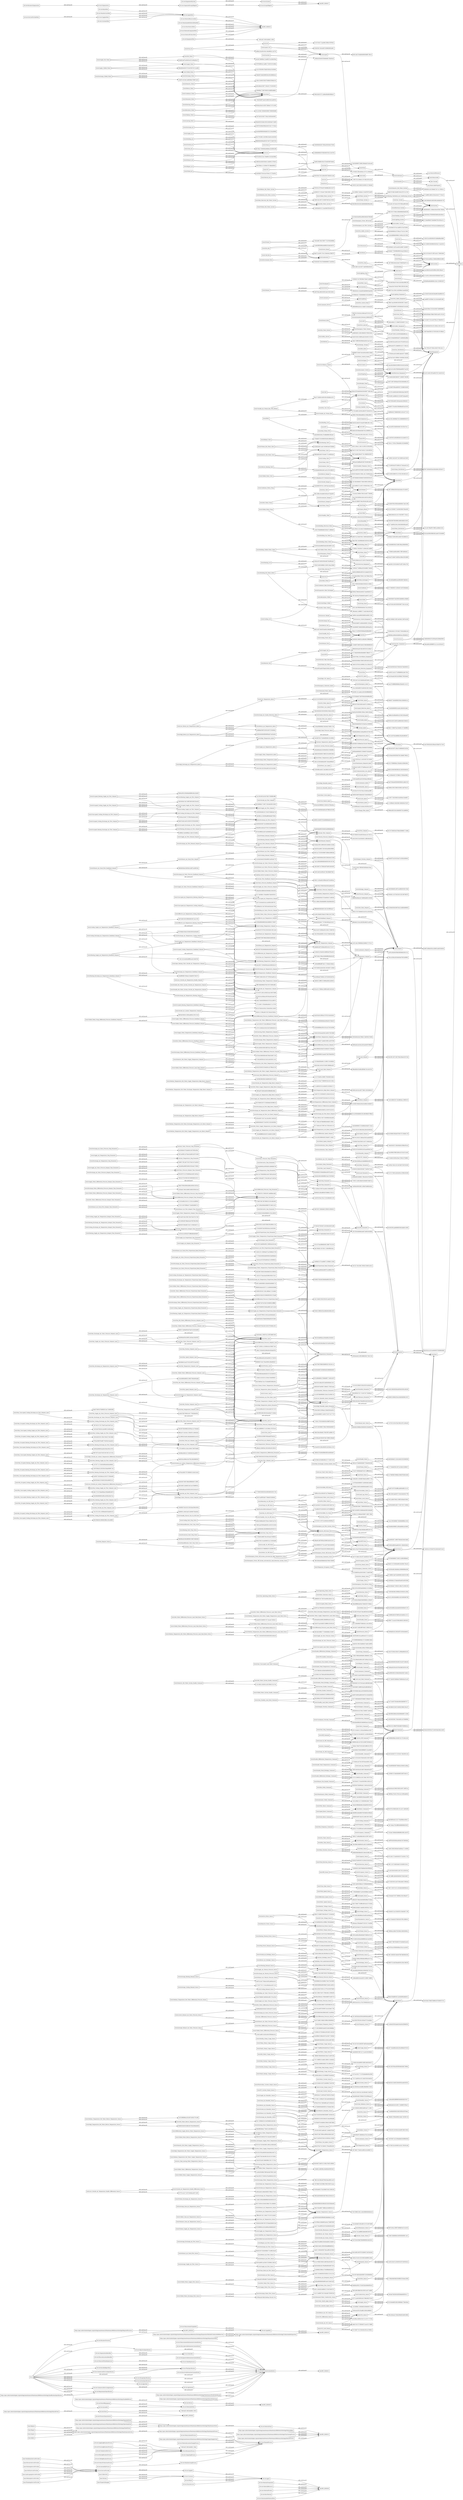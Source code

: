 digraph ar2dtool_diagram { 
rankdir=LR;
size="1000"
node [shape = rectangle, color="black"]; "base:Collectivity" "base:VentillationServiceProvider" "base:ElevatorServiceProvider" "base:PaintingServiceProvider" "base:PropertyManager" "base:Tertiary" "base:MultiserviceProvider" "base:LandscapingServiceProvider" "base:Replace" "base:Repair" "base:Inspect" "base:Adjust" "base:HeatingServiceProvider" "base:PlumbingServiceProvider" "https://spec.industrialontologies.org/ontology/maintenance/MaintenanceReferenceOntology/MaintenanceActivity" "https://spec.industrialontologies.org/ontology/maintenance/MaintenanceReferenceOntology/DegradedState" "https://spec.industrialontologies.org/ontology/maintenance/MaintenanceReferenceOntology/FailureEvent" "https://spec.industrialontologies.org/ontology/maintenance/MaintenanceReferenceOntology/RequiredFunction" "https://spec.industrialontologies.org/ontology/maintenance/MaintenanceReferenceOntology/OperatingState" "https://spec.industrialontologies.org/ontology/maintenance/MaintenanceReferenceOntology/FailedState" "https://spec.industrialontologies.org/ontology/maintenance/MaintenanceReferenceOntology/MaintenanceState" "https://spec.industrialontologies.org/ontology/maintenance/MaintenanceReferenceOntology/DispositionToExhibitUndesirableBehaviour" "https://spec.industrialontologies.org/ontology/maintenance/MaintenanceReferenceOntology/FailureEffect" "https://spec.industrialontologies.org/ontology/maintenance/MaintenanceReferenceOntology/QualificationSpecification" "https://spec.industrialontologies.org/ontology/maintenance/MaintenanceReferenceOntology/UndesireableDisposition" "https://spec.industrialontologies.org/ontology/maintenance/MaintenanceReferenceOntology/DispositionToFail" "https://spec.industrialontologies.org/ontology/maintenance/MaintenanceReferenceOntology/MaintenanceWorkOrderRecord" "https://spec.industrialontologies.org/ontology/maintenance/MaintenanceReferenceOntology/FunctioningProcess" "https://spec.industrialontologies.org/ontology/maintenance/MaintenanceReferenceOntology/FailureModeCode" "https://spec.industrialontologies.org/ontology/maintenance/MaintenanceReferenceOntology/MaintenanceProcess" "https://spec.industrialontologies.org/ontology/maintenance/MaintenanceReferenceOntology/FailureProcess" "https://spec.industrialontologies.org/ontology/maintenance/MaintenanceReferenceOntology/SupportingActivity" "https://spec.industrialontologies.org/ontology/maintenance/MaintenanceReferenceOntology/QualifiedPerson" "brick:Deionised_Water_Level_Sensor" "brick:Luminance_Command" "brick:Freeze_Status" "brick:Temperature_High_Reset_Setpoint" "brick:Bypass_Air_Flow_Sensor" "brick:Peak_Power_Demand_Sensor" "brick:Supply_Air_Temperature_Low_Reset_Setpoint" "brick:Chilled_Water_Pump_Differential_Pressure_Deadband_Setpoint" "brick:Dew_Point_Setpoint" "brick:Chilled_Water_System_Enable_Command" "brick:Lowest_Exhaust_Air_Static_Pressure_Sensor" "brick:Duration_Sensor" "brick:Pre_Filter_Status" "brick:Emergency_Power_Off_System_Activated_By_High_Temperature_Status" "brick:Low_Outside_Air_Temperature_Enable_Setpoint" "brick:Disable_Hot_Water_System_Outside_Air_Temperature_Setpoint" "brick:Zone_Unoccupied_Load_Shed_Command" "brick:Lead_Lag_Status" "brick:Supply_Water" "brick:Variable_Air_Volume_Box" "brick:CO2_Alarm" "brick:Discharge_Chilled_Water" "brick:Filter_Reset_Command" "brick:Discharge_Air_Static_Pressure_Proportional_Band_Parameter" "brick:Bus_Riser" "brick:Return_Air_Flow_Sensor" "brick:Discharge_Fan" "brick:Battery_Voltage_Sensor" "brick:Sash_Position_Sensor" "brick:Discharge_Air_Flow_Demand_Setpoint" "brick:Disable_Differential_Enthalpy_Command" "brick:Fuel_Oil" "brick:Max_Occupied_Heating_Discharge_Air_Flow_Setpoint_Limit" "brick:Capacity_Sensor" "brick:Direction_Command" "brick:Min_Occupied_Heating_Discharge_Air_Flow_Setpoint_Limit" "brick:Lighting_Equipment" "brick:Liquid" "brick:Enable_Differential_Enthalpy_Command" "brick:Chilled_Water_Differential_Pressure_Proportional_Band_Parameter" "brick:Liquid_Detection_Alarm" "brick:Min_Position_Setpoint_Limit" "brick:Luminaire" "brick:Pump_Command" "brick:Emergency_Alarm" "brick:Supply_Air_Static_Pressure_Proportional_Band_Parameter" "brick:Max_Unoccupied_Cooling_Supply_Air_Flow_Setpoint_Limit" "brick:Return_Air_Humidity_Sensor" "brick:Box_Mode_Command" "brick:Chilled_Water_Differential_Pressure_Deadband_Setpoint" "brick:Entering_Water_Temperature_Sensor" "brick:Exhaust_Air_Stack_Flow_Integral_Time_Parameter" "brick:Unit_Failure_Alarm" "brick:Building_Electrical_Meter" "brick:Domestic_Hot_Water_System" "brick:Fluid" "brick:Gas_System" "brick:Supply_Air_Temperature_Deadband_Setpoint" "brick:Building_Hot_Water_Meter" "brick:Building_Chilled_Water_Meter" "brick:Intrusion_Detection_Equipment" "brick:Louver" "brick:Outside_Air_Dewpoint_Sensor" "brick:Air_Temperature_Alarm" "brick:Supply_Hot_Water" "brick:Fault_Status" "brick:Access_Control_Equipment" "brick:Domestic_Water" "brick:Heating_Ventilation_Air_Conditioning_System" "brick:Heat_Exchanger_Supply_Water_Temperature_Sensor" "brick:Condensate_Leak_Alarm" "brick:Exhaust_Air_Static_Pressure_Setpoint" "brick:Supply_Air_Humidity_Sensor" "brick:Gas" "brick:Hail" "brick:Fire_Zone" "brick:Interface" "brick:Max_Speed_Setpoint_Limit" "brick:Gas_Distribution" "brick:Surveillance_Camera" "brick:Today_Steam_Usage_Sensor" "brick:Static_Pressure_Integral_Time_Parameter" "brick:Alarm" "brick:Building_Meter" "brick:Zone_Air_Humidity_Sensor" "brick:Hot_Water_Return_Temperature_Sensor" "brick:Intercom_Equipment" "brick:Cooling_Supply_Air_Temperature_Deadband_Setpoint" "brick:Emergency_Air_Flow_System" "brick:Hail_Sensor" "brick:Delay_Parameter" "brick:High_Head_Pressure_Alarm" "brick:Curtailment_Override_Command" "brick:Electrical_System" "brick:Ice_Tank_Leaving_Water_Temperature_Sensor" "brick:Room_Air_Temperature_Setpoint" "brick:Air_Alarm" "brick:Supply_Water_Temperature_Proportional_Band_Parameter" "brick:Unoccupied_Load_Shed_Command" "brick:Oil" "brick:Supply_Air" "brick:Monthly_Steam_Usage_Sensor" "brick:Pressure_Alarm" "brick:Direction_Sensor" "brick:Eye_Wash_Station" "brick:Bypass_Command" "brick:Max_Cooling_Discharge_Air_Flow_Setpoint_Limit" "brick:High_Outside_Air_Lockout_Temperature_Differential_Parameter" "brick:Dehumidification_Start_Stop_Status" "brick:High_CO2_Alarm" "brick:Supply_Water_Differential_Pressure_Proportional_Band_Parameter" "brick:Ventilation_Air_Flow_Ratio_Limit" "brick:Min_Occupied_Cooling_Discharge_Air_Flow_Setpoint_Limit" "brick:Open_Heating_Valve_Outside_Air_Temperature_Setpoint" "brick:Effective_Air_Temperature_Setpoint" "brick:Current_Limit" "brick:NVR" "brick:Average_Zone_Air_Temperature_Sensor" "brick:Static_Pressure_Step_Parameter" "brick:Supply_Air_Integral_Gain_Parameter" "brick:Outside_Air_Humidity_Sensor" "brick:Locally_On_Off_Status" "brick:Air_Handler_Unit" "brick:Start_Stop_Command" "brick:Touchpanel" "brick:Air_Temperature_Setpoint_Limit" "brick:Heating_Temperature_Setpoint" "brick:Filter_Status" "brick:Supply_Water_Temperature_Integral_Time_Parameter" "brick:Heating_Thermal_Power_Sensor" "brick:On_Status" "brick:Domestic_Hot_Water_Supply_Temperature_Sensor" "brick:Supply_Water_Flow_Sensor" "brick:Heat_Exchanger_System_Enable_Status" "brick:Hot_Water_Differential_Pressure_Load_Shed_Status" "brick:Max_Cooling_Supply_Air_Flow_Setpoint_Limit" "brick:Preheat_Demand_Setpoint" "brick:Piezoelectric_Sensor" "brick:Monthly_Energy_Usage_Sensor" "brick:Return_Air_CO2_Sensor" "brick:Heat_Recovery_Hot_Water_System" "brick:Supply_Air_Velocity_Pressure_Sensor" "brick:Zone_Air_Temperature_Setpoint" "brick:Chilled_Water_Static_Pressure_Setpoint" "brick:Heat_Wheel_VFD" "brick:Yearly_Steam_Usage_Sensor" "brick:Supply_Air_Duct_Pressure_Status" "brick:Mixed_Air_Temperature_Sensor" "brick:Preheat_Discharge_Air_Temperature_Sensor" "brick:Hot_Water_Differential_Pressure_Sensor" "brick:Leaving_Water_Temperature_Setpoint" "brick:Proportional_Band_Parameter" "brick:Heat_Sensor" "brick:Min_Unoccupied_Cooling_Discharge_Air_Flow_Setpoint_Limit" "brick:Water_Temperature_Sensor" "brick:Min_Static_Pressure_Setpoint_Limit" "brick:Chilled_Water_Differential_Pressure_Load_Shed_Reset_Status" "brick:Remotely_On_Off_Status" "brick:Rooftop" "brick:Low_Humidity_Alarm_Parameter" "brick:Discharge_Water_Differential_Pressure_Proportional_Band_Parameter" "brick:Air_Static_Pressure_Step_Parameter" "brick:Hot_Water_Supply_Temperature_High_Reset_Setpoint" "brick:Cold_Box" "brick:Chilled_Water_Meter" "brick:Manual_Auto_Status" "brick:Differential_Pressure_Integral_Time_Parameter" "brick:Exhaust_Air" "brick:Differential_Air_Temperature_Setpoint" "brick:Air_Flow_Setpoint" "brick:Discharge_Air_Flow_Reset_Setpoint" "brick:Low_Freeze_Protect_Temperature_Parameter" "brick:Economizer_Damper" "brick:Enable_Command" "brick:Electrical_Power_Sensor" "brick:Energy_Storage" "brick:Max_Discharge_Air_Static_Pressure_Setpoint_Limit" "brick:Power_Alarm" "brick:Absorption_Chiller" "brick:Occupancy_Status" "brick:Breaker_Panel" "brick:Speed_Sensor" "brick:Centrifugal_Chiller" "brick:Thermostat" "brick:Alarm_Delay_Parameter" "brick:Damper_Position_Sensor" "brick:Unoccupied_Air_Temperature_Heating_Setpoint" "brick:High_Temperature_Alarm" "brick:Smoke_Detection_Alarm" "brick:Disable_Fixed_Temperature_Command" "brick:Load_Shed_Command" "brick:Discharge_Air_Static_Pressure_Setpoint" "brick:Boiler" "brick:Effective_Air_Temperature_Heating_Setpoint" "brick:Relative_Humidity_Sensor" "brick:Speed_Status" "brick:Occupied_Heating_Supply_Air_Flow_Setpoint" "brick:Freezer" "brick:Return_Water_Temperature_Sensor" "brick:Speed_Setpoint_Limit" "brick:Static_Pressure_Deadband_Setpoint" "brick:Hot_Water_Flow_Sensor" "brick:Video_Surveillance_Equipment" "brick:Laboratory" "brick:Variable_Air_Volume_Box_With_Reheat" "brick:Max_Static_Pressure_Setpoint_Limit" "brick:Min_Hot_Water_Differential_Pressure_Setpoint_Limit" "brick:Leak_Alarm" "brick:Automatic_Mode_Command" "brick:Medium_Temperature_Hot_Water_Differential_Pressure_Load_Shed_Reset_Status" "brick:Load_Setpoint" "brick:Even_Month_Status" "brick:Damper_Command" "brick:Domestic_Hot_Water_System_Enable_Command" "brick:Damper_Position_Setpoint" "brick:Exhaust_Fan_Enable_Command" "brick:Heating_Supply_Air_Flow_Setpoint" "brick:Return_Fan" "brick:Rooftop_Unit" "brick:Hot_Water_Differential_Pressure_Deadband_Setpoint" "brick:Min_Discharge_Air_Temperature_Setpoint_Limit" "brick:Building_Gas_Meter" "brick:Derivative_Gain_Parameter" "brick:Variable_Frequency_Drive" "brick:Differential_Pressure_Setpoint" "brick:Cooling_Discharge_Air_Flow_Setpoint" "brick:Cooling_Valve" "brick:Medium_Temperature_Hot_Water_Supply_Temperature_Sensor" "brick:Outside_Air_Temperature_High_Reset_Setpoint" "brick:Load_Parameter" "brick:Exhaust_Air_Flow_Proportional_Band_Parameter" "brick:Temperature_Setpoint" "brick:Hot_Water_Discharge_Temperature_Load_Shed_Status" "brick:Derivative_Time_Parameter" "brick:Exhaust_Air_Stack_Flow_Sensor" "brick:Humidity_Alarm" "brick:Low_Temperature_Alarm_Parameter" "brick:Lighting" "brick:Temporary_Occupancy_Status" "brick:Min_Heating_Discharge_Air_Flow_Setpoint_Limit" "brick:Enable_Hot_Water_System_Outside_Air_Temperature_Setpoint" "brick:Air_Flow_Sensor" "brick:Velocity_Pressure_Sensor" "brick:Air" "brick:Supply_Air_Static_Pressure_Deadband_Setpoint" "brick:Standby_Unit_On_Off_Status" "brick:Reset_Setpoint" "brick:Water_Alarm" "brick:Occupied_Cooling_Discharge_Air_Flow_Setpoint" "brick:Water_Flow_Sensor" "brick:VAV" "brick:Standby_Load_Shed_Command" "brick:Max_Chilled_Water_Differential_Pressure_Setpoint_Limit" "brick:Low_Outside_Air_Lockout_Temperature_Differential_Parameter" "brick:Water_Level_Sensor" "brick:Daily_Energy_Usage_Sensor" "brick:Exhaust_Air_Stack_Flow_Proportional_Band_Parameter" "brick:Heating_Start_Stop_Status" "brick:Proportional_Gain_Parameter" "brick:Operating_Mode_Status" "brick:First_Aid_Kit" "brick:Domestic_Hot_Water_Supply_Temperature_Setpoint" "brick:Outside_Air_Temperature_Sensor" "brick:Safety_Equipment" "brick:Voltage_Sensor" "brick:Exhaust_Air_Stack_Flow_Deadband_Setpoint" "brick:Min_Unoccupied_Heating_Discharge_Air_Flow_Setpoint_Limit" "brick:Reheat_Hot_Water_System" "brick:Discharge_Air_Temperature_Sensor" "brick:Motor_Control_Center" "brick:Room" "brick:Time_Setpoint" "brick:Load_Shed_Setpoint" "brick:Entering_Water_Temperature_Setpoint" "brick:Max_Temperature_Setpoint_Limit" "brick:Deceleration_Time_Setpoint" "brick:Zone_Air_Temperature_Sensor" "brick:Off_Status" "brick:Min_Occupied_Cooling_Supply_Air_Flow_Setpoint_Limit" "brick:Contact_Sensor" "brick:Chilled_Water_Discharge_Flow_Sensor" "brick:Steam_Usage_Sensor" "brick:Discharge_Air_Duct_Pressure_Status" "brick:Setpoint" "brick:Outside_Damper" "brick:Exhaust_Air_Stack_Flow_Setpoint" "brick:AHU" "brick:Outside_Air_Enthalpy_Sensor" "brick:Fault_Reset_Command" "brick:Active_Power_Sensor" "brick:Supply_Air_Flow_Demand_Setpoint" "brick:Chilled_Water_Differential_Pressure_Load_Shed_Setpoint" "brick:Radiation_Hot_Water_System" "brick:Hot_Water_System_Enable_Command" "brick:Drive_Ready_Status" "brick:On_Timer_Sensor" "brick:Enable_Fixed_Temperature_Command" "brick:Luminance_Setpoint" "brick:Space_Heater" "brick:Discharge_Air_Temperature_Deadband_Setpoint" "brick:Shading_System" "brick:Last_Fault_Code_Status" "brick:Hot_Water_Differential_Pressure_Setpoint" "brick:Power_Sensor" "brick:Enthalpy_Sensor" "brick:CO2_Differential_Sensor" "brick:Heat_Wheel" "brick:Return_Air_CO2_Setpoint" "brick:Measurable" "brick:Chilled_Water_Supply_Temperature_Sensor" "brick:Coldest_Zone_Air_Temperature_Sensor" "brick:Today_Peak_Energy_Sensor" "brick:Medium_Temperature_Hot_Water_Return_Temperature_Sensor" "brick:Supply_Water_Temperature_Deadband_Setpoint" "brick:High_Temperature_Hot_Water_Return_Temperature_Sensor" "brick:Domestic_Hot_Water_Valve" "brick:Heating_Valve" "brick:Average_Discharge_Air_Flow_Sensor" "brick:Exhaust_Air_Static_Pressure_Proportional_Band_Parameter" "brick:Emergency_Push_Button_Status" "brick:Discharge_Air_Humidity_Sensor" "brick:Battery" "brick:System" "brick:Medium_Temperature_Hot_Water_Differential_Pressure_Load_Shed_Setpoint" "brick:Deionized_Water" "brick:Max_Supply_Air_Static_Pressure_Setpoint_Limit" "brick:Supply_Air_Temperature_Reset_Differential_Setpoint" "brick:Off_Command" "brick:Cooling_Tower_Fan" "brick:Valve" "brick:Flow_Setpoint" "brick:Parameter" "brick:Building_Water_Meter" "brick:Chilled_Water_Differential_Temperature_Sensor" "brick:Humidifier_Fault_Status" "brick:Standby_Glycool_Unit_On_Off_Status" "brick:Pressure_Setpoint" "brick:Exhaust_Air_Velocity_Pressure_Sensor" "brick:Liquid_CO2" "brick:Pressure_Sensor" "brick:Floor" "brick:Outside_Air_Flow_Setpoint" "brick:Discharge_Air_Static_Pressure_Integral_Time_Parameter" "brick:Unoccupied_Air_Temperature_Cooling_Setpoint" "brick:Chilled_Water_Supply_Flow_Sensor" "brick:Cooling_Discharge_Air_Temperature_Integral_Time_Parameter" "brick:Reactive_Power_Sensor" "brick:Tolerance_Parameter" "brick:Exhaust_Air_Static_Pressure_Sensor" "brick:Differential_Speed_Sensor" "brick:Thermal_Power_Sensor" "brick:Photovoltaic_Current_Output_Sensor" "brick:Min_Unoccupied_Heating_Supply_Air_Flow_Setpoint_Limit" "brick:Discharge_Air" "brick:Discharge_Water_Differential_Pressure_Deadband_Setpoint" "brick:Building_Air_Static_Pressure_Sensor" "brick:Safety_System" "brick:Fire_Control_Panel" "brick:Min_Unoccupied_Cooling_Supply_Air_Flow_Setpoint_Limit" "brick:Discharge_Air_Smoke_Detection_Alarm" "brick:Terminal_Unit" "brick:Max_Heating_Supply_Air_Flow_Setpoint_Limit" "brick:Emergency_Phone" "brick:Cooling_Supply_Air_Flow_Setpoint" "brick:Torque_Sensor" "brick:Disable_Differential_Temperature_Command" "brick:Position_Sensor" "brick:Heating_Coil" "brick:Min_Supply_Air_Static_Pressure_Setpoint_Limit" "brick:Automated_External_Defibrillator" "brick:Override_Command" "brick:Chilled_Water_Valve" "brick:Building_Air" "brick:Economizer" "brick:Failure_Alarm" "brick:System_Status" "brick:Maintenance_Required_Alarm" "brick:Average_Heating_Demand_Sensor" "brick:Speed_Setpoint" "brick:Cooling_Coil" "brick:VFD" "brick:Makeup_Water" "brick:Deionized_Water_Alarm" "brick:Occupancy_Sensor" "brick:Hot_Box" "brick:Demand_Setpoint" "brick:Humidity_Parameter" "brick:Start_Stop_Status" "brick:Discharge_Water_Temperature_Setpoint" "brick:Valve_Command" "brick:Frequency_Sensor" "brick:Electrical_Meter" "brick:Wing" "brick:Motor_Torque_Sensor" "brick:Exhaust_Air_Flow_Sensor" "brick:Steam" "brick:Hot_Water_System" "brick:Cooling_Discharge_Air_Temperature_Proportional_Band_Parameter" "brick:Position_Command" "brick:High_Static_Pressure_Cutout_Setpoint_Limit" "brick:Supply_Water_Differential_Pressure_Deadband_Setpoint" "brick:Emergency_Generator_Alarm" "brick:Cooling_Demand_Setpoint" "brick:Heating_Discharge_Air_Flow_Setpoint" "brick:On_Off_Command" "brick:CO2_Setpoint" "brick:Low_Outside_Air_Temperature_Enable_Differential_Sensor" "brick:Emergency_Power_Off_System" "brick:Hot_Water_Pump" "brick:Supply_Air_Flow_Setpoint" "brick:Unoccupied_Air_Temperature_Setpoint" "brick:Filter_Differential_Pressure_Sensor" "brick:Discharge_Air_Temperature_Proportional_Band_Parameter" "brick:Min_Temperature_Setpoint_Limit" "brick:Motor_Current_Sensor" "brick:Max_Frequency_Command" "brick:Disable_Status" "brick:Usage_Sensor" "brick:AED" "brick:Average_Exhaust_Air_Static_Pressure_Sensor" "brick:Site" "brick:Step_Parameter" "brick:Heating_Command" "brick:Booster_Fan" "brick:Heating_Demand_Sensor" "brick:Discharge_Air_Temperature_Setpoint" "brick:Time_Parameter" "brick:Solar_Panel" "brick:Discharge_Water_Differential_Pressure_Integral_Time_Parameter" "brick:Warm_Cool_Adjust_Sensor" "brick:Lighting_Zone" "brick:Communication_Loss_Alarm" "brick:Lead_On_Off_Command" "brick:Supply_Fan" "brick:Static_Pressure_Proportional_Band_Parameter" "brick:Static_Pressure_Setpoint" "brick:Compressor" "brick:Occupied_Cooling_Supply_Air_Flow_Setpoint" "brick:System_Enable_Command" "brick:Supply_Air_Temperature_Step_Parameter" "brick:Cooling_Supply_Air_Temperature_Integral_Time_Parameter" "brick:Damper" "brick:Occupied_Cooling_Temperature_Deadband_Setpoint" "brick:Overridden_Off_Status" "brick:Luminaire_Driver" "brick:Mixed_Air_Filter" "brick:Discharge_Water" "brick:Outside_Air_Lockout_Temperature_Differential_Parameter" "brick:Switchgear" "brick:Discharge_Air_Flow_High_Reset_Setpoint" "brick:RTU" "brick:Low_Return_Air_Temperature_Alarm" "brick:Discharge_Air_Temperature_High_Reset_Setpoint" "brick:Cooling_Start_Stop_Status" "brick:Return_Air_Dewpoint_Sensor" "brick:Exhaust_Fan" "brick:Air_Flow_Loss_Alarm" "brick:Ice" "brick:CO2_Level_Sensor" "brick:Run_Request_Status" "brick:Max_Unoccupied_Heating_Discharge_Air_Flow_Setpoint_Limit" "brick:Pump_On_Off_Status" "brick:Fire_Safety_Equipment" "brick:Max_Heating_Discharge_Air_Flow_Setpoint_Limit" "brick:Supply_Water_Temperature_Alarm" "brick:Medium_Temperature_Hot_Water_Supply_Temperature_High_Reset_Setpoint" "brick:Current_Sensor" "brick:Lockout_Temperature_Differential_Parameter" "brick:Mixed_Air_Temperature_Setpoint" "brick:Pump" "brick:Status" "brick:DC_Bus_Voltage_Sensor" "brick:Heating_Discharge_Air_Temperature_Integral_Time_Parameter" "brick:Hot_Water_Meter" "brick:Max_Limit" "brick:Return_Air_Temperature_Alarm" "brick:Water_Temperature_Setpoint" "brick:Position_Limit" "brick:Mode_Status" "brick:Hot_Water_Differential_Pressure_Proportional_Band_Parameter" "brick:Disable_Command" "brick:Elevator" "brick:Air_Flow_Deadband_Setpoint" "brick:Water_Usage_Sensor" "brick:Solar_Radiance_Sensor" "brick:PID_Parameter" "brick:Max_Discharge_Air_Temperature_Setpoint_Limit" "brick:Discharge_Air_Temperature_Low_Reset_Setpoint" "brick:Cooling_Demand_Sensor" "brick:Frost" "brick:FCU" "brick:Gas_Sensor" "brick:Building" "brick:Short_Cycle_Alarm" "brick:Luminance_Sensor" "brick:Heat_Exchanger" "brick:Discharge_Air_Velocity_Pressure_Sensor" "brick:Outside_Air_Lockout_Temperature_Setpoint" "brick:Load_Shed_Status" "brick:Hot_Water_Usage_Sensor" "brick:Chilled_Water" "brick:Outside_Air_Temperature_Enable_Differential_Sensor" "brick:Cooling_Discharge_Air_Temperature_Deadband_Setpoint" "brick:Location" "brick:Supply_Water_Differential_Pressure_Integral_Time_Parameter" "brick:Luminance_Alarm" "brick:Differential_Pressure_Proportional_Band" "brick:Max_Position_Setpoint_Limit" "brick:Occupancy_Command" "brick:Temperature_Parameter" "brick:Min_Fresh_Air_Setpoint_Limit" "brick:CO2" "brick:Humidification_Start_Stop_Status" "brick:Differential_Pressure_Sensor" "brick:Weather_Station" "brick:Wind_Direction_Sensor" "brick:Space" "brick:Min_Discharge_Air_Static_Pressure_Setpoint_Limit" "brick:Hot_Water" "brick:Demand_Sensor" "brick:Rain_Sensor" "brick:Occupied_Heating_Temperature_Deadband_Setpoint" "brick:Schedule_Temperature_Setpoint" "brick:Furniture" "brick:Max_Load_Setpoint" "brick:Environment_Box" "brick:Hot_Water_Supply_Temperature_Low_Reset_Setpoint" "brick:Overridden_Status" "brick:Overridden_On_Status" "brick:Drench_Hose" "brick:Transformer" "brick:Differential_Speed_Setpoint" "brick:Current_Output_Sensor" "brick:Water_Pump" "brick:Supply_Air_Temperature_Sensor" "brick:Fan_On_Off_Status" "brick:Network_Video_Recorder" "brick:Standby_Fan" "brick:Differential_Pressure_Load_Shed_Status" "brick:On_Command" "brick:Outside" "brick:Natural_Gas" "brick:Min_Occupied_Heating_Supply_Air_Flow_Setpoint_Limit" "brick:Point" "brick:Zone_Air" "brick:Gas_Meter" "brick:Humidify_Command" "brick:Fresh_Air_Setpoint_Limit" "brick:Energy_Sensor" "brick:Run_Status" "brick:Supply_Chilled_Water" "brick:Solar_Zenith_Angle_Sensor" "brick:Return_Water" "brick:Smoke_Alarm" "brick:Min_Speed_Setpoint_Limit" "brick:Acceleration_Time_Setpoint" "brick:High_Humidity_Alarm" "brick:Exhaust_Air_Flow_Setpoint" "brick:Humidity_Sensor" "brick:Adjust_Sensor" "brick:Wind_Speed_Sensor" "brick:Chilled_Water_Temperature_Sensor" "brick:Outside_Air_Flow_Sensor" "brick:Chilled_Water_Differential_Pressure_Step_Parameter" "brick:System_Shutdown_Status" "brick:Max_Unoccupied_Cooling_Discharge_Air_Flow_Setpoint_Limit" "brick:Air_Flow_Demand_Setpoint" "brick:Supply_Water_Temperature_Setpoint" "brick:High_Temperature_Hot_Water_Supply_Temperature_Sensor" "brick:Quantity" "brick:Exhaust_Air_Humidity_Sensor" "brick:Water_Loss_Alarm" "brick:Water_Meter" "brick:Fume_Hood_Air_Flow_Sensor" "brick:Gain_Parameter" "brick:Motor_Direction_Status" "brick:Isolation_Valve" "brick:Chilled_Water_Return_Temperature_Sensor" "brick:Condenser_Water_Pump" "brick:Gasoline" "brick:Video_Intercom" "brick:Supply_Air_Static_Pressure_Integral_Time_Parameter" "brick:Heating_Supply_Air_Temperature_Deadband_Setpoint" "brick:Yearly_Energy_Usage_Sensor" "brick:Bypass_Air" "brick:Pressure_Status" "brick:Low_Humidity_Alarm" "brick:Lighting_System" "brick:Min_Cooling_Supply_Air_Flow_Setpoint_Limit" "brick:Temperature_Deadband_Setpoint" "brick:Discharge_Air_Static_Pressure_Step_Parameter" "brick:Supply_Air_Static_Pressure_Setpoint" "brick:Electrical_Equipment" "brick:Discharge_Air_Flow_Sensor" "brick:Water" "brick:Building_Air_Static_Pressure_Setpoint" "brick:Temperature_Sensor" "brick:EconCycle_Start_Stop_Status" "brick:Max_Hot_Water_Differential_Pressure_Setpoint_Limit" "brick:Chilled_Water_System" "brick:Discharge_Air_Temperature_Setpoint_Limit" "brick:Server_Room" "brick:Average_Supply_Air_Flow_Sensor" "brick:Occupied_Discharge_Air_Flow_Setpoint" "brick:Water_System" "brick:Differential_Pressure_Deadband_Setpoint" "brick:Return_Air" "brick:Chiller" "brick:VFD_Enable_Command" "brick:High_Return_Air_Temperature_Alarm" "brick:Illuminance_Sensor" "brick:Condenser" "brick:Return_Air_Grains_Sensor" "brick:PlugStrip" "brick:Domestic_Hot_Water_Temperature_Setpoint" "brick:Safety_Shower" "brick:Integral_Gain_Parameter" "brick:Frost_Sensor" "brick:Chilled_Water_Differential_Pressure_Sensor" "brick:Supply_Air_Temperature_Alarm" "brick:Emergency_Wash_Station" "brick:Access_Reader" "brick:Exhaust_Fan_Disable_Command" "brick:Rated_Speed_Setpoint" "brick:Supply_Air_Static_Pressure_Sensor" "brick:Air_Temperature_Setpoint" "brick:Cooling_Supply_Air_Temperature_Proportional_Band_Parameter" "brick:CRAC" "brick:Mode_Command" "brick:Humidifier" "brick:Blowdown_Water" "brick:Zone_Standby_Load_Shed_Command" "brick:Dimmer" "brick:Filter" "brick:Enable_Fixed_Enthalpy_Command" "brick:Condenser_Water" "brick:Computer_Room_Air_Conditioning" "brick:Direction_Status" "brick:Effective_Air_Temperature_Cooling_Setpoint" "brick:Hot_Water_Supply_Temperature_Sensor" "brick:Frequency_Command" "brick:HX" "brick:Min_Chilled_Water_Differential_Pressure_Setpoint_Limit" "brick:Gas_Valve" "brick:Hot_Water_Differential_Pressure_Load_Shed_Reset_Status" "brick:Overload_Alarm" "brick:Hot_Water_Static_Pressure_Setpoint" "brick:Motion_Sensor" "brick:Entering_Water" "brick:Solid" "brick:Low_Suction_Pressure_Alarm" "brick:Occupied_Supply_Air_Flow_Setpoint" "brick:Reheat_Valve" "brick:Equipment" "brick:Discharge_Air_Temperature_Heating_Setpoint" "brick:Differential_Pressure_Setpoint_Limit" "brick:Class" "brick:Cycle_Alarm" "brick:Return_Heating_Valve" "brick:Discharge_Air_Flow_Setpoint" "brick:Power_Loss_Alarm" "brick:Load_Shed_Differential_Pressure_Setpoint" "brick:No_Water_Alarm" "brick:Temperature_Differential_Reset_Setpoint" "brick:Hot_Water_Supply_Temperature_Load_Shed_Status" "brick:Limit" "brick:Steam_On_Off_Command" "brick:Discharge_Water_Temperature_Sensor" "brick:Run_Time_Sensor" "brick:Maintenance_Mode_Command" "brick:Static_Pressure_Setpoint_Limit" "brick:Leaving_Water" "brick:Return_Damper" "brick:Min_Limit" "brick:Security_Equipment" "brick:Solar_Azimuth_Angle_Sensor" "brick:Exhaust_Air_Temperature_Sensor" "brick:Water_Valve" "brick:Heating_Supply_Air_Temperature_Integral_Time_Parameter" "brick:PIR_Sensor" "brick:Chilled_Water_Differential_Pressure_Setpoint" "brick:Deionised_Water_Conductivity_Sensor" "brick:Temperature_Low_Reset_Setpoint" "brick:High_Temperature_Alarm_Parameter" "brick:Fan" "brick:Enthalpy_Setpoint" "brick:Medium_Temperature_Hot_Water_Supply_Temperature_Load_Shed_Setpoint" "brick:On_Off_Status" "brick:Steam_Valve" "brick:Enable_Status" "brick:Fan_Status" "brick:Preheat_Hot_Water_System" "brick:Outside_Air_Temperature_Setpoint" "brick:Hot_Water_Differential_Pressure_Integral_Time_Parameter" "brick:Air_Grains_Sensor" "brick:Command" "brick:Static_Pressure_Sensor" "brick:Discharge_Air_Temperature_Reset_Differential_Setpoint" "brick:Integral_Time_Parameter" "brick:Emergency_Power_Off_System_Status" "brick:Stages_Status" "brick:Discharge_Air_Flow_Low_Reset_Setpoint" "brick:Air_Temperature_Integral_Time_Parameter" "brick:Unoccupied_Cooling_Discharge_Air_Flow_Setpoint" "brick:Air_Flow_Setpoint_Limit" "brick:Outside_Air_Grains_Sensor" "brick:Supply_Air_Temperature_Proportional_Band_Parameter" "brick:Storey" "brick:Damper_Position_Command" "brick:Change_Filter_Alarm" "brick:Air_Differential_Pressure_Sensor" "brick:Chilled_Water_Pump" "brick:Medium_Temperature_Hot_Water_Discharge_Temperature_High_Reset_Setpoint" "brick:Zone" "brick:Coil" "brick:Temperature_Step_Parameter" "brick:Deadband_Setpoint" "brick:Chilled_Water_Differential_Pressure_Integral_Time_Parameter" "brick:Output_Voltage_Sensor" "brick:HVAC" "brick:Fume_Hood" "brick:Discharge_Air_Temperature_Cooling_Setpoint" "brick:Max_Occupied_Cooling_Supply_Air_Flow_Setpoint_Limit" "brick:Supply_Air_Proportional_Gain_Parameter" "brick:Disable_Fixed_Enthalpy_Command" "brick:Exhaust_Air_Flow_Integral_Time_Parameter" "brick:Preheat_Supply_Air_Temperature_Sensor" "brick:Humidity_Setpoint" "brick:Chilled_Water_Differential_Pressure_Load_Shed_Status" "brick:Min_Air_Flow_Setpoint_Limit" "brick:Emergency_Generator_Status" "brick:Warmest_Zone_Air_Temperature_Sensor" "brick:Max_Occupied_Cooling_Discharge_Air_Flow_Setpoint_Limit" "brick:Outside_Illuminance_Sensor" "brick:Average_Cooling_Demand_Sensor" "brick:Flow_Sensor" "brick:Discharge_Air_Static_Pressure_Deadband_Setpoint" "brick:Output_Frequency_Sensor" "brick:Fire_Safety_System" "brick:Min_Heating_Supply_Air_Flow_Setpoint_Limit" "brick:Emergency_Power_Off_System_Activated_By_Leak_Detection_System_Status" "brick:Sensor" "brick:Low_Temperature_Alarm" "brick:Return_Air_Enthalpy_Sensor" "brick:High_Humidity_Alarm_Parameter" "brick:Lead_Lag_Command" "brick:Outside_Air_CO2_Sensor" "brick:Conductivity_Sensor" "brick:Differential_Pressure_Step_Parameter" "brick:Differential_Supply_Return_Water_Temperature_Sensor" "brick:Reset_Command" "brick:Angle_Sensor" "brick:Occupied_Mode_Status" "brick:Air_Temperature_Sensor" "brick:Condenser_Heat_Exchanger" "brick:Speed_Reset_Command" "brick:Medium_Temperature_Hot_Water_Supply_Temperature_Low_Reset_Setpoint" "brick:Heating_Supply_Air_Temperature_Proportional_Band_Parameter" "brick:Steam_Distribution" "brick:Discharge_Air_Static_Pressure_Sensor" "brick:Discharge_Air_Temperature_Alarm" "brick:Close_Limit" "brick:Steam_System" "brick:Temperature_Tolerance_Parameter" "brick:CO2_Sensor" "brick:Humidity_Tolerance_Parameter" "brick:Air_Temperature_Step_Parameter" "brick:Outside_Air" "brick:Max_Air_Flow_Setpoint_Limit" "brick:Emergency_Air_Flow_System_Status" "brick:Fan_Coil_Unit" "brick:Fire_Sensor" "brick:Supply_Air_Temperature_High_Reset_Setpoint" "brick:Inverter" "brick:Standby_CRAC" "brick:Camera" "brick:Enable_Differential_Temperature_Command" "brick:Air_Enthalpy_Sensor" "brick:Vent_Operating_Mode_Status" "brick:Water_Temperature_Alarm" "brick:Discharge_Water_Flow_Sensor" "brick:Basement" "brick:Medium_Temperature_Hot_Water_Discharge_Temperature_Low_Reset_Setpoint" "brick:Max_Unoccupied_Heating_Supply_Air_Flow_Setpoint_Limit" "brick:Temperature_Alarm" "brick:Return_Air_Temperature_Sensor" "brick:Medium_Temperature_Hot_Water_Differential_Pressure_Sensor" "brick:PV_Current_Output_Sensor" "brick:Cooling_Temperature_Setpoint" "brick:High_Discharge_Air_Temperature_Alarm" "brick:Motor_Speed_Sensor" "brick:Water_Distribution" "brick:Rain_Duration_Sensor" "brick:Heating_Discharge_Air_Temperature_Deadband_Setpoint" "brick:Trace_Heat_Sensor" "brick:Max_Occupied_Heating_Supply_Air_Flow_Setpoint_Limit" "brick:Mixed_Air" "brick:Leaving_Water_Temperature_Sensor" "brick:Load_Current_Sensor" "brick:Occupied_Heating_Discharge_Air_Flow_Setpoint" "brick:Switch" "brick:Disconnect_Switch" "brick:HVAC_Zone" "brick:Cooling_Command" "brick:Discharge_Water_Temperature_Proportional_Band_Parameter" "brick:Evaporative_Heat_Exchanger" "brick:Velocity_Pressure_Setpoint" "brick:Min_Outside_Air_Flow_Setpoint_Limit" "brick:Preheat_Hot_Water_Valve" "brick:Supply_Air_Flow_Sensor" "brick:Run_Enable_Command" "brick:Min_Cooling_Discharge_Air_Flow_Setpoint_Limit" "brick:RVAV" "brick:Discharge_Water_Temperature_Alarm" "brick:Underfloor_Air_Temperature_Sensor" "brick:Motor_On_Off_Status" "brick:Meter" "brick:Outside_Air_Temperature_Low_Reset_Setpoint" "brick:Heating_Discharge_Air_Temperature_Proportional_Band_Parameter" "brick:Heating_Demand_Setpoint" "brick:Exhaust_Damper" "brick:Hold_Status" "brick:Medium_Temperature_Hot_Water_Differential_Pressure_Load_Shed_Status" "brick:Substance" "brick:Energy_Usage_Sensor" "brick:Discharge_Air_Temperature_Step_Parameter" "brick:Medium_Temperature_Hot_Water_Supply_Temperature_Load_Shed_Status" "brick:Dewpoint_Sensor" "iof-core:CommercialServiceSpecification" "iof-core:MeasurementInformationContentEntity" "iof-core:BuyerRole" "iof-core:MaterialResourceRole" "iof-core:MaterialComponent" "iof-core:InformationContentEntity" "iof-core:DescriptiveInformationContentEntity" "iof-core:MaterialLocationChangeProcess" "iof-core:Supplier" "iof-core:EncodedAlgorithm" "iof-core:Person" "iof-core:GroupOfAgents" "iof-core:Assembly" "iof-core:Buyer" "iof-core:MaterialResource" "iof-core:DesignSpecification" "iof-core:MaterialState" "iof-core:MaterialProduct" "iof-core:Manufacturer" "iof-core:ActionSpecification" "iof-core:Agent" "iof-core:ServiceProviderRole" "iof-core:PieceOfEquipment" "iof-core:MaintainableMaterialItemRole" "iof-core:OrganizationIdentifier" "iof-core:OrganizedGroupOfAgents" "iof-core:AgentRole" "iof-core:ServiceProvider" "iof-core:MeasurementCapability" "iof-core:RequirementSpecification" "iof-core:ManufacturerRole" "iof-core:Identifier" "iof-core:RawMaterialRole" "iof-core:BusinessProcess" "iof-core:SupplierRole" "iof-core:System" "iof-core:PhysicalLocationIdentifier" "iof-core:ProductProductionProcess" "iof-core:PlanSpecification" "iof-core:Algorithm" "iof-core:DesignativeInformationContentEntity" "-74d3cad2:18d1da4b6c2:-6f15" "iof-core:MeasuredValueExpression" "iof-core:EngineeredSystem" "iof-core:Capability" "iof-core:MaterialComponentRole" "iof-core:ProcuringBusinessProcess" "-74d3cad2:18d1da4b6c2:-6dec" "iof-core:BusinessFunction" "iof-core:RawMaterial" "iof-core:Event" "iof-core:CommercialServiceAgreement" "iof-core:Agreement" "iof-core:PlannedProcess" "iof-core:CommercialService" "-74d3cad2:18d1da4b6c2:-6f30" "iof-core:BusinessOrganization" "iof-core:MaterialArtifact" "iof-core:Customer" "iof-core:ObjectiveSpecification" "iof-core:BuyingBusinessProcess" "iof-core:ComputingProcess" "iof-core:AssemblyProcess" "iof-core:CustomerRole" "iof-core:SupplyingBusinessProcess" "iof-core:ValueExpression" "iof-core:ManufacturingProcess" "iof-core:MeasurementProcess" "iof-core:Organization" "iof-core:MaterialProductRole" "iof-core:DirectiveInformationContentEntity" "iof-core:ProcessCharacteristic" "iof-core:MaintainableMaterialItem" "iof-core:SellingBusinessProcess" "iof-core:EquipmentRole" ; /*classes style*/
	"brick:Min_Heating_Discharge_Air_Flow_Setpoint_Limit" -> "da79ecab08c76744f8e95c2a5da1ba3e" [ label = "rdfs:subClassOf" ];
	"brick:Min_Heating_Discharge_Air_Flow_Setpoint_Limit" -> "brick:Min_Air_Flow_Setpoint_Limit" [ label = "rdfs:subClassOf" ];
	"brick:Enable_Hot_Water_System_Outside_Air_Temperature_Setpoint" -> "071f1297c1d01c505b23ca5106370b88" [ label = "rdfs:subClassOf" ];
	"brick:Enable_Hot_Water_System_Outside_Air_Temperature_Setpoint" -> "brick:Outside_Air_Temperature_Setpoint" [ label = "rdfs:subClassOf" ];
	"brick:Max_Cooling_Supply_Air_Flow_Setpoint_Limit" -> "brick:Max_Air_Flow_Setpoint_Limit" [ label = "rdfs:subClassOf" ];
	"brick:Max_Cooling_Supply_Air_Flow_Setpoint_Limit" -> "8ca18f82b19a481a6ba9dedb3b1ee22d" [ label = "rdfs:subClassOf" ];
	"iof-core:ProcessCharacteristic" -> "obo:BFO_0000003" [ label = "rdfs:subClassOf" ];
	"brick:Max_Unoccupied_Heating_Discharge_Air_Flow_Setpoint_Limit" -> "cb95bab99b83aaaefce38ac93bcc5f76" [ label = "rdfs:subClassOf" ];
	"brick:Max_Unoccupied_Heating_Discharge_Air_Flow_Setpoint_Limit" -> "brick:Max_Heating_Discharge_Air_Flow_Setpoint_Limit" [ label = "rdfs:subClassOf" ];
	"brick:Supply_Water_Temperature_Setpoint" -> "brick:Water_Temperature_Setpoint" [ label = "rdfs:subClassOf" ];
	"brick:Supply_Water_Temperature_Setpoint" -> "96acdfe8da440ad21dcdde55270d4e93" [ label = "rdfs:subClassOf" ];
	"brick:Space" -> "brick:Location" [ label = "rdfs:subClassOf" ];
	"brick:Space" -> "942c325540e7013fb7ea02c738605995" [ label = "rdfs:subClassOf" ];
	"brick:Deceleration_Time_Setpoint" -> "brick:Time_Setpoint" [ label = "rdfs:subClassOf" ];
	"brick:Deceleration_Time_Setpoint" -> "c70580947be52fd431e357c266dcb5ec" [ label = "rdfs:subClassOf" ];
	"brick:Temperature_Step_Parameter" -> "brick:Temperature_Parameter" [ label = "rdfs:subClassOf" ];
	"brick:Temperature_Step_Parameter" -> "brick:Step_Parameter" [ label = "rdfs:subClassOf" ];
	"brick:Temperature_Step_Parameter" -> "62148b0e576f376cadb4013f909d9977" [ label = "rdfs:subClassOf" ];
	"brick:Unoccupied_Air_Temperature_Heating_Setpoint" -> "brick:Heating_Temperature_Setpoint" [ label = "rdfs:subClassOf" ];
	"brick:Unoccupied_Air_Temperature_Heating_Setpoint" -> "brick:Unoccupied_Air_Temperature_Setpoint" [ label = "rdfs:subClassOf" ];
	"brick:Unoccupied_Air_Temperature_Heating_Setpoint" -> "0217a65fd62c700eefb637bd04f2f552" [ label = "rdfs:subClassOf" ];
	"brick:Steam_System" -> "brick:Heating_Ventilation_Air_Conditioning_System" [ label = "rdfs:subClassOf" ];
	"brick:Steam_System" -> "4a2ca911337a5e1537b7694caf632d40" [ label = "rdfs:subClassOf" ];
	"brick:Coil" -> "brick:Heat_Exchanger" [ label = "rdfs:subClassOf" ];
	"brick:Coil" -> "ebf4542f9969443f21612eda6cf22f16" [ label = "rdfs:subClassOf" ];
	"brick:HX" -> "brick:HVAC" [ label = "rdfs:subClassOf" ];
	"brick:HX" -> "fe6ca872db9d74d838a169be2002d890" [ label = "rdfs:subClassOf" ];
	"iof-core:Assembly" -> "iof-core:MaterialArtifact" [ label = "rdfs:subClassOf" ];
	"brick:Battery" -> "brick:Energy_Storage" [ label = "rdfs:subClassOf" ];
	"brick:Battery" -> "4dae7186f539c939edcab34c2aa7acf1" [ label = "rdfs:subClassOf" ];
	"brick:Effective_Air_Temperature_Cooling_Setpoint" -> "brick:Cooling_Temperature_Setpoint" [ label = "rdfs:subClassOf" ];
	"brick:Effective_Air_Temperature_Cooling_Setpoint" -> "brick:Effective_Air_Temperature_Setpoint" [ label = "rdfs:subClassOf" ];
	"brick:Effective_Air_Temperature_Cooling_Setpoint" -> "b2bfbbe02e7a975f355a62b3e5e0708a" [ label = "rdfs:subClassOf" ];
	"brick:Contact_Sensor" -> "brick:Sensor" [ label = "rdfs:subClassOf" ];
	"brick:Contact_Sensor" -> "bb2f54a4cf5fd06dd6aa2bcaccaa3e58" [ label = "rdfs:subClassOf" ];
	"brick:Today_Peak_Energy_Sensor" -> "b7560d1eb4a88f4f14bfb24db3384072" [ label = "rdfs:subClassOf" ];
	"brick:Today_Peak_Energy_Sensor" -> "brick:Energy_Sensor" [ label = "rdfs:subClassOf" ];
	"brick:Rooftop" -> "brick:Floor" [ label = "rdfs:subClassOf" ];
	"brick:Rooftop" -> "11a3a5dbf6dd59fde21c885a410e78b3" [ label = "rdfs:subClassOf" ];
	"brick:Luminance_Setpoint" -> "brick:Setpoint" [ label = "rdfs:subClassOf" ];
	"brick:Luminance_Setpoint" -> "eaf35cdda8362ffe838f0896dc80413e" [ label = "rdfs:subClassOf" ];
	"brick:Intrusion_Detection_Equipment" -> "brick:Security_Equipment" [ label = "rdfs:subClassOf" ];
	"brick:Intrusion_Detection_Equipment" -> "92025e050d23e4753b434470ab464814" [ label = "rdfs:subClassOf" ];
	"brick:Setpoint" -> "a9907e06be305ce1d0631ea9320af3a3" [ label = "rdfs:subClassOf" ];
	"brick:Setpoint" -> "brick:Point" [ label = "rdfs:subClassOf" ];
	"brick:Frost" -> "brick:Solid" [ label = "rdfs:subClassOf" ];
	"brick:Frost" -> "58283215ab7eb8425440fe13c748a8a8" [ label = "rdfs:subClassOf" ];
	"brick:Lockout_Temperature_Differential_Parameter" -> "brick:Temperature_Parameter" [ label = "rdfs:subClassOf" ];
	"brick:Lockout_Temperature_Differential_Parameter" -> "169804379436d3f8b62ff24495fb5b67" [ label = "rdfs:subClassOf" ];
	"brick:Flow_Setpoint" -> "brick:Setpoint" [ label = "rdfs:subClassOf" ];
	"brick:Flow_Setpoint" -> "9257d7296503e3789e4039860171486a" [ label = "rdfs:subClassOf" ];
	"iof-core:ProductProductionProcess" -> "iof-core:BusinessProcess" [ label = "rdfs:subClassOf" ];
	"brick:Humidification_Start_Stop_Status" -> "brick:Start_Stop_Status" [ label = "rdfs:subClassOf" ];
	"brick:Humidification_Start_Stop_Status" -> "0d81b7f0a7cecad589531a115405da9b" [ label = "rdfs:subClassOf" ];
	"brick:Room" -> "brick:Space" [ label = "rdfs:subClassOf" ];
	"brick:Room" -> "8c4bad17700388b5f9016caa2349e415" [ label = "rdfs:subClassOf" ];
	"iof-core:AssemblyProcess" -> "iof-core:ManufacturingProcess" [ label = "rdfs:subClassOf" ];
	"brick:Elevator" -> "brick:Equipment" [ label = "rdfs:subClassOf" ];
	"brick:Elevator" -> "abaed2d9ea73255442fd270ef6889f60" [ label = "rdfs:subClassOf" ];
	"iof-core:MaterialProductRole" -> "obo:BFO_0000023" [ label = "rdfs:subClassOf" ];
	"brick:Pressure_Setpoint" -> "brick:Setpoint" [ label = "rdfs:subClassOf" ];
	"brick:Pressure_Setpoint" -> "3f3408c1c41f7e61b50135319879d076" [ label = "rdfs:subClassOf" ];
	"brick:Disable_Status" -> "brick:Status" [ label = "rdfs:subClassOf" ];
	"brick:Disable_Status" -> "b3fb9772ca4a267690cb6b351d635923" [ label = "rdfs:subClassOf" ];
	"brick:Energy_Sensor" -> "brick:Sensor" [ label = "rdfs:subClassOf" ];
	"brick:Energy_Sensor" -> "a9c51db790acef33f03deb2bd57368ee" [ label = "rdfs:subClassOf" ];
	"brick:Min_Fresh_Air_Setpoint_Limit" -> "brick:Fresh_Air_Setpoint_Limit" [ label = "rdfs:subClassOf" ];
	"brick:Min_Fresh_Air_Setpoint_Limit" -> "1253f5b3453f0f876f0ada8f7f5e33c2" [ label = "rdfs:subClassOf" ];
	"brick:Min_Fresh_Air_Setpoint_Limit" -> "brick:Min_Limit" [ label = "rdfs:subClassOf" ];
	"brick:Deionized_Water" -> "brick:Water" [ label = "rdfs:subClassOf" ];
	"brick:Deionized_Water" -> "c76e004b9f74aa02cd9d520e1ea4853e" [ label = "rdfs:subClassOf" ];
	"brick:Medium_Temperature_Hot_Water_Discharge_Temperature_Low_Reset_Setpoint" -> "brick:Hot_Water_Supply_Temperature_Low_Reset_Setpoint" [ label = "rdfs:subClassOf" ];
	"brick:Medium_Temperature_Hot_Water_Discharge_Temperature_Low_Reset_Setpoint" -> "a96d846bbd5275a02932102b34656f4c" [ label = "rdfs:subClassOf" ];
	"brick:Outside_Air_Temperature_Sensor" -> "brick:Air_Temperature_Sensor" [ label = "rdfs:subClassOf" ];
	"brick:Outside_Air_Temperature_Sensor" -> "81092be861373a2d4fe674dc154941b5" [ label = "rdfs:subClassOf" ];
	"iof-core:MeasurementProcess" -> "iof-core:PlannedProcess" [ label = "rdfs:subClassOf" ];
	"brick:Preheat_Demand_Setpoint" -> "brick:Demand_Setpoint" [ label = "rdfs:subClassOf" ];
	"brick:Preheat_Demand_Setpoint" -> "9adb3fda6f005394954e4f89bfb6dfae" [ label = "rdfs:subClassOf" ];
	"brick:Cooling_Supply_Air_Temperature_Proportional_Band_Parameter" -> "3e0d793980f552b9abadf6c2a021e3a9" [ label = "rdfs:subClassOf" ];
	"brick:Cooling_Supply_Air_Temperature_Proportional_Band_Parameter" -> "brick:Supply_Air_Temperature_Proportional_Band_Parameter" [ label = "rdfs:subClassOf" ];
	"iof-core:MaterialComponent" -> "obo:BFO_0000040" [ label = "rdfs:subClassOf" ];
	"brick:Hot_Water_Supply_Temperature_High_Reset_Setpoint" -> "fc1ca68f45b244c4ebb62b1d03bb417c" [ label = "rdfs:subClassOf" ];
	"brick:Hot_Water_Supply_Temperature_High_Reset_Setpoint" -> "brick:Temperature_High_Reset_Setpoint" [ label = "rdfs:subClassOf" ];
	"brick:Supply_Air_Humidity_Sensor" -> "brick:Relative_Humidity_Sensor" [ label = "rdfs:subClassOf" ];
	"brick:Supply_Air_Humidity_Sensor" -> "2e71dd11c2dfda037a92aab649bb9ea9" [ label = "rdfs:subClassOf" ];
	"brick:Discharge_Air_Temperature_Cooling_Setpoint" -> "91ee05c6707876c18165340513611ee5" [ label = "rdfs:subClassOf" ];
	"brick:Discharge_Air_Temperature_Cooling_Setpoint" -> "brick:Cooling_Temperature_Setpoint" [ label = "rdfs:subClassOf" ];
	"brick:Discharge_Air_Temperature_Cooling_Setpoint" -> "brick:Discharge_Air_Temperature_Setpoint" [ label = "rdfs:subClassOf" ];
	"brick:Stages_Status" -> "brick:Status" [ label = "rdfs:subClassOf" ];
	"brick:Stages_Status" -> "2d560bfda147dabea83ead02a56203b8" [ label = "rdfs:subClassOf" ];
	"brick:Entering_Water_Temperature_Sensor" -> "120c592cf0d7ae69c0817a3dfad782e9" [ label = "rdfs:subClassOf" ];
	"brick:Entering_Water_Temperature_Sensor" -> "brick:Water_Temperature_Sensor" [ label = "rdfs:subClassOf" ];
	"brick:Reset_Command" -> "brick:Command" [ label = "rdfs:subClassOf" ];
	"brick:Reset_Command" -> "f9b2979c28b854db1551ac617a685d08" [ label = "rdfs:subClassOf" ];
	"brick:Heat_Exchanger_System_Enable_Status" -> "brick:Enable_Status" [ label = "rdfs:subClassOf" ];
	"brick:Heat_Exchanger_System_Enable_Status" -> "c8d2ec4729a99465db37795ab36cfcd8" [ label = "rdfs:subClassOf" ];
	"brick:Heat_Exchanger_System_Enable_Status" -> "brick:System_Status" [ label = "rdfs:subClassOf" ];
	"brick:Heating_Valve" -> "brick:Valve" [ label = "rdfs:subClassOf" ];
	"brick:Heating_Valve" -> "d45212dea1114bc7a1363152392e0f3a" [ label = "rdfs:subClassOf" ];
	"brick:Wind_Speed_Sensor" -> "717fb3806b8b72a1652638febc2a0d25" [ label = "rdfs:subClassOf" ];
	"brick:Wind_Speed_Sensor" -> "brick:Speed_Sensor" [ label = "rdfs:subClassOf" ];
	"brick:Cycle_Alarm" -> "brick:Alarm" [ label = "rdfs:subClassOf" ];
	"brick:Cycle_Alarm" -> "ca795771b01f4823c5a5f44e154ed657" [ label = "rdfs:subClassOf" ];
	"brick:Discharge_Water_Temperature_Proportional_Band_Parameter" -> "f26eda4ca8648ecb80f701a39fb5e760" [ label = "rdfs:subClassOf" ];
	"brick:Discharge_Water_Temperature_Proportional_Band_Parameter" -> "brick:Temperature_Parameter" [ label = "rdfs:subClassOf" ];
	"brick:Discharge_Water_Temperature_Proportional_Band_Parameter" -> "brick:Proportional_Band_Parameter" [ label = "rdfs:subClassOf" ];
	"brick:Failure_Alarm" -> "brick:Alarm" [ label = "rdfs:subClassOf" ];
	"brick:Failure_Alarm" -> "cc216fbde01494039913695b00a7b297" [ label = "rdfs:subClassOf" ];
	"brick:Max_Position_Setpoint_Limit" -> "brick:Max_Limit" [ label = "rdfs:subClassOf" ];
	"brick:Max_Position_Setpoint_Limit" -> "brick:Position_Limit" [ label = "rdfs:subClassOf" ];
	"brick:Max_Position_Setpoint_Limit" -> "e6572c85fe1cc165684c0a1f489274e3" [ label = "rdfs:subClassOf" ];
	"brick:High_Temperature_Alarm_Parameter" -> "brick:Temperature_Parameter" [ label = "rdfs:subClassOf" ];
	"brick:High_Temperature_Alarm_Parameter" -> "6c55a3e4669311a49107243713c7772f" [ label = "rdfs:subClassOf" ];
	"brick:Relative_Humidity_Sensor" -> "8e9a6964ebb75f649e781fa2fb9aea51" [ label = "rdfs:subClassOf" ];
	"brick:Relative_Humidity_Sensor" -> "brick:Humidity_Sensor" [ label = "rdfs:subClassOf" ];
	"brick:Underfloor_Air_Temperature_Sensor" -> "aaa47194adf0f5cb3328a09846b3e93f" [ label = "rdfs:subClassOf" ];
	"brick:Underfloor_Air_Temperature_Sensor" -> "brick:Air_Temperature_Sensor" [ label = "rdfs:subClassOf" ];
	"brick:Differential_Supply_Return_Water_Temperature_Sensor" -> "89d08ffc69dea77db551e954f9844a7e" [ label = "rdfs:subClassOf" ];
	"brick:Differential_Supply_Return_Water_Temperature_Sensor" -> "brick:Return_Water_Temperature_Sensor" [ label = "rdfs:subClassOf" ];
	"brick:VFD" -> "brick:HVAC" [ label = "rdfs:subClassOf" ];
	"brick:VFD" -> "b15d3f2952a83bd9b4941bc5a9e6247e" [ label = "rdfs:subClassOf" ];
	"brick:Enable_Differential_Temperature_Command" -> "brick:Enable_Command" [ label = "rdfs:subClassOf" ];
	"brick:Enable_Differential_Temperature_Command" -> "cb03d3d3c7e575542ae5c49659b28a6b" [ label = "rdfs:subClassOf" ];
	"brick:Wing" -> "brick:Location" [ label = "rdfs:subClassOf" ];
	"brick:Wing" -> "6376c6c4edd0ac139d8cb0f9b0454f66" [ label = "rdfs:subClassOf" ];
	"brick:Server_Room" -> "brick:Room" [ label = "rdfs:subClassOf" ];
	"brick:Server_Room" -> "be74b4454e083ac968c9494267865eff" [ label = "rdfs:subClassOf" ];
	"brick:Occupied_Heating_Discharge_Air_Flow_Setpoint" -> "9df8f9e7ed46fdffaba7a66167d56fde" [ label = "rdfs:subClassOf" ];
	"brick:Occupied_Heating_Discharge_Air_Flow_Setpoint" -> "brick:Occupied_Discharge_Air_Flow_Setpoint" [ label = "rdfs:subClassOf" ];
	"brick:Occupied_Heating_Discharge_Air_Flow_Setpoint" -> "brick:Heating_Discharge_Air_Flow_Setpoint" [ label = "rdfs:subClassOf" ];
	"brick:Min_Unoccupied_Cooling_Discharge_Air_Flow_Setpoint_Limit" -> "brick:Min_Cooling_Discharge_Air_Flow_Setpoint_Limit" [ label = "rdfs:subClassOf" ];
	"brick:Min_Unoccupied_Cooling_Discharge_Air_Flow_Setpoint_Limit" -> "e951f9e9c9c2d0fa82d9bccc6ca4fd83" [ label = "rdfs:subClassOf" ];
	"brick:Meter" -> "brick:Equipment" [ label = "rdfs:subClassOf" ];
	"brick:Meter" -> "825e2ab3f64588b0461ab467355e9bf9" [ label = "rdfs:subClassOf" ];
	"iof-core:ServiceProviderRole" -> "iof-core:SupplierRole" [ label = "rdfs:subClassOf" ];
	"brick:PlugStrip" -> "brick:Electrical_Equipment" [ label = "rdfs:subClassOf" ];
	"brick:PlugStrip" -> "ea19a63c84925b82977c5b80072602fb" [ label = "rdfs:subClassOf" ];
	"brick:Reset_Setpoint" -> "brick:Setpoint" [ label = "rdfs:subClassOf" ];
	"brick:Reset_Setpoint" -> "7e25c5fd022f1742cbfb5ba1106f3319" [ label = "rdfs:subClassOf" ];
	"brick:Steam_Usage_Sensor" -> "brick:Usage_Sensor" [ label = "rdfs:subClassOf" ];
	"brick:Steam_Usage_Sensor" -> "781c3c57e315a62d074a82ea4aea0d80" [ label = "rdfs:subClassOf" ];
	"brick:Open_Heating_Valve_Outside_Air_Temperature_Setpoint" -> "brick:Heating_Temperature_Setpoint" [ label = "rdfs:subClassOf" ];
	"brick:Open_Heating_Valve_Outside_Air_Temperature_Setpoint" -> "brick:Outside_Air_Temperature_Setpoint" [ label = "rdfs:subClassOf" ];
	"brick:Open_Heating_Valve_Outside_Air_Temperature_Setpoint" -> "6dae28b7133f490f48ea8a5bf9059a2d" [ label = "rdfs:subClassOf" ];
	"brick:Exhaust_Air" -> "brick:Air" [ label = "rdfs:subClassOf" ];
	"brick:Exhaust_Air" -> "e48b2bcecbd202be5c14ab00c137bb16" [ label = "rdfs:subClassOf" ];
	"brick:Deionised_Water_Conductivity_Sensor" -> "3b81a66c5ffa9c5bc450d1ced714d66f" [ label = "rdfs:subClassOf" ];
	"brick:Deionised_Water_Conductivity_Sensor" -> "brick:Conductivity_Sensor" [ label = "rdfs:subClassOf" ];
	"brick:Hot_Water_Meter" -> "brick:Water_Meter" [ label = "rdfs:subClassOf" ];
	"brick:Hot_Water_Meter" -> "1f64ee8a11e8f865717a4d184bc0016b" [ label = "rdfs:subClassOf" ];
	"https://spec.industrialontologies.org/ontology/maintenance/MaintenanceReferenceOntology/MaintenanceState" -> "iof-core:MaterialState" [ label = "rdfs:subClassOf" ];
	"brick:Air_Temperature_Integral_Time_Parameter" -> "brick:Integral_Time_Parameter" [ label = "rdfs:subClassOf" ];
	"brick:Air_Temperature_Integral_Time_Parameter" -> "brick:Temperature_Parameter" [ label = "rdfs:subClassOf" ];
	"brick:Air_Temperature_Integral_Time_Parameter" -> "9384192fc21ed267dbb5295a8fee113a" [ label = "rdfs:subClassOf" ];
	"brick:Return_Water" -> "brick:Water" [ label = "rdfs:subClassOf" ];
	"brick:Return_Water" -> "eed2adba4c50677cd5a3217552654f22" [ label = "rdfs:subClassOf" ];
	"brick:Economizer_Damper" -> "brick:Damper" [ label = "rdfs:subClassOf" ];
	"brick:Economizer_Damper" -> "773c2e2a7e690e7593c1bcd07738e89a" [ label = "rdfs:subClassOf" ];
	"brick:Gas_Valve" -> "brick:Valve" [ label = "rdfs:subClassOf" ];
	"brick:Gas_Valve" -> "31b13e89c371cc827e748cb529a1c181" [ label = "rdfs:subClassOf" ];
	"brick:Air_Static_Pressure_Step_Parameter" -> "9019a4b8608acef590d83c469689d706" [ label = "rdfs:subClassOf" ];
	"brick:Air_Static_Pressure_Step_Parameter" -> "brick:Static_Pressure_Step_Parameter" [ label = "rdfs:subClassOf" ];
	"brick:Min_Cooling_Discharge_Air_Flow_Setpoint_Limit" -> "brick:Min_Air_Flow_Setpoint_Limit" [ label = "rdfs:subClassOf" ];
	"brick:Min_Cooling_Discharge_Air_Flow_Setpoint_Limit" -> "fb4f6001cc66c3eab7ad4906756a0de3" [ label = "rdfs:subClassOf" ];
	"brick:Box_Mode_Command" -> "brick:Mode_Command" [ label = "rdfs:subClassOf" ];
	"brick:Box_Mode_Command" -> "4f53f54b75b4690adc113e62a454535d" [ label = "rdfs:subClassOf" ];
	"iof-core:DirectiveInformationContentEntity" -> "iof-core:InformationContentEntity" [ label = "rdfs:subClassOf" ];
	"brick:Outside_Air" -> "f9bb84b4646ead55557e675716e87333" [ label = "rdfs:subClassOf" ];
	"brick:Outside_Air" -> "brick:Air" [ label = "rdfs:subClassOf" ];
	"brick:High_Temperature_Hot_Water_Supply_Temperature_Sensor" -> "brick:Hot_Water_Supply_Temperature_Sensor" [ label = "rdfs:subClassOf" ];
	"brick:High_Temperature_Hot_Water_Supply_Temperature_Sensor" -> "66c2b31f04ae6b0843e8a396a3e4671e" [ label = "rdfs:subClassOf" ];
	"brick:Chilled_Water_Differential_Pressure_Load_Shed_Status" -> "d5e5675aac94d8322d9ff9c353392cbf" [ label = "rdfs:subClassOf" ];
	"brick:Chilled_Water_Differential_Pressure_Load_Shed_Status" -> "brick:Differential_Pressure_Load_Shed_Status" [ label = "rdfs:subClassOf" ];
	"brick:Return_Water_Temperature_Sensor" -> "brick:Water_Temperature_Sensor" [ label = "rdfs:subClassOf" ];
	"brick:Return_Water_Temperature_Sensor" -> "29be007dd57686ecaf90bbc6dde24d37" [ label = "rdfs:subClassOf" ];
	"brick:Natural_Gas" -> "brick:Gas" [ label = "rdfs:subClassOf" ];
	"brick:Natural_Gas" -> "492333e273312af44cf50756d2612ceb" [ label = "rdfs:subClassOf" ];
	"brick:Discharge_Air_Temperature_Step_Parameter" -> "8596b719f1ad0726247b4d1c67addcb5" [ label = "rdfs:subClassOf" ];
	"brick:Discharge_Air_Temperature_Step_Parameter" -> "brick:Air_Temperature_Step_Parameter" [ label = "rdfs:subClassOf" ];
	"brick:Freeze_Status" -> "brick:Status" [ label = "rdfs:subClassOf" ];
	"brick:Freeze_Status" -> "5c7724bed028c1927ac2fa0c51fd95d7" [ label = "rdfs:subClassOf" ];
	"brick:Heat_Wheel" -> "brick:Heat_Exchanger" [ label = "rdfs:subClassOf" ];
	"brick:Heat_Wheel" -> "3314b6e2669a7338c212e57fb8e1f5a4" [ label = "rdfs:subClassOf" ];
	"brick:Leak_Alarm" -> "brick:Alarm" [ label = "rdfs:subClassOf" ];
	"brick:Leak_Alarm" -> "c1c00fa0d2f17b7f6881370f5be83f94" [ label = "rdfs:subClassOf" ];
	"brick:Exhaust_Air_Flow_Setpoint" -> "b9551a272f1833066874db6ec6d9b3da" [ label = "rdfs:subClassOf" ];
	"brick:Exhaust_Air_Flow_Setpoint" -> "brick:Air_Flow_Setpoint" [ label = "rdfs:subClassOf" ];
	"brick:Last_Fault_Code_Status" -> "72ce37185fe8a9a87e4211dfffbe6e4a" [ label = "rdfs:subClassOf" ];
	"brick:Last_Fault_Code_Status" -> "brick:Fault_Status" [ label = "rdfs:subClassOf" ];
	"brick:Security_Equipment" -> "brick:Equipment" [ label = "rdfs:subClassOf" ];
	"brick:Security_Equipment" -> "68e4e864c6fd9f6f7e1cc1ec4282e01f" [ label = "rdfs:subClassOf" ];
	"brick:Mixed_Air_Temperature_Setpoint" -> "brick:Air_Temperature_Setpoint" [ label = "rdfs:subClassOf" ];
	"brick:Mixed_Air_Temperature_Setpoint" -> "133a7930a5dd3911524157de6c8a1bdf" [ label = "rdfs:subClassOf" ];
	"brick:Zone_Air_Humidity_Sensor" -> "df76e1873e17a63eddfccad7c329a2e5" [ label = "rdfs:subClassOf" ];
	"brick:Zone_Air_Humidity_Sensor" -> "brick:Relative_Humidity_Sensor" [ label = "rdfs:subClassOf" ];
	"iof-core:EncodedAlgorithm" -> "iof-core:PlanSpecification" [ label = "rdfs:subClassOf" ];
	"brick:Emergency_Power_Off_System_Activated_By_High_Temperature_Status" -> "brick:Emergency_Power_Off_System_Status" [ label = "rdfs:subClassOf" ];
	"brick:Emergency_Power_Off_System_Activated_By_High_Temperature_Status" -> "1aa6e54f1973a54c5912f4fe64cddc0a" [ label = "rdfs:subClassOf" ];
	"brick:Heating_Supply_Air_Flow_Setpoint" -> "5ca156c491bce5c67d8c74366f9c9ffd" [ label = "rdfs:subClassOf" ];
	"brick:Heating_Supply_Air_Flow_Setpoint" -> "brick:Supply_Air_Flow_Setpoint" [ label = "rdfs:subClassOf" ];
	"brick:Access_Control_Equipment" -> "brick:Security_Equipment" [ label = "rdfs:subClassOf" ];
	"brick:Access_Control_Equipment" -> "63b1348dda7cdb7ae43e6c12b97ee549" [ label = "rdfs:subClassOf" ];
	"brick:PIR_Sensor" -> "brick:Motion_Sensor" [ label = "rdfs:subClassOf" ];
	"brick:PIR_Sensor" -> "7458063f125db79bd6a9548cf3f0fd59" [ label = "rdfs:subClassOf" ];
	"brick:PIR_Sensor" -> "brick:Occupancy_Sensor" [ label = "rdfs:subClassOf" ];
	"brick:Integral_Time_Parameter" -> "brick:Time_Parameter" [ label = "rdfs:subClassOf" ];
	"brick:Integral_Time_Parameter" -> "18c93f2d29aa76ce21334468bd8515f5" [ label = "rdfs:subClassOf" ];
	"brick:Start_Stop_Status" -> "brick:On_Off_Status" [ label = "rdfs:subClassOf" ];
	"brick:Start_Stop_Status" -> "f5e359f1a6667d1aa20d30af06b3b545" [ label = "rdfs:subClassOf" ];
	"brick:Start_Stop_Command" -> "brick:On_Off_Command" [ label = "rdfs:subClassOf" ];
	"brick:Start_Stop_Command" -> "937c3148c611c24fcee5b960eec34b17" [ label = "rdfs:subClassOf" ];
	"brick:Mixed_Air_Filter" -> "brick:Filter" [ label = "rdfs:subClassOf" ];
	"brick:Mixed_Air_Filter" -> "40ed413d7de2ce098fac24ccc3bdcd18" [ label = "rdfs:subClassOf" ];
	"brick:Capacity_Sensor" -> "brick:Sensor" [ label = "rdfs:subClassOf" ];
	"brick:Capacity_Sensor" -> "ef22c56c727ee0d503b7072e5561272d" [ label = "rdfs:subClassOf" ];
	"brick:Chilled_Water_System" -> "brick:Water_System" [ label = "rdfs:subClassOf" ];
	"brick:Chilled_Water_System" -> "8cc3bf88c7c6daba12cb3df78f74d5ff" [ label = "rdfs:subClassOf" ];
	"brick:Boiler" -> "brick:HVAC" [ label = "rdfs:subClassOf" ];
	"brick:Boiler" -> "4b0d8727bced3e1fbdd96ad02acb1f43" [ label = "rdfs:subClassOf" ];
	"brick:Overridden_On_Status" -> "brick:Overridden_Status" [ label = "rdfs:subClassOf" ];
	"brick:Overridden_On_Status" -> "brick:On_Status" [ label = "rdfs:subClassOf" ];
	"brick:Overridden_On_Status" -> "b6615e5b8f531b89dba905f81b09ebf9" [ label = "rdfs:subClassOf" ];
	"brick:Water_Level_Sensor" -> "35021a90d709cb1168f254f4a9c556e5" [ label = "rdfs:subClassOf" ];
	"brick:Water_Level_Sensor" -> "brick:Sensor" [ label = "rdfs:subClassOf" ];
	"brick:Fuel_Oil" -> "brick:Oil" [ label = "rdfs:subClassOf" ];
	"brick:Fuel_Oil" -> "ad88a2c0a33b10dc1464d8f3e11a3755" [ label = "rdfs:subClassOf" ];
	"brick:Liquid_CO2" -> "brick:Liquid" [ label = "rdfs:subClassOf" ];
	"brick:Liquid_CO2" -> "632b02fa7cd4ca9b781866d5882af6c7" [ label = "rdfs:subClassOf" ];
	"brick:Building_Air_Static_Pressure_Setpoint" -> "brick:Static_Pressure_Setpoint" [ label = "rdfs:subClassOf" ];
	"brick:Building_Air_Static_Pressure_Setpoint" -> "bff9d6d83b8d4d8154d14033ff5aea27" [ label = "rdfs:subClassOf" ];
	"brick:Disconnect_Switch" -> "brick:Electrical_Equipment" [ label = "rdfs:subClassOf" ];
	"brick:Disconnect_Switch" -> "40e31e51e30e7fd590dadef9357ea239" [ label = "rdfs:subClassOf" ];
	"brick:Discharge_Air_Flow_Demand_Setpoint" -> "eae70304432cd93e38818ad27e1f9e82" [ label = "rdfs:subClassOf" ];
	"brick:Discharge_Air_Flow_Demand_Setpoint" -> "brick:Discharge_Air_Flow_Setpoint" [ label = "rdfs:subClassOf" ];
	"brick:Discharge_Air_Flow_Demand_Setpoint" -> "brick:Air_Flow_Demand_Setpoint" [ label = "rdfs:subClassOf" ];
	"brick:Humidity_Parameter" -> "brick:Parameter" [ label = "rdfs:subClassOf" ];
	"brick:Humidity_Parameter" -> "e44451d843b2fa5ad500e55091a00cb0" [ label = "rdfs:subClassOf" ];
	"brick:Fluid" -> "brick:Substance" [ label = "rdfs:subClassOf" ];
	"brick:Fire_Safety_Equipment" -> "brick:Equipment" [ label = "rdfs:subClassOf" ];
	"brick:Fire_Safety_Equipment" -> "eea6ff37910f3e9c7a5148c48a9f1d60" [ label = "rdfs:subClassOf" ];
	"brick:Discharge_Water" -> "brick:Water" [ label = "rdfs:subClassOf" ];
	"brick:Discharge_Water" -> "36daf5d7a9ed26f953bc481b0fd8b44e" [ label = "rdfs:subClassOf" ];
	"brick:Oil" -> "brick:Liquid" [ label = "rdfs:subClassOf" ];
	"brick:Oil" -> "f11fc7918171aac86515f63e70f7f055" [ label = "rdfs:subClassOf" ];
	"iof-core:PlannedProcess" -> "obo:BFO_0000015" [ label = "rdfs:subClassOf" ];
	"brick:Direction_Status" -> "brick:Status" [ label = "rdfs:subClassOf" ];
	"brick:Direction_Status" -> "7d29059b399c29f08bcb20950d1a2feb" [ label = "rdfs:subClassOf" ];
	"iof-core:PhysicalLocationIdentifier" -> "iof-core:Identifier" [ label = "rdfs:subClassOf" ];
	"base:HeatingServiceProvider" -> "iof-core:ServiceProvider" [ label = "rdfs:subClassOf" ];
	"brick:Average_Cooling_Demand_Sensor" -> "a27333773211243ac9fa6abacdb7c519" [ label = "rdfs:subClassOf" ];
	"brick:Average_Cooling_Demand_Sensor" -> "brick:Cooling_Demand_Sensor" [ label = "rdfs:subClassOf" ];
	"brick:Yearly_Steam_Usage_Sensor" -> "79efb778af8bd4295af4302a5723d2dc" [ label = "rdfs:subClassOf" ];
	"brick:Yearly_Steam_Usage_Sensor" -> "brick:Steam_Usage_Sensor" [ label = "rdfs:subClassOf" ];
	"brick:Supply_Fan" -> "brick:Fan" [ label = "rdfs:subClassOf" ];
	"brick:Supply_Fan" -> "6f08cb045aa613fa2482f1915c5d9a27" [ label = "rdfs:subClassOf" ];
	"brick:Medium_Temperature_Hot_Water_Supply_Temperature_High_Reset_Setpoint" -> "c3d1ffa299d28b416ebf6349c67e10da" [ label = "rdfs:subClassOf" ];
	"brick:Medium_Temperature_Hot_Water_Supply_Temperature_High_Reset_Setpoint" -> "brick:Hot_Water_Supply_Temperature_High_Reset_Setpoint" [ label = "rdfs:subClassOf" ];
	"brick:Exhaust_Damper" -> "brick:Damper" [ label = "rdfs:subClassOf" ];
	"brick:Exhaust_Damper" -> "abae780356f0b8cdeb4ce8534cefb43a" [ label = "rdfs:subClassOf" ];
	"iof-core:Agreement" -> "iof-core:InformationContentEntity" [ label = "rdfs:subClassOf" ];
	"brick:Chilled_Water_Return_Temperature_Sensor" -> "6bfe291fc5465cd73214ea4e610d9627" [ label = "rdfs:subClassOf" ];
	"brick:Chilled_Water_Return_Temperature_Sensor" -> "brick:Return_Water_Temperature_Sensor" [ label = "rdfs:subClassOf" ];
	"brick:Chilled_Water_Return_Temperature_Sensor" -> "brick:Chilled_Water_Temperature_Sensor" [ label = "rdfs:subClassOf" ];
	"brick:Hot_Water_Differential_Pressure_Load_Shed_Status" -> "brick:Differential_Pressure_Load_Shed_Status" [ label = "rdfs:subClassOf" ];
	"brick:Hot_Water_Differential_Pressure_Load_Shed_Status" -> "acb397ac47892d452cd18585040e5741" [ label = "rdfs:subClassOf" ];
	"brick:Hot_Water_Supply_Temperature_Low_Reset_Setpoint" -> "brick:Temperature_Low_Reset_Setpoint" [ label = "rdfs:subClassOf" ];
	"brick:Hot_Water_Supply_Temperature_Low_Reset_Setpoint" -> "b377f4eb1ef7d6efd6d446abf115fd41" [ label = "rdfs:subClassOf" ];
	"brick:Hot_Water_Return_Temperature_Sensor" -> "891125f09643241b4f2688b2af4cf461" [ label = "rdfs:subClassOf" ];
	"brick:Hot_Water_Return_Temperature_Sensor" -> "brick:Return_Water_Temperature_Sensor" [ label = "rdfs:subClassOf" ];
	"brick:Max_Discharge_Air_Static_Pressure_Setpoint_Limit" -> "brick:Max_Static_Pressure_Setpoint_Limit" [ label = "rdfs:subClassOf" ];
	"brick:Max_Discharge_Air_Static_Pressure_Setpoint_Limit" -> "brick:Max_Limit" [ label = "rdfs:subClassOf" ];
	"brick:Max_Discharge_Air_Static_Pressure_Setpoint_Limit" -> "bfd4017aa6da603a07bad7a240c6a606" [ label = "rdfs:subClassOf" ];
	"brick:Velocity_Pressure_Sensor" -> "brick:Pressure_Sensor" [ label = "rdfs:subClassOf" ];
	"brick:Velocity_Pressure_Sensor" -> "13d9e4bfd32cbca03d7c229f017efd83" [ label = "rdfs:subClassOf" ];
	"base:Adjust" -> "https://spec.industrialontologies.org/ontology/maintenance/MaintenanceReferenceOntology/MaintenanceActivity" [ label = "rdfs:subClassOf" ];
	"brick:Operating_Mode_Status" -> "brick:Mode_Status" [ label = "rdfs:subClassOf" ];
	"brick:Operating_Mode_Status" -> "dfb1d1824cf362dad5d94d1c101d08a4" [ label = "rdfs:subClassOf" ];
	"brick:Derivative_Gain_Parameter" -> "brick:Gain_Parameter" [ label = "rdfs:subClassOf" ];
	"brick:Derivative_Gain_Parameter" -> "2b807d07159b46e6132f6332cf363913" [ label = "rdfs:subClassOf" ];
	"brick:Static_Pressure_Proportional_Band_Parameter" -> "brick:Proportional_Band_Parameter" [ label = "rdfs:subClassOf" ];
	"brick:Static_Pressure_Proportional_Band_Parameter" -> "7e40fed21472cea88d711308b6112094" [ label = "rdfs:subClassOf" ];
	"brick:Isolation_Valve" -> "brick:Valve" [ label = "rdfs:subClassOf" ];
	"brick:Isolation_Valve" -> "be42ac69f70d79308b74efc990d799bb" [ label = "rdfs:subClassOf" ];
	"brick:Temporary_Occupancy_Status" -> "brick:Occupancy_Status" [ label = "rdfs:subClassOf" ];
	"brick:Temporary_Occupancy_Status" -> "e47326fdf35ea295555601715a6978b0" [ label = "rdfs:subClassOf" ];
	"brick:Heat_Exchanger_Supply_Water_Temperature_Sensor" -> "brick:Water_Temperature_Sensor" [ label = "rdfs:subClassOf" ];
	"brick:Heat_Exchanger_Supply_Water_Temperature_Sensor" -> "dbe475ad564d258e1bc48d48acc35d83" [ label = "rdfs:subClassOf" ];
	"base:Collectivity" -> "iof-core:Customer" [ label = "rdfs:subClassOf" ];
	"brick:Humidify_Command" -> "brick:Command" [ label = "rdfs:subClassOf" ];
	"brick:Humidify_Command" -> "da62e3e5b0737132353e716b55fb13e3" [ label = "rdfs:subClassOf" ];
	"brick:Chilled_Water_Differential_Pressure_Step_Parameter" -> "brick:Differential_Pressure_Step_Parameter" [ label = "rdfs:subClassOf" ];
	"brick:Chilled_Water_Differential_Pressure_Step_Parameter" -> "11f2bf32f214768f1997ce66fd6ec9d9" [ label = "rdfs:subClassOf" ];
	"iof-core:EngineeredSystem" -> "iof-core:System" [ label = "rdfs:subClassOf" ];
	"brick:Hot_Box" -> "c1ea6cf9650964e4b8fb2b1bde548797" [ label = "rdfs:subClassOf" ];
	"brick:Hot_Box" -> "brick:Laboratory" [ label = "rdfs:subClassOf" ];
	"brick:Cooling_Coil" -> "brick:Coil" [ label = "rdfs:subClassOf" ];
	"brick:Cooling_Coil" -> "fb822cd375950f7be0f45188eb907bb7" [ label = "rdfs:subClassOf" ];
	"brick:Hot_Water_Usage_Sensor" -> "brick:Water_Usage_Sensor" [ label = "rdfs:subClassOf" ];
	"brick:Hot_Water_Usage_Sensor" -> "7d9fe8078b0580c6e319ac57acd874d4" [ label = "rdfs:subClassOf" ];
	"brick:Compressor" -> "brick:HVAC" [ label = "rdfs:subClassOf" ];
	"brick:Compressor" -> "ba41581c06098e07d125d9699f563078" [ label = "rdfs:subClassOf" ];
	"brick:RTU" -> "brick:AHU" [ label = "rdfs:subClassOf" ];
	"brick:RTU" -> "bbe8c5d2506ede2bb37dc2c9969815e1" [ label = "rdfs:subClassOf" ];
	"brick:Outside_Air_Lockout_Temperature_Differential_Parameter" -> "33607909334918203dea1b91db4502fb" [ label = "rdfs:subClassOf" ];
	"brick:Outside_Air_Lockout_Temperature_Differential_Parameter" -> "brick:Lockout_Temperature_Differential_Parameter" [ label = "rdfs:subClassOf" ];
	"https://spec.industrialontologies.org/ontology/maintenance/MaintenanceReferenceOntology/FailureEvent" -> "iof-core:Event" [ label = "rdfs:subClassOf" ];
	"brick:Filter_Differential_Pressure_Sensor" -> "brick:Differential_Pressure_Sensor" [ label = "rdfs:subClassOf" ];
	"brick:Filter_Differential_Pressure_Sensor" -> "227138238999354eb2f21bd52696dfa1" [ label = "rdfs:subClassOf" ];
	"brick:High_Return_Air_Temperature_Alarm" -> "d81f644948060f909f09afe74e26a3b5" [ label = "rdfs:subClassOf" ];
	"brick:High_Return_Air_Temperature_Alarm" -> "brick:Return_Air_Temperature_Alarm" [ label = "rdfs:subClassOf" ];
	"brick:High_Return_Air_Temperature_Alarm" -> "brick:High_Temperature_Alarm" [ label = "rdfs:subClassOf" ];
	"brick:Bypass_Command" -> "brick:Command" [ label = "rdfs:subClassOf" ];
	"brick:Bypass_Command" -> "a96a5dd3b09239cbf3155a297cdfec8d" [ label = "rdfs:subClassOf" ];
	"https://spec.industrialontologies.org/ontology/maintenance/MaintenanceReferenceOntology/QualifiedPerson" -> "iof-core:Person" [ label = "rdfs:subClassOf" ];
	"brick:Emergency_Wash_Station" -> "brick:Safety_Equipment" [ label = "rdfs:subClassOf" ];
	"brick:Emergency_Wash_Station" -> "82012226a640600a027ca0b64b5af6be" [ label = "rdfs:subClassOf" ];
	"brick:Radiation_Hot_Water_System" -> "brick:Hot_Water_System" [ label = "rdfs:subClassOf" ];
	"brick:Radiation_Hot_Water_System" -> "a5d0802571235a0e72b9018fd412d67d" [ label = "rdfs:subClassOf" ];
	"brick:Access_Reader" -> "brick:Access_Control_Equipment" [ label = "rdfs:subClassOf" ];
	"brick:Access_Reader" -> "5a990e1ada4af9065bf882be88612283" [ label = "rdfs:subClassOf" ];
	"brick:Pump_On_Off_Status" -> "brick:On_Off_Status" [ label = "rdfs:subClassOf" ];
	"brick:Pump_On_Off_Status" -> "061eeb46e321844d8e04c893208d754c" [ label = "rdfs:subClassOf" ];
	"brick:Heating_Thermal_Power_Sensor" -> "brick:Thermal_Power_Sensor" [ label = "rdfs:subClassOf" ];
	"brick:Heating_Thermal_Power_Sensor" -> "ff953ef28e6124207023a79984d48386" [ label = "rdfs:subClassOf" ];
	"brick:Occupancy_Status" -> "brick:Status" [ label = "rdfs:subClassOf" ];
	"brick:Occupancy_Status" -> "007fa63bfdb62742bf114c86c88d6eef" [ label = "rdfs:subClassOf" ];
	"brick:Output_Voltage_Sensor" -> "brick:Voltage_Sensor" [ label = "rdfs:subClassOf" ];
	"brick:Output_Voltage_Sensor" -> "9975cdd1ef6e988a453edf2ae0d8aea0" [ label = "rdfs:subClassOf" ];
	"brick:Fire_Sensor" -> "brick:Sensor" [ label = "rdfs:subClassOf" ];
	"brick:Fire_Sensor" -> "71eebfeb85fd5d1db535f5b453f79eee" [ label = "rdfs:subClassOf" ];
	"brick:Building_Hot_Water_Meter" -> "brick:Hot_Water_Meter" [ label = "rdfs:subClassOf" ];
	"brick:Building_Hot_Water_Meter" -> "brick:Building_Meter" [ label = "rdfs:subClassOf" ];
	"brick:Building_Hot_Water_Meter" -> "279047e2603488bb1245f512bea1889d" [ label = "rdfs:subClassOf" ];
	"iof-core:Customer" -> "iof-core:Agent" [ label = "rdfs:subClassOf" ];
	"brick:Reheat_Valve" -> "brick:Heating_Valve" [ label = "rdfs:subClassOf" ];
	"brick:Reheat_Valve" -> "2736adf227b165692654d5c09b64a32c" [ label = "rdfs:subClassOf" ];
	"brick:Occupied_Mode_Status" -> "brick:Mode_Status" [ label = "rdfs:subClassOf" ];
	"brick:Occupied_Mode_Status" -> "39ee69ff6d4a945e75bfe2f23733bbe1" [ label = "rdfs:subClassOf" ];
	"base:VentillationServiceProvider" -> "iof-core:ServiceProvider" [ label = "rdfs:subClassOf" ];
	"iof-core:MaterialComponentRole" -> "obo:BFO_0000023" [ label = "rdfs:subClassOf" ];
	"brick:Direction_Command" -> "brick:Command" [ label = "rdfs:subClassOf" ];
	"brick:Direction_Command" -> "1a5d246326b1704dced8414478dd69bc" [ label = "rdfs:subClassOf" ];
	"brick:High_Temperature_Alarm" -> "brick:Temperature_Alarm" [ label = "rdfs:subClassOf" ];
	"brick:High_Temperature_Alarm" -> "43a2bfd794174c9e4bf2d6c16140060c" [ label = "rdfs:subClassOf" ];
	"brick:Air_Handler_Unit" -> "54fdf0e042736db826b31418ccd77210" [ label = "rdfs:subClassOf" ];
	"brick:Air_Handler_Unit" -> "brick:HVAC" [ label = "rdfs:subClassOf" ];
	"brick:Air_Temperature_Setpoint_Limit" -> "355e02d921058daa1249a83cfbcafb19" [ label = "rdfs:subClassOf" ];
	"brick:Air_Temperature_Setpoint_Limit" -> "brick:Limit" [ label = "rdfs:subClassOf" ];
	"brick:Air_Temperature_Setpoint_Limit" -> "brick:Temperature_Parameter" [ label = "rdfs:subClassOf" ];
	"brick:Safety_Equipment" -> "brick:Equipment" [ label = "rdfs:subClassOf" ];
	"brick:Safety_Equipment" -> "3a23e858e9335e2d1c8bbce1681ab474" [ label = "rdfs:subClassOf" ];
	"brick:Occupancy_Command" -> "brick:Command" [ label = "rdfs:subClassOf" ];
	"brick:Occupancy_Command" -> "7323a4e74b6a644686d99c3681cdc678" [ label = "rdfs:subClassOf" ];
	"brick:Frequency_Command" -> "brick:Command" [ label = "rdfs:subClassOf" ];
	"brick:Frequency_Command" -> "28c7a6aac782c6ff5846998088cf2cf0" [ label = "rdfs:subClassOf" ];
	"brick:Gas_Meter" -> "brick:Meter" [ label = "rdfs:subClassOf" ];
	"brick:Gas_Meter" -> "494bbc57af9100f31e49d7502d6b9101" [ label = "rdfs:subClassOf" ];
	"brick:Hot_Water_Discharge_Temperature_Load_Shed_Status" -> "brick:Load_Shed_Status" [ label = "rdfs:subClassOf" ];
	"brick:Hot_Water_Discharge_Temperature_Load_Shed_Status" -> "025c384767bce37a9ca662b42ee2668d" [ label = "rdfs:subClassOf" ];
	"brick:Output_Frequency_Sensor" -> "brick:Frequency_Sensor" [ label = "rdfs:subClassOf" ];
	"brick:Output_Frequency_Sensor" -> "6a41602d7091941583ad7372ecefdecc" [ label = "rdfs:subClassOf" ];
	"brick:Cooling_Valve" -> "brick:Valve" [ label = "rdfs:subClassOf" ];
	"brick:Cooling_Valve" -> "bb07a8a991f8a3377b119b8f5d35f87f" [ label = "rdfs:subClassOf" ];
	"brick:Limit" -> "brick:Parameter" [ label = "rdfs:subClassOf" ];
	"brick:Limit" -> "6586a2bdc0da769ad8845ed32d5d28cf" [ label = "rdfs:subClassOf" ];
	"iof-core:Agent" -> "obo:BFO_0000040" [ label = "rdfs:subClassOf" ];
	"iof-core:BuyingBusinessProcess" -> "iof-core:BusinessProcess" [ label = "rdfs:subClassOf" ];
	"brick:High_Outside_Air_Lockout_Temperature_Differential_Parameter" -> "brick:Outside_Air_Lockout_Temperature_Differential_Parameter" [ label = "rdfs:subClassOf" ];
	"brick:High_Outside_Air_Lockout_Temperature_Differential_Parameter" -> "39398ba958b1d1185f928b18aa3ff227" [ label = "rdfs:subClassOf" ];
	"brick:Condenser" -> "brick:HVAC" [ label = "rdfs:subClassOf" ];
	"brick:Condenser" -> "d37708d39327c2fcb4527a97500a9ee0" [ label = "rdfs:subClassOf" ];
	"brick:Network_Video_Recorder" -> "brick:Video_Surveillance_Equipment" [ label = "rdfs:subClassOf" ];
	"brick:Network_Video_Recorder" -> "4b6565926d84e7db952e805495c4dc38" [ label = "rdfs:subClassOf" ];
	"brick:On_Status" -> "brick:Status" [ label = "rdfs:subClassOf" ];
	"brick:On_Status" -> "bf5a6bbd56f8b51af5babb88a2a53d09" [ label = "rdfs:subClassOf" ];
	"brick:Solar_Azimuth_Angle_Sensor" -> "c142c9099c71bf3d8d2b289e8067478d" [ label = "rdfs:subClassOf" ];
	"brick:Solar_Azimuth_Angle_Sensor" -> "brick:Angle_Sensor" [ label = "rdfs:subClassOf" ];
	"brick:Surveillance_Camera" -> "brick:Video_Surveillance_Equipment" [ label = "rdfs:subClassOf" ];
	"brick:Surveillance_Camera" -> "5d889b67262837a61e834c8484159ebe" [ label = "rdfs:subClassOf" ];
	"brick:Surveillance_Camera" -> "brick:Camera" [ label = "rdfs:subClassOf" ];
	"brick:Standby_Glycool_Unit_On_Off_Status" -> "brick:Standby_Unit_On_Off_Status" [ label = "rdfs:subClassOf" ];
	"brick:Standby_Glycool_Unit_On_Off_Status" -> "249e05ec6ec0df43cb4feaedc3714e19" [ label = "rdfs:subClassOf" ];
	"brick:Medium_Temperature_Hot_Water_Differential_Pressure_Sensor" -> "545a47b98d913e68484cd651761a52e2" [ label = "rdfs:subClassOf" ];
	"brick:Medium_Temperature_Hot_Water_Differential_Pressure_Sensor" -> "brick:Hot_Water_Differential_Pressure_Sensor" [ label = "rdfs:subClassOf" ];
	"brick:Min_Discharge_Air_Static_Pressure_Setpoint_Limit" -> "brick:Min_Limit" [ label = "rdfs:subClassOf" ];
	"brick:Min_Discharge_Air_Static_Pressure_Setpoint_Limit" -> "brick:Min_Static_Pressure_Setpoint_Limit" [ label = "rdfs:subClassOf" ];
	"brick:Min_Discharge_Air_Static_Pressure_Setpoint_Limit" -> "58e4367d0e069b2435f3aa1ce740a6a8" [ label = "rdfs:subClassOf" ];
	"brick:NVR" -> "brick:Video_Surveillance_Equipment" [ label = "rdfs:subClassOf" ];
	"brick:NVR" -> "d7179ab30008e59d49d8575ffa03777c" [ label = "rdfs:subClassOf" ];
	"brick:Max_Occupied_Cooling_Supply_Air_Flow_Setpoint_Limit" -> "c292b44f51f0115f5a75bd157461089b" [ label = "rdfs:subClassOf" ];
	"brick:Max_Occupied_Cooling_Supply_Air_Flow_Setpoint_Limit" -> "brick:Max_Cooling_Supply_Air_Flow_Setpoint_Limit" [ label = "rdfs:subClassOf" ];
	"brick:Exhaust_Air_Velocity_Pressure_Sensor" -> "brick:Velocity_Pressure_Sensor" [ label = "rdfs:subClassOf" ];
	"brick:Exhaust_Air_Velocity_Pressure_Sensor" -> "63b8f34f666ebf8208bd75ad5e1ad61b" [ label = "rdfs:subClassOf" ];
	"brick:Air_Flow_Sensor" -> "brick:Flow_Sensor" [ label = "rdfs:subClassOf" ];
	"brick:Air_Flow_Sensor" -> "34d3a152e53133226fc50e98f05c460e" [ label = "rdfs:subClassOf" ];
	"brick:Heat_Exchanger" -> "153c4d5da8684cea50f0cf8974bb5b5c" [ label = "rdfs:subClassOf" ];
	"brick:Heat_Exchanger" -> "brick:HVAC" [ label = "rdfs:subClassOf" ];
	"brick:PID_Parameter" -> "brick:Parameter" [ label = "rdfs:subClassOf" ];
	"brick:PID_Parameter" -> "845361f81aaa86d69350b2dabb514095" [ label = "rdfs:subClassOf" ];
	"brick:Standby_Unit_On_Off_Status" -> "brick:On_Off_Status" [ label = "rdfs:subClassOf" ];
	"brick:Standby_Unit_On_Off_Status" -> "c4233c912c4f74c4a80e9ce5fe9fbaaf" [ label = "rdfs:subClassOf" ];
	"brick:Load_Shed_Command" -> "brick:Command" [ label = "rdfs:subClassOf" ];
	"brick:Load_Shed_Command" -> "29774dc967d0d9ebe7f4db0edca51ac8" [ label = "rdfs:subClassOf" ];
	"brick:Supply_Air_Static_Pressure_Proportional_Band_Parameter" -> "17178c9cd266cbdd5938452da90fa8a5" [ label = "rdfs:subClassOf" ];
	"brick:Supply_Air_Static_Pressure_Proportional_Band_Parameter" -> "brick:Static_Pressure_Proportional_Band_Parameter" [ label = "rdfs:subClassOf" ];
	"iof-core:OrganizedGroupOfAgents" -> "iof-core:GroupOfAgents" [ label = "rdfs:subClassOf" ];
	"brick:Low_Temperature_Alarm" -> "brick:Temperature_Alarm" [ label = "rdfs:subClassOf" ];
	"brick:Low_Temperature_Alarm" -> "da4241b32b89562429c024c4301d95f3" [ label = "rdfs:subClassOf" ];
	"brick:Max_Occupied_Heating_Discharge_Air_Flow_Setpoint_Limit" -> "brick:Max_Heating_Discharge_Air_Flow_Setpoint_Limit" [ label = "rdfs:subClassOf" ];
	"brick:Max_Occupied_Heating_Discharge_Air_Flow_Setpoint_Limit" -> "2f76ac8389794ef67793cf5e24eaed43" [ label = "rdfs:subClassOf" ];
	"iof-core:System" -> "obo:BFO_0000027" [ label = "rdfs:subClassOf" ];
	"brick:Preheat_Supply_Air_Temperature_Sensor" -> "82556f988ca5cb2abf0ba309995b0307" [ label = "rdfs:subClassOf" ];
	"brick:Preheat_Supply_Air_Temperature_Sensor" -> "brick:Supply_Air_Temperature_Sensor" [ label = "rdfs:subClassOf" ];
	"brick:Smoke_Alarm" -> "brick:Alarm" [ label = "rdfs:subClassOf" ];
	"brick:Smoke_Alarm" -> "fb03e4c4812a8291ad6b644b516e8e1b" [ label = "rdfs:subClassOf" ];
	"brick:Monthly_Steam_Usage_Sensor" -> "35e36fb652398e50d75a23837733f03b" [ label = "rdfs:subClassOf" ];
	"brick:Monthly_Steam_Usage_Sensor" -> "brick:Steam_Usage_Sensor" [ label = "rdfs:subClassOf" ];
	"brick:Chilled_Water_Differential_Pressure_Integral_Time_Parameter" -> "brick:Differential_Pressure_Integral_Time_Parameter" [ label = "rdfs:subClassOf" ];
	"brick:Chilled_Water_Differential_Pressure_Integral_Time_Parameter" -> "d1b3bad7c69c54d661948b53f3945ce9" [ label = "rdfs:subClassOf" ];
	"brick:Chilled_Water_Discharge_Flow_Sensor" -> "607ffa3a3b7fd03284f4aa73b163178c" [ label = "rdfs:subClassOf" ];
	"brick:Chilled_Water_Discharge_Flow_Sensor" -> "brick:Discharge_Water_Flow_Sensor" [ label = "rdfs:subClassOf" ];
	"brick:Fan" -> "brick:HVAC" [ label = "rdfs:subClassOf" ];
	"brick:Fan" -> "76266a3de51a70526d17036c6d98a34e" [ label = "rdfs:subClassOf" ];
	"iof-core:MaterialState" -> "obo:BFO_0000015" [ label = "rdfs:subClassOf" ];
	"brick:Chiller" -> "brick:HVAC" [ label = "rdfs:subClassOf" ];
	"brick:Chiller" -> "c385903b9734e2f5932eb8d95a10bb8d" [ label = "rdfs:subClassOf" ];
	"brick:Heating_Discharge_Air_Flow_Setpoint" -> "380af09c3a36ca07f70527dc36d9d395" [ label = "rdfs:subClassOf" ];
	"brick:Heating_Discharge_Air_Flow_Setpoint" -> "brick:Discharge_Air_Flow_Setpoint" [ label = "rdfs:subClassOf" ];
	"brick:Building_Gas_Meter" -> "brick:Gas_Meter" [ label = "rdfs:subClassOf" ];
	"brick:Building_Gas_Meter" -> "bb9b701a7bdd7933174892f4d05959f7" [ label = "rdfs:subClassOf" ];
	"brick:Building_Gas_Meter" -> "brick:Building_Meter" [ label = "rdfs:subClassOf" ];
	"brick:Hot_Water_Differential_Pressure_Deadband_Setpoint" -> "b05c44836239381fd87b4c47f6c22df2" [ label = "rdfs:subClassOf" ];
	"brick:Hot_Water_Differential_Pressure_Deadband_Setpoint" -> "brick:Hot_Water_Differential_Pressure_Setpoint" [ label = "rdfs:subClassOf" ];
	"brick:Hot_Water_Differential_Pressure_Deadband_Setpoint" -> "brick:Differential_Pressure_Deadband_Setpoint" [ label = "rdfs:subClassOf" ];
	"brick:Static_Pressure_Sensor" -> "brick:Pressure_Sensor" [ label = "rdfs:subClassOf" ];
	"brick:Static_Pressure_Sensor" -> "a38342a3c531cc70107663f455d1e11e" [ label = "rdfs:subClassOf" ];
	"brick:Location" -> "brick:Class" [ label = "rdfs:subClassOf" ];
	"brick:Chilled_Water_System_Enable_Command" -> "brick:System_Enable_Command" [ label = "rdfs:subClassOf" ];
	"brick:Chilled_Water_System_Enable_Command" -> "539d1b621be4b0bc97329f9d4ce83853" [ label = "rdfs:subClassOf" ];
	"brick:Discharge_Air_Static_Pressure_Step_Parameter" -> "brick:Air_Static_Pressure_Step_Parameter" [ label = "rdfs:subClassOf" ];
	"brick:Discharge_Air_Static_Pressure_Step_Parameter" -> "bcb2feb0e5705afa65e19e7803bc0fec" [ label = "rdfs:subClassOf" ];
	"iof-core:MaterialResourceRole" -> "obo:BFO_0000023" [ label = "rdfs:subClassOf" ];
	"base:ElevatorServiceProvider" -> "iof-core:ServiceProvider" [ label = "rdfs:subClassOf" ];
	"brick:Louver" -> "brick:Equipment" [ label = "rdfs:subClassOf" ];
	"brick:Louver" -> "57a1fa0727e2ca3cf785cc3738ed61b2" [ label = "rdfs:subClassOf" ];
	"brick:Frequency_Sensor" -> "brick:Sensor" [ label = "rdfs:subClassOf" ];
	"brick:Frequency_Sensor" -> "41e4be453054aeedc3eec6cd2f6d6354" [ label = "rdfs:subClassOf" ];
	"brick:Return_Air_Temperature_Alarm" -> "f12daaf5fb6988a7eb3e6a37d9f31738" [ label = "rdfs:subClassOf" ];
	"brick:Return_Air_Temperature_Alarm" -> "brick:Air_Temperature_Alarm" [ label = "rdfs:subClassOf" ];
	"brick:Supply_Air_Duct_Pressure_Status" -> "brick:Pressure_Status" [ label = "rdfs:subClassOf" ];
	"brick:Supply_Air_Duct_Pressure_Status" -> "29cbf34d9018caaaf944e522214aa5a0" [ label = "rdfs:subClassOf" ];
	"brick:Supply_Air_Flow_Setpoint" -> "brick:Air_Flow_Setpoint" [ label = "rdfs:subClassOf" ];
	"brick:Supply_Air_Flow_Setpoint" -> "e370614b63bb0ade0ce97f6fdce02288" [ label = "rdfs:subClassOf" ];
	"brick:Discharge_Water_Temperature_Alarm" -> "brick:Water_Temperature_Alarm" [ label = "rdfs:subClassOf" ];
	"brick:Discharge_Water_Temperature_Alarm" -> "2cfb1413030a8bda3d97c5bea0886407" [ label = "rdfs:subClassOf" ];
	"brick:Cooling_Supply_Air_Temperature_Integral_Time_Parameter" -> "f624ed67dafa1f681385d76ed7b47463" [ label = "rdfs:subClassOf" ];
	"brick:Cooling_Supply_Air_Temperature_Integral_Time_Parameter" -> "brick:Air_Temperature_Integral_Time_Parameter" [ label = "rdfs:subClassOf" ];
	"brick:Return_Air_CO2_Setpoint" -> "brick:CO2_Setpoint" [ label = "rdfs:subClassOf" ];
	"brick:Return_Air_CO2_Setpoint" -> "34878b1f45f8cae244b88f890e3f357b" [ label = "rdfs:subClassOf" ];
	"brick:Filter_Status" -> "brick:Status" [ label = "rdfs:subClassOf" ];
	"brick:Filter_Status" -> "7b54f5e0b982e0817155b7282710660e" [ label = "rdfs:subClassOf" ];
	"brick:Maintenance_Mode_Command" -> "brick:Mode_Command" [ label = "rdfs:subClassOf" ];
	"brick:Maintenance_Mode_Command" -> "6ef3017a9c86bf3910fa4eed0f871bf6" [ label = "rdfs:subClassOf" ];
	"brick:Damper_Position_Command" -> "brick:Position_Command" [ label = "rdfs:subClassOf" ];
	"brick:Damper_Position_Command" -> "brick:Damper_Command" [ label = "rdfs:subClassOf" ];
	"brick:Damper_Position_Command" -> "3bd4fcb5ec4a749ca7c8a8817ae46caf" [ label = "rdfs:subClassOf" ];
	"brick:Heating_Temperature_Setpoint" -> "brick:Temperature_Setpoint" [ label = "rdfs:subClassOf" ];
	"brick:Heating_Temperature_Setpoint" -> "7af0466ffd9dff74b4717056ed10d9ab" [ label = "rdfs:subClassOf" ];
	"brick:Medium_Temperature_Hot_Water_Return_Temperature_Sensor" -> "brick:Hot_Water_Return_Temperature_Sensor" [ label = "rdfs:subClassOf" ];
	"brick:Medium_Temperature_Hot_Water_Return_Temperature_Sensor" -> "2e1fc498b96eca53cd07e458c2701e80" [ label = "rdfs:subClassOf" ];
	"brick:Water_Temperature_Alarm" -> "brick:Temperature_Alarm" [ label = "rdfs:subClassOf" ];
	"brick:Water_Temperature_Alarm" -> "brick:Water_Alarm" [ label = "rdfs:subClassOf" ];
	"brick:Water_Temperature_Alarm" -> "b56f3a6e6906d3122bddaf7420ab4951" [ label = "rdfs:subClassOf" ];
	"brick:Supply_Water" -> "brick:Water" [ label = "rdfs:subClassOf" ];
	"brick:Supply_Water" -> "1f9780d90cec1aa8b17245051615e69a" [ label = "rdfs:subClassOf" ];
	"https://spec.industrialontologies.org/ontology/maintenance/MaintenanceReferenceOntology/FailureModeCode" -> "iof-core:InformationContentEntity" [ label = "rdfs:subClassOf" ];
	"brick:Building_Air" -> "brick:Air" [ label = "rdfs:subClassOf" ];
	"brick:Building_Air" -> "dbc5782ddb1c4d28f9c55e654c840309" [ label = "rdfs:subClassOf" ];
	"brick:Supply_Water_Differential_Pressure_Proportional_Band_Parameter" -> "d0092c81db418109d64f02632475ba8f" [ label = "rdfs:subClassOf" ];
	"brick:Supply_Water_Differential_Pressure_Proportional_Band_Parameter" -> "brick:Differential_Pressure_Proportional_Band" [ label = "rdfs:subClassOf" ];
	"brick:Medium_Temperature_Hot_Water_Differential_Pressure_Load_Shed_Status" -> "brick:Differential_Pressure_Load_Shed_Status" [ label = "rdfs:subClassOf" ];
	"brick:Medium_Temperature_Hot_Water_Differential_Pressure_Load_Shed_Status" -> "d6234d163fb0777556d3fefdc1f19087" [ label = "rdfs:subClassOf" ];
	"brick:Sensor" -> "brick:Point" [ label = "rdfs:subClassOf" ];
	"brick:Sensor" -> "b01854dc788d37bd66c0378269070741" [ label = "rdfs:subClassOf" ];
	"brick:Position_Sensor" -> "brick:Sensor" [ label = "rdfs:subClassOf" ];
	"brick:Position_Sensor" -> "c96c7e3633b7ed44d7f587dbf28b5284" [ label = "rdfs:subClassOf" ];
	"brick:Eye_Wash_Station" -> "brick:Emergency_Wash_Station" [ label = "rdfs:subClassOf" ];
	"brick:Eye_Wash_Station" -> "a0af62b00115d5c5fed04375f34018a5" [ label = "rdfs:subClassOf" ];
	"brick:Load_Current_Sensor" -> "brick:Current_Sensor" [ label = "rdfs:subClassOf" ];
	"brick:Load_Current_Sensor" -> "dbd52d14f0420a14bcf06469129ef35e" [ label = "rdfs:subClassOf" ];
	"brick:Low_Humidity_Alarm_Parameter" -> "brick:Humidity_Parameter" [ label = "rdfs:subClassOf" ];
	"brick:Low_Humidity_Alarm_Parameter" -> "865d5ff5007d21745487d572bbf66a47" [ label = "rdfs:subClassOf" ];
	"brick:Discharge_Air_Flow_Setpoint" -> "a960b1e3a9587054e9db9bdab3433078" [ label = "rdfs:subClassOf" ];
	"brick:Discharge_Air_Flow_Setpoint" -> "brick:Air_Flow_Setpoint" [ label = "rdfs:subClassOf" ];
	"brick:Temperature_Low_Reset_Setpoint" -> "brick:Reset_Setpoint" [ label = "rdfs:subClassOf" ];
	"brick:Temperature_Low_Reset_Setpoint" -> "1abc8e8699d21316e96e0e46a67144a4" [ label = "rdfs:subClassOf" ];
	"iof-core:ValueExpression" -> "iof-core:InformationContentEntity" [ label = "rdfs:subClassOf" ];
	"brick:Min_Chilled_Water_Differential_Pressure_Setpoint_Limit" -> "88869037a0a728ae3609ccfda9d84917" [ label = "rdfs:subClassOf" ];
	"brick:Min_Chilled_Water_Differential_Pressure_Setpoint_Limit" -> "brick:Min_Limit" [ label = "rdfs:subClassOf" ];
	"brick:Min_Chilled_Water_Differential_Pressure_Setpoint_Limit" -> "brick:Differential_Pressure_Setpoint_Limit" [ label = "rdfs:subClassOf" ];
	"brick:Hot_Water_Differential_Pressure_Integral_Time_Parameter" -> "01262eddfa182d12c125341e5af6f640" [ label = "rdfs:subClassOf" ];
	"brick:Hot_Water_Differential_Pressure_Integral_Time_Parameter" -> "brick:Differential_Pressure_Integral_Time_Parameter" [ label = "rdfs:subClassOf" ];
	"brick:Damper_Position_Sensor" -> "brick:Position_Sensor" [ label = "rdfs:subClassOf" ];
	"brick:Damper_Position_Sensor" -> "b3bdd15966acf08bdde4f6fba041f7aa" [ label = "rdfs:subClassOf" ];
	"brick:Deionized_Water_Alarm" -> "brick:Water_Alarm" [ label = "rdfs:subClassOf" ];
	"brick:Deionized_Water_Alarm" -> "e929f115c1aedec4c081885ff9bfbf08" [ label = "rdfs:subClassOf" ];
	"brick:Ice_Tank_Leaving_Water_Temperature_Sensor" -> "brick:Leaving_Water_Temperature_Sensor" [ label = "rdfs:subClassOf" ];
	"brick:Ice_Tank_Leaving_Water_Temperature_Sensor" -> "0503cf23a36138860f66c1f3c174726a" [ label = "rdfs:subClassOf" ];
	"brick:Static_Pressure_Setpoint_Limit" -> "52297cd334f9d27586a7893b0eb86b7f" [ label = "rdfs:subClassOf" ];
	"brick:Static_Pressure_Setpoint_Limit" -> "brick:Limit" [ label = "rdfs:subClassOf" ];
	"brick:Differential_Air_Temperature_Setpoint" -> "e156e32c220a053c3d8f3dc67f5acfc9" [ label = "rdfs:subClassOf" ];
	"brick:Differential_Air_Temperature_Setpoint" -> "brick:Air_Temperature_Setpoint" [ label = "rdfs:subClassOf" ];
	"brick:Return_Air_Humidity_Sensor" -> "4c47fe86bf49e983bf24c79c8ee61965" [ label = "rdfs:subClassOf" ];
	"brick:Return_Air_Humidity_Sensor" -> "brick:Relative_Humidity_Sensor" [ label = "rdfs:subClassOf" ];
	"brick:Unoccupied_Air_Temperature_Cooling_Setpoint" -> "fa47318c9ad4544cc4a38f43cf067f31" [ label = "rdfs:subClassOf" ];
	"brick:Unoccupied_Air_Temperature_Cooling_Setpoint" -> "brick:Cooling_Temperature_Setpoint" [ label = "rdfs:subClassOf" ];
	"brick:Unoccupied_Air_Temperature_Cooling_Setpoint" -> "brick:Unoccupied_Air_Temperature_Setpoint" [ label = "rdfs:subClassOf" ];
	"https://spec.industrialontologies.org/ontology/maintenance/MaintenanceReferenceOntology/DispositionToExhibitUndesirableBehaviour" -> "https://spec.industrialontologies.org/ontology/maintenance/MaintenanceReferenceOntology/UndesireableDisposition" [ label = "rdfs:subClassOf" ];
	"brick:Hot_Water_System_Enable_Command" -> "brick:System_Enable_Command" [ label = "rdfs:subClassOf" ];
	"brick:Hot_Water_System_Enable_Command" -> "e1162dd110a72bb4a4855b8a489d3d55" [ label = "rdfs:subClassOf" ];
	"brick:Cooling_Discharge_Air_Flow_Setpoint" -> "3a82f6e1a12b5f3baf9f04b6af379f44" [ label = "rdfs:subClassOf" ];
	"brick:Cooling_Discharge_Air_Flow_Setpoint" -> "brick:Discharge_Air_Flow_Setpoint" [ label = "rdfs:subClassOf" ];
	"brick:DC_Bus_Voltage_Sensor" -> "brick:Voltage_Sensor" [ label = "rdfs:subClassOf" ];
	"brick:DC_Bus_Voltage_Sensor" -> "d40aeeca7fd4abbef7235232174e59b8" [ label = "rdfs:subClassOf" ];
	"brick:Thermal_Power_Sensor" -> "brick:Power_Sensor" [ label = "rdfs:subClassOf" ];
	"brick:Thermal_Power_Sensor" -> "a14222854120da24d14155d42eeaf098" [ label = "rdfs:subClassOf" ];
	"brick:Heat_Wheel_VFD" -> "brick:VFD" [ label = "rdfs:subClassOf" ];
	"brick:Heat_Wheel_VFD" -> "01971504e1b3c30b15b01d53117fe7a5" [ label = "rdfs:subClassOf" ];
	"brick:Dewpoint_Sensor" -> "e1a821dc4e7a148c833c50743030441e" [ label = "rdfs:subClassOf" ];
	"brick:Dewpoint_Sensor" -> "brick:Sensor" [ label = "rdfs:subClassOf" ];
	"brick:Standby_Load_Shed_Command" -> "brick:Load_Shed_Command" [ label = "rdfs:subClassOf" ];
	"brick:Standby_Load_Shed_Command" -> "3107728d5de8e397b6db57588ab373ca" [ label = "rdfs:subClassOf" ];
	"iof-core:Identifier" -> "iof-core:InformationContentEntity" [ label = "rdfs:subClassOf" ];
	"brick:Min_Static_Pressure_Setpoint_Limit" -> "brick:Static_Pressure_Setpoint_Limit" [ label = "rdfs:subClassOf" ];
	"brick:Min_Static_Pressure_Setpoint_Limit" -> "brick:Min_Limit" [ label = "rdfs:subClassOf" ];
	"brick:Min_Static_Pressure_Setpoint_Limit" -> "34ecc46fd99327c10c28ebcc7837bccb" [ label = "rdfs:subClassOf" ];
	"brick:Outside_Air_Flow_Setpoint" -> "9c64a54e598fb461104b341d7b8a4bca" [ label = "rdfs:subClassOf" ];
	"brick:Outside_Air_Flow_Setpoint" -> "brick:Air_Flow_Setpoint" [ label = "rdfs:subClassOf" ];
	"brick:High_Head_Pressure_Alarm" -> "brick:Pressure_Alarm" [ label = "rdfs:subClassOf" ];
	"brick:High_Head_Pressure_Alarm" -> "708a8dcb806421e94ae88423379547df" [ label = "rdfs:subClassOf" ];
	"brick:Luminance_Command" -> "brick:Command" [ label = "rdfs:subClassOf" ];
	"brick:Luminance_Command" -> "60a3f9558351028dc6049e28027a0bc5" [ label = "rdfs:subClassOf" ];
	"brick:Air_Flow_Setpoint" -> "brick:Flow_Setpoint" [ label = "rdfs:subClassOf" ];
	"brick:Air_Flow_Setpoint" -> "e8c780e83233a4832b5eae1a574351cc" [ label = "rdfs:subClassOf" ];
	"brick:Condenser_Heat_Exchanger" -> "brick:Heat_Exchanger" [ label = "rdfs:subClassOf" ];
	"brick:Condenser_Heat_Exchanger" -> "497c72f00426c8a9e18c8cb2c21d6bc2" [ label = "rdfs:subClassOf" ];
	"brick:System_Status" -> "brick:Status" [ label = "rdfs:subClassOf" ];
	"brick:System_Status" -> "f61863a5fbf1baa60530111fb0305084" [ label = "rdfs:subClassOf" ];
	"brick:Mode_Status" -> "brick:Status" [ label = "rdfs:subClassOf" ];
	"brick:Mode_Status" -> "d5c01cc8045b4b98b14cb23d0946676b" [ label = "rdfs:subClassOf" ];
	"brick:Overload_Alarm" -> "brick:Alarm" [ label = "rdfs:subClassOf" ];
	"brick:Overload_Alarm" -> "3d86ec3ecf8a9463ce21f452293ee5f8" [ label = "rdfs:subClassOf" ];
	"brick:On_Command" -> "brick:On_Off_Command" [ label = "rdfs:subClassOf" ];
	"brick:On_Command" -> "30e9ec780ef75353cb816dffe2613f79" [ label = "rdfs:subClassOf" ];
	"brick:Shading_System" -> "brick:System" [ label = "rdfs:subClassOf" ];
	"brick:Shading_System" -> "e585593ac7f358084f2dd62ab3a5fece" [ label = "rdfs:subClassOf" ];
	"brick:Exhaust_Air_Static_Pressure_Sensor" -> "3a1b73a96c7efefa516f8e3c0db088c8" [ label = "rdfs:subClassOf" ];
	"brick:Exhaust_Air_Static_Pressure_Sensor" -> "brick:Static_Pressure_Sensor" [ label = "rdfs:subClassOf" ];
	"brick:Disable_Differential_Temperature_Command" -> "brick:Disable_Command" [ label = "rdfs:subClassOf" ];
	"brick:Disable_Differential_Temperature_Command" -> "8e4271d7cb19c57bd16cd5215937edd3" [ label = "rdfs:subClassOf" ];
	"brick:Supply_Water_Temperature_Alarm" -> "brick:Water_Temperature_Alarm" [ label = "rdfs:subClassOf" ];
	"brick:Supply_Water_Temperature_Alarm" -> "a4db50392b95fc7d6822324cf0023fe3" [ label = "rdfs:subClassOf" ];
	"brick:Blowdown_Water" -> "25c1453dc7465b95006957098385b6fd" [ label = "rdfs:subClassOf" ];
	"brick:Blowdown_Water" -> "brick:Water" [ label = "rdfs:subClassOf" ];
	"brick:Zone_Unoccupied_Load_Shed_Command" -> "brick:Unoccupied_Load_Shed_Command" [ label = "rdfs:subClassOf" ];
	"brick:Zone_Unoccupied_Load_Shed_Command" -> "1a1b73bfe39c445bb048df565f02c1b1" [ label = "rdfs:subClassOf" ];
	"brick:Cooling_Demand_Sensor" -> "brick:Demand_Sensor" [ label = "rdfs:subClassOf" ];
	"brick:Cooling_Demand_Sensor" -> "abd2a258cb74031c127f7ec332879e83" [ label = "rdfs:subClassOf" ];
	"brick:Makeup_Water" -> "brick:Water" [ label = "rdfs:subClassOf" ];
	"brick:Makeup_Water" -> "f407fa055350677394e194f50e64fef3" [ label = "rdfs:subClassOf" ];
	"brick:Fire_Safety_System" -> "brick:Safety_System" [ label = "rdfs:subClassOf" ];
	"brick:Fire_Safety_System" -> "8d30699f695e322f8eaa27bcc0cc2684" [ label = "rdfs:subClassOf" ];
	"brick:Chilled_Water_Pump_Differential_Pressure_Deadband_Setpoint" -> "brick:Chilled_Water_Differential_Pressure_Deadband_Setpoint" [ label = "rdfs:subClassOf" ];
	"brick:Chilled_Water_Pump_Differential_Pressure_Deadband_Setpoint" -> "d0f2ed23b0412c98caa8d5e1335131ef" [ label = "rdfs:subClassOf" ];
	"brick:Integral_Gain_Parameter" -> "brick:Gain_Parameter" [ label = "rdfs:subClassOf" ];
	"brick:Integral_Gain_Parameter" -> "a701c375ee5f660b395128fd7701231f" [ label = "rdfs:subClassOf" ];
	"brick:Heating_Discharge_Air_Temperature_Proportional_Band_Parameter" -> "9067ce6b0f0df8145bb085fa6988d718" [ label = "rdfs:subClassOf" ];
	"brick:Heating_Discharge_Air_Temperature_Proportional_Band_Parameter" -> "brick:Discharge_Air_Temperature_Proportional_Band_Parameter" [ label = "rdfs:subClassOf" ];
	"obo:BFO_0000034" -> "iof-core:Capability" [ label = "rdfs:subClassOf" ];
	"brick:Bypass_Air" -> "9923f36ec1c21bf464787cffa9d0f933" [ label = "rdfs:subClassOf" ];
	"brick:Bypass_Air" -> "brick:Air" [ label = "rdfs:subClassOf" ];
	"brick:Direction_Sensor" -> "brick:Sensor" [ label = "rdfs:subClassOf" ];
	"brick:Direction_Sensor" -> "39f11c24724bfcf4ab0154348051b2e1" [ label = "rdfs:subClassOf" ];
	"brick:EconCycle_Start_Stop_Status" -> "brick:Start_Stop_Status" [ label = "rdfs:subClassOf" ];
	"brick:EconCycle_Start_Stop_Status" -> "227db003c89f5784c4f1bea43786f304" [ label = "rdfs:subClassOf" ];
	"brick:Position_Limit" -> "brick:Limit" [ label = "rdfs:subClassOf" ];
	"brick:Position_Limit" -> "a916780d766b05faf662fa7c92c6cc1e" [ label = "rdfs:subClassOf" ];
	"brick:Differential_Pressure_Setpoint_Limit" -> "brick:Limit" [ label = "rdfs:subClassOf" ];
	"brick:Differential_Pressure_Setpoint_Limit" -> "40de66c893506c86a61031ed50a3964c" [ label = "rdfs:subClassOf" ];
	"brick:Max_Air_Flow_Setpoint_Limit" -> "brick:Air_Flow_Setpoint_Limit" [ label = "rdfs:subClassOf" ];
	"brick:Max_Air_Flow_Setpoint_Limit" -> "af9bbdcc066f59a1363c895e0019f343" [ label = "rdfs:subClassOf" ];
	"brick:Max_Air_Flow_Setpoint_Limit" -> "brick:Max_Limit" [ label = "rdfs:subClassOf" ];
	"brick:Terminal_Unit" -> "brick:HVAC" [ label = "rdfs:subClassOf" ];
	"brick:Terminal_Unit" -> "f92c6851eed6b04221fc0097badaa065" [ label = "rdfs:subClassOf" ];
	"brick:Water_System" -> "brick:Heating_Ventilation_Air_Conditioning_System" [ label = "rdfs:subClassOf" ];
	"brick:Water_System" -> "b6b67876d81dbd8f318bc5d7b74c2282" [ label = "rdfs:subClassOf" ];
	"brick:Step_Parameter" -> "brick:PID_Parameter" [ label = "rdfs:subClassOf" ];
	"brick:Step_Parameter" -> "7979b21a390c99e92dc6bb9f1396d7aa" [ label = "rdfs:subClassOf" ];
	"brick:Hold_Status" -> "brick:Status" [ label = "rdfs:subClassOf" ];
	"brick:Hold_Status" -> "80a282e808ccba3ea85d536380e07197" [ label = "rdfs:subClassOf" ];
	"brick:Discharge_Air_Static_Pressure_Proportional_Band_Parameter" -> "13e2eca42324f2a6d45ea7c5f2bffc3b" [ label = "rdfs:subClassOf" ];
	"brick:Discharge_Air_Static_Pressure_Proportional_Band_Parameter" -> "brick:Static_Pressure_Proportional_Band_Parameter" [ label = "rdfs:subClassOf" ];
	"brick:Temperature_Tolerance_Parameter" -> "b10ea00351d0ec984831af19e0ac1325" [ label = "rdfs:subClassOf" ];
	"brick:Temperature_Tolerance_Parameter" -> "brick:Tolerance_Parameter" [ label = "rdfs:subClassOf" ];
	"brick:Temperature_Tolerance_Parameter" -> "brick:Temperature_Parameter" [ label = "rdfs:subClassOf" ];
	"brick:Load_Setpoint" -> "brick:Setpoint" [ label = "rdfs:subClassOf" ];
	"brick:Load_Setpoint" -> "3d4c595149710d2706a249aec61874cb" [ label = "rdfs:subClassOf" ];
	"brick:Pressure_Sensor" -> "brick:Sensor" [ label = "rdfs:subClassOf" ];
	"brick:Pressure_Sensor" -> "ff3ee316daf93c911ae34d580a4bb201" [ label = "rdfs:subClassOf" ];
	"brick:Centrifugal_Chiller" -> "brick:Chiller" [ label = "rdfs:subClassOf" ];
	"brick:Centrifugal_Chiller" -> "3e311daf7ff65664dd4dc7fa1a3440ce" [ label = "rdfs:subClassOf" ];
	"https://spec.industrialontologies.org/ontology/maintenance/MaintenanceReferenceOntology/DegradedState" -> "https://spec.industrialontologies.org/ontology/maintenance/MaintenanceReferenceOntology/MaintenanceState" [ label = "rdfs:subClassOf" ];
	"brick:FCU" -> "brick:Terminal_Unit" [ label = "rdfs:subClassOf" ];
	"brick:Outside_Air_Temperature_Low_Reset_Setpoint" -> "brick:Temperature_Low_Reset_Setpoint" [ label = "rdfs:subClassOf" ];
	"brick:Outside_Air_Temperature_Low_Reset_Setpoint" -> "d7cbccd0428889c9b2259a907c148617" [ label = "rdfs:subClassOf" ];
	"brick:Water_Loss_Alarm" -> "brick:Water_Alarm" [ label = "rdfs:subClassOf" ];
	"brick:Water_Loss_Alarm" -> "9f9024473b53cdb5c6a587a7e90be14c" [ label = "rdfs:subClassOf" ];
	"brick:Discharge_Air_Temperature_Proportional_Band_Parameter" -> "brick:Proportional_Band_Parameter" [ label = "rdfs:subClassOf" ];
	"brick:Discharge_Air_Temperature_Proportional_Band_Parameter" -> "0629827943a825bfe8da89b238223ccf" [ label = "rdfs:subClassOf" ];
	"brick:Discharge_Air_Temperature_Proportional_Band_Parameter" -> "brick:Temperature_Parameter" [ label = "rdfs:subClassOf" ];
	"brick:Chilled_Water_Differential_Pressure_Load_Shed_Setpoint" -> "brick:Chilled_Water_Differential_Pressure_Setpoint" [ label = "rdfs:subClassOf" ];
	"brick:Chilled_Water_Differential_Pressure_Load_Shed_Setpoint" -> "de5a2543b53519edd3e1a57f86a4224f" [ label = "rdfs:subClassOf" ];
	"brick:Chilled_Water_Differential_Pressure_Load_Shed_Setpoint" -> "brick:Load_Shed_Differential_Pressure_Setpoint" [ label = "rdfs:subClassOf" ];
	"brick:VAV" -> "brick:Terminal_Unit" [ label = "rdfs:subClassOf" ];
	"brick:VAV" -> "d50e19782ab958402926388774902cd9" [ label = "rdfs:subClassOf" ];
	"brick:Motor_Speed_Sensor" -> "brick:Speed_Sensor" [ label = "rdfs:subClassOf" ];
	"brick:Motor_Speed_Sensor" -> "05b273b80776cff6e5d61ba3157533b3" [ label = "rdfs:subClassOf" ];
	"brick:Zone_Standby_Load_Shed_Command" -> "brick:Standby_Load_Shed_Command" [ label = "rdfs:subClassOf" ];
	"brick:Zone_Standby_Load_Shed_Command" -> "881696facf1f87d29b3f8e480f02f0f4" [ label = "rdfs:subClassOf" ];
	"brick:Chilled_Water_Differential_Pressure_Proportional_Band_Parameter" -> "brick:Differential_Pressure_Proportional_Band" [ label = "rdfs:subClassOf" ];
	"brick:Chilled_Water_Differential_Pressure_Proportional_Band_Parameter" -> "88b892ebadce0207111cd48d4940966b" [ label = "rdfs:subClassOf" ];
	"brick:Touchpanel" -> "brick:Interface" [ label = "rdfs:subClassOf" ];
	"brick:Touchpanel" -> "21f85db27e375fd266e759a612a8d88d" [ label = "rdfs:subClassOf" ];
	"brick:Supply_Air_Static_Pressure_Setpoint" -> "brick:Static_Pressure_Setpoint" [ label = "rdfs:subClassOf" ];
	"brick:Supply_Air_Static_Pressure_Setpoint" -> "e9c39e8abd48a7b7abedf4e57c4d934b" [ label = "rdfs:subClassOf" ];
	"iof-core:RequirementSpecification" -> "iof-core:InformationContentEntity" [ label = "rdfs:subClassOf" ];
	"brick:Alarm_Delay_Parameter" -> "brick:Delay_Parameter" [ label = "rdfs:subClassOf" ];
	"brick:Alarm_Delay_Parameter" -> "e249453c29e6c39246e775a93e570ad1" [ label = "rdfs:subClassOf" ];
	"brick:Overridden_Status" -> "brick:Status" [ label = "rdfs:subClassOf" ];
	"brick:Overridden_Status" -> "fce087c9707b5dff4ca9d564df513118" [ label = "rdfs:subClassOf" ];
	"brick:Bypass_Air_Flow_Sensor" -> "brick:Air_Flow_Sensor" [ label = "rdfs:subClassOf" ];
	"brick:Bypass_Air_Flow_Sensor" -> "a29bc87bcd88b162d43eeb93c164d97a" [ label = "rdfs:subClassOf" ];
	"brick:Drive_Ready_Status" -> "brick:Status" [ label = "rdfs:subClassOf" ];
	"brick:Drive_Ready_Status" -> "871b8fe014a67a0a609d0c44b3201589" [ label = "rdfs:subClassOf" ];
	"https://spec.industrialontologies.org/ontology/maintenance/MaintenanceReferenceOntology/MaintenanceProcess" -> "iof-core:PlannedProcess" [ label = "rdfs:subClassOf" ];
	"brick:Low_Suction_Pressure_Alarm" -> "brick:Pressure_Alarm" [ label = "rdfs:subClassOf" ];
	"brick:Low_Suction_Pressure_Alarm" -> "7eee3e670566dba239480bd7b5086bdc" [ label = "rdfs:subClassOf" ];
	"iof-core:CommercialServiceAgreement" -> "iof-core:Agreement" [ label = "rdfs:subClassOf" ];
	"brick:Hot_Water_Pump" -> "brick:Water_Pump" [ label = "rdfs:subClassOf" ];
	"brick:Hot_Water_Pump" -> "df5c1d8bcc0ceda8524f2acd75aba955" [ label = "rdfs:subClassOf" ];
	"brick:Disable_Fixed_Temperature_Command" -> "brick:Disable_Command" [ label = "rdfs:subClassOf" ];
	"brick:Disable_Fixed_Temperature_Command" -> "071bfa94cad73d1d5f2daee0d85c1b8a" [ label = "rdfs:subClassOf" ];
	"brick:Min_Heating_Supply_Air_Flow_Setpoint_Limit" -> "brick:Min_Air_Flow_Setpoint_Limit" [ label = "rdfs:subClassOf" ];
	"brick:Min_Heating_Supply_Air_Flow_Setpoint_Limit" -> "c35b90a96aaa0438305c8453cdcba51b" [ label = "rdfs:subClassOf" ];
	"brick:Supply_Water_Temperature_Deadband_Setpoint" -> "brick:Supply_Water_Temperature_Setpoint" [ label = "rdfs:subClassOf" ];
	"brick:Supply_Water_Temperature_Deadband_Setpoint" -> "a187d1c694be5435b1b91f3ef656591d" [ label = "rdfs:subClassOf" ];
	"brick:Supply_Water_Temperature_Deadband_Setpoint" -> "brick:Temperature_Deadband_Setpoint" [ label = "rdfs:subClassOf" ];
	"brick:Emergency_Push_Button_Status" -> "brick:Status" [ label = "rdfs:subClassOf" ];
	"brick:Emergency_Push_Button_Status" -> "8a5544badc71659c31c9ba73c16b3193" [ label = "rdfs:subClassOf" ];
	"brick:Current_Limit" -> "brick:Limit" [ label = "rdfs:subClassOf" ];
	"brick:Current_Limit" -> "e3982b587be08927c86e82170932eaae" [ label = "rdfs:subClassOf" ];
	"base:Tertiary" -> "iof-core:Customer" [ label = "rdfs:subClassOf" ];
	"brick:Air_Temperature_Step_Parameter" -> "brick:Temperature_Step_Parameter" [ label = "rdfs:subClassOf" ];
	"brick:Air_Temperature_Step_Parameter" -> "6fa11bc7939d096dc4e047df03a30e36" [ label = "rdfs:subClassOf" ];
	"brick:High_Humidity_Alarm_Parameter" -> "eb4b4d5c09dbbe30d94062529e06f37b" [ label = "rdfs:subClassOf" ];
	"brick:High_Humidity_Alarm_Parameter" -> "brick:Humidity_Parameter" [ label = "rdfs:subClassOf" ];
	"brick:Min_Limit" -> "brick:Limit" [ label = "rdfs:subClassOf" ];
	"brick:Min_Limit" -> "17430c170f15fc6b592e269ff7b205b4" [ label = "rdfs:subClassOf" ];
	"brick:Max_Heating_Discharge_Air_Flow_Setpoint_Limit" -> "brick:Max_Air_Flow_Setpoint_Limit" [ label = "rdfs:subClassOf" ];
	"brick:Max_Heating_Discharge_Air_Flow_Setpoint_Limit" -> "c17f1349391c41da1c60e5756678a8bd" [ label = "rdfs:subClassOf" ];
	"brick:Run_Time_Sensor" -> "brick:Duration_Sensor" [ label = "rdfs:subClassOf" ];
	"brick:Run_Time_Sensor" -> "18ec0fd91d9d6f44f1a49152498f4900" [ label = "rdfs:subClassOf" ];
	"brick:Active_Power_Sensor" -> "brick:Electrical_Power_Sensor" [ label = "rdfs:subClassOf" ];
	"brick:Active_Power_Sensor" -> "efd0c5744886700bcf0ec8173164b5b8" [ label = "rdfs:subClassOf" ];
	"brick:CRAC" -> "brick:HVAC" [ label = "rdfs:subClassOf" ];
	"brick:CRAC" -> "afb98c668cb54c20c70592f8f77184a4" [ label = "rdfs:subClassOf" ];
	"brick:Humidity_Alarm" -> "brick:Alarm" [ label = "rdfs:subClassOf" ];
	"brick:Humidity_Alarm" -> "b0688c20f4229b620308d1cdaf79ac52" [ label = "rdfs:subClassOf" ];
	"brick:Proportional_Band_Parameter" -> "brick:PID_Parameter" [ label = "rdfs:subClassOf" ];
	"brick:Proportional_Band_Parameter" -> "5ef153176e256611f83dc230d81ad5c3" [ label = "rdfs:subClassOf" ];
	"brick:Emergency_Power_Off_System_Activated_By_Leak_Detection_System_Status" -> "7f0f13b00a6586b6b3d2d766e7ef396f" [ label = "rdfs:subClassOf" ];
	"brick:Emergency_Power_Off_System_Activated_By_Leak_Detection_System_Status" -> "brick:Emergency_Power_Off_System_Status" [ label = "rdfs:subClassOf" ];
	"brick:Air_Temperature_Setpoint" -> "brick:Temperature_Setpoint" [ label = "rdfs:subClassOf" ];
	"brick:Air_Temperature_Setpoint" -> "ac331cebc1f6988de3cb686472707ec7" [ label = "rdfs:subClassOf" ];
	"brick:Discharge_Air_Flow_Reset_Setpoint" -> "brick:Reset_Setpoint" [ label = "rdfs:subClassOf" ];
	"brick:Discharge_Air_Flow_Reset_Setpoint" -> "b51a33936ddb6422b1d6269bd376fbed" [ label = "rdfs:subClassOf" ];
	"brick:Solid" -> "brick:Substance" [ label = "rdfs:subClassOf" ];
	"brick:Smoke_Detection_Alarm" -> "brick:Smoke_Alarm" [ label = "rdfs:subClassOf" ];
	"brick:Smoke_Detection_Alarm" -> "8ad3a45043f36912f56a11b691508a9e" [ label = "rdfs:subClassOf" ];
	"brick:Heating_Command" -> "brick:Command" [ label = "rdfs:subClassOf" ];
	"brick:Heating_Command" -> "6babedaa0c386d20b854c9971d6f32aa" [ label = "rdfs:subClassOf" ];
	"https://spec.industrialontologies.org/ontology/maintenance/MaintenanceReferenceOntology/FailedState" -> "https://spec.industrialontologies.org/ontology/maintenance/MaintenanceReferenceOntology/MaintenanceState" [ label = "rdfs:subClassOf" ];
	"brick:Temperature_Differential_Reset_Setpoint" -> "brick:Reset_Setpoint" [ label = "rdfs:subClassOf" ];
	"brick:Temperature_Differential_Reset_Setpoint" -> "23c385b78b00a264442ef65d156b9970" [ label = "rdfs:subClassOf" ];
	"brick:Power_Loss_Alarm" -> "brick:Power_Alarm" [ label = "rdfs:subClassOf" ];
	"brick:Power_Loss_Alarm" -> "1ea5e7ef2d2aa11c43016b733133e9b1" [ label = "rdfs:subClassOf" ];
	"brick:Hail_Sensor" -> "brick:Sensor" [ label = "rdfs:subClassOf" ];
	"brick:Hail_Sensor" -> "9c752d255021a34745bca49a72599cab" [ label = "rdfs:subClassOf" ];
	"brick:Reheat_Hot_Water_System" -> "brick:Hot_Water_System" [ label = "rdfs:subClassOf" ];
	"brick:Reheat_Hot_Water_System" -> "67f233147f792a037d48dbbc6b15427f" [ label = "rdfs:subClassOf" ];
	"brick:Lighting_Zone" -> "brick:Zone" [ label = "rdfs:subClassOf" ];
	"brick:Lighting_Zone" -> "8951b8538a5074910c2b20dac99851fd" [ label = "rdfs:subClassOf" ];
	"iof-core:MaterialResource" -> "obo:BFO_0000040" [ label = "rdfs:subClassOf" ];
	"brick:Duration_Sensor" -> "brick:Sensor" [ label = "rdfs:subClassOf" ];
	"brick:Duration_Sensor" -> "4a0ff76b290360ea495de22873b83ebe" [ label = "rdfs:subClassOf" ];
	"brick:Return_Air_Flow_Sensor" -> "44a9111b93ab2bb72bacaaff2a523836" [ label = "rdfs:subClassOf" ];
	"brick:Return_Air_Flow_Sensor" -> "brick:Air_Flow_Sensor" [ label = "rdfs:subClassOf" ];
	"brick:Air_Temperature_Sensor" -> "brick:Temperature_Sensor" [ label = "rdfs:subClassOf" ];
	"brick:Air_Temperature_Sensor" -> "78247d885156c11a04c98b06494b4e19" [ label = "rdfs:subClassOf" ];
	"brick:Variable_Air_Volume_Box" -> "df68a78842fde6abf8cb1538facfd853" [ label = "rdfs:subClassOf" ];
	"brick:Variable_Air_Volume_Box" -> "brick:Terminal_Unit" [ label = "rdfs:subClassOf" ];
	"brick:Chilled_Water_Pump" -> "brick:Water_Pump" [ label = "rdfs:subClassOf" ];
	"brick:Chilled_Water_Pump" -> "142d27f3efe8b6ebf1362e5714f66e92" [ label = "rdfs:subClassOf" ];
	"brick:System" -> "brick:Class" [ label = "rdfs:subClassOf" ];
	"brick:Time_Setpoint" -> "brick:Setpoint" [ label = "rdfs:subClassOf" ];
	"brick:Time_Setpoint" -> "7e0ed5405471d0e56de041f68a5f24cd" [ label = "rdfs:subClassOf" ];
	"brick:Steam_On_Off_Command" -> "brick:On_Off_Command" [ label = "rdfs:subClassOf" ];
	"brick:Steam_On_Off_Command" -> "04e440b0e783462df66d67cc5ac8dd7e" [ label = "rdfs:subClassOf" ];
	"brick:Cooling_Command" -> "brick:Command" [ label = "rdfs:subClassOf" ];
	"brick:Cooling_Command" -> "ba05d805a42122277fcaf58bcec5fd12" [ label = "rdfs:subClassOf" ];
	"brick:Medium_Temperature_Hot_Water_Supply_Temperature_Sensor" -> "brick:Hot_Water_Supply_Temperature_Sensor" [ label = "rdfs:subClassOf" ];
	"brick:Medium_Temperature_Hot_Water_Supply_Temperature_Sensor" -> "f2a48275bc5dec88c2d1e521b74f1fdc" [ label = "rdfs:subClassOf" ];
	"brick:Basement" -> "brick:Floor" [ label = "rdfs:subClassOf" ];
	"brick:Basement" -> "03d36dd11a2f1acad542a06b71d40907" [ label = "rdfs:subClassOf" ];
	"brick:Discharge_Air_Flow_Sensor" -> "02dbcf1e6b1cf36350f4ebff69bf633e" [ label = "rdfs:subClassOf" ];
	"brick:Discharge_Air_Flow_Sensor" -> "brick:Air_Flow_Sensor" [ label = "rdfs:subClassOf" ];
	"brick:Differential_Pressure_Integral_Time_Parameter" -> "073bfb708576979fdb2fc1842e98c965" [ label = "rdfs:subClassOf" ];
	"brick:Differential_Pressure_Integral_Time_Parameter" -> "brick:Integral_Time_Parameter" [ label = "rdfs:subClassOf" ];
	"brick:Exhaust_Air_Flow_Proportional_Band_Parameter" -> "b9e7f9d0b21f07d811259f00ffbe38ac" [ label = "rdfs:subClassOf" ];
	"brick:Exhaust_Air_Flow_Proportional_Band_Parameter" -> "brick:Proportional_Band_Parameter" [ label = "rdfs:subClassOf" ];
	"brick:Luminance_Sensor" -> "brick:Sensor" [ label = "rdfs:subClassOf" ];
	"brick:Luminance_Sensor" -> "7109706371e21058adebd19c6f6d3056" [ label = "rdfs:subClassOf" ];
	"brick:Return_Air_Enthalpy_Sensor" -> "f2d4f3f9ca7561ca5b824fe2b5300353" [ label = "rdfs:subClassOf" ];
	"brick:Return_Air_Enthalpy_Sensor" -> "brick:Air_Enthalpy_Sensor" [ label = "rdfs:subClassOf" ];
	"brick:Derivative_Time_Parameter" -> "brick:Time_Parameter" [ label = "rdfs:subClassOf" ];
	"brick:Derivative_Time_Parameter" -> "e05de0c684406999f8c50ae791ff1890" [ label = "rdfs:subClassOf" ];
	"brick:Hail" -> "brick:Solid" [ label = "rdfs:subClassOf" ];
	"brick:Hail" -> "15e02dd088723665186a6ad7ac0aca40" [ label = "rdfs:subClassOf" ];
	"brick:Occupied_Heating_Temperature_Deadband_Setpoint" -> "brick:Temperature_Deadband_Setpoint" [ label = "rdfs:subClassOf" ];
	"brick:Occupied_Heating_Temperature_Deadband_Setpoint" -> "brick:Heating_Temperature_Setpoint" [ label = "rdfs:subClassOf" ];
	"brick:Occupied_Heating_Temperature_Deadband_Setpoint" -> "c731c08b7c1f3be98be8bd4121a7f79f" [ label = "rdfs:subClassOf" ];
	"brick:Effective_Air_Temperature_Setpoint" -> "brick:Air_Temperature_Setpoint" [ label = "rdfs:subClassOf" ];
	"brick:Effective_Air_Temperature_Setpoint" -> "36a0e9300564777876b35f00ab254317" [ label = "rdfs:subClassOf" ];
	"brick:Discharge_Air_Temperature_Heating_Setpoint" -> "brick:Discharge_Air_Temperature_Setpoint" [ label = "rdfs:subClassOf" ];
	"brick:Discharge_Air_Temperature_Heating_Setpoint" -> "brick:Heating_Temperature_Setpoint" [ label = "rdfs:subClassOf" ];
	"brick:Discharge_Air_Temperature_Heating_Setpoint" -> "bf3a27e6e64f5f9b949197b22a20f879" [ label = "rdfs:subClassOf" ];
	"brick:Mode_Command" -> "brick:Command" [ label = "rdfs:subClassOf" ];
	"brick:Mode_Command" -> "598f38ac78c35c791b1a2c16f54ab94d" [ label = "rdfs:subClassOf" ];
	"brick:Time_Parameter" -> "brick:PID_Parameter" [ label = "rdfs:subClassOf" ];
	"brick:Time_Parameter" -> "14d38a5d381b8511ef0af7ed6d5e5da1" [ label = "rdfs:subClassOf" ];
	"brick:Floor" -> "brick:Location" [ label = "rdfs:subClassOf" ];
	"brick:Floor" -> "3a218d882db396bb3b5d4ec7ceabc654" [ label = "rdfs:subClassOf" ];
	"brick:Discharge_Water_Temperature_Setpoint" -> "brick:Water_Temperature_Setpoint" [ label = "rdfs:subClassOf" ];
	"brick:Discharge_Water_Temperature_Setpoint" -> "c81a552e4b271a9a84106f1cca679766" [ label = "rdfs:subClassOf" ];
	"brick:Damper" -> "brick:HVAC" [ label = "rdfs:subClassOf" ];
	"brick:Damper" -> "a6f2256f9a828b2bda30a6a197a0d4f2" [ label = "rdfs:subClassOf" ];
	"brick:Supply_Water_Differential_Pressure_Deadband_Setpoint" -> "brick:Differential_Pressure_Deadband_Setpoint" [ label = "rdfs:subClassOf" ];
	"brick:Supply_Water_Differential_Pressure_Deadband_Setpoint" -> "84b501a7cf9ba6647d322b6e4d2990a1" [ label = "rdfs:subClassOf" ];
	"brick:Photovoltaic_Current_Output_Sensor" -> "ac6191b6d01d2975cb80f6b27b3878fc" [ label = "rdfs:subClassOf" ];
	"brick:Photovoltaic_Current_Output_Sensor" -> "brick:Current_Output_Sensor" [ label = "rdfs:subClassOf" ];
	"brick:Enable_Differential_Enthalpy_Command" -> "brick:Enable_Command" [ label = "rdfs:subClassOf" ];
	"brick:Enable_Differential_Enthalpy_Command" -> "f79b105cfc8cd9a1e38ce27963bcadb3" [ label = "rdfs:subClassOf" ];
	"brick:Entering_Water_Temperature_Setpoint" -> "48d0b2c58ffb10189f9adfafdca8d636" [ label = "rdfs:subClassOf" ];
	"brick:Entering_Water_Temperature_Setpoint" -> "brick:Water_Temperature_Setpoint" [ label = "rdfs:subClassOf" ];
	"brick:Computer_Room_Air_Conditioning" -> "8d1e8b55d96670c101f5e190c8de2a01" [ label = "rdfs:subClassOf" ];
	"brick:Computer_Room_Air_Conditioning" -> "brick:HVAC" [ label = "rdfs:subClassOf" ];
	"brick:Adjust_Sensor" -> "brick:Sensor" [ label = "rdfs:subClassOf" ];
	"brick:Adjust_Sensor" -> "b759c4fc2cd2058ccdcebf87d60253bb" [ label = "rdfs:subClassOf" ];
	"brick:Preheat_Discharge_Air_Temperature_Sensor" -> "brick:Discharge_Air_Temperature_Sensor" [ label = "rdfs:subClassOf" ];
	"brick:Preheat_Discharge_Air_Temperature_Sensor" -> "21bd81293fa3696fdfdd264059334102" [ label = "rdfs:subClassOf" ];
	"brick:Air_Enthalpy_Sensor" -> "brick:Enthalpy_Sensor" [ label = "rdfs:subClassOf" ];
	"brick:Air_Enthalpy_Sensor" -> "8ba56b94c5bf159a3b5566d52703e481" [ label = "rdfs:subClassOf" ];
	"iof-core:GroupOfAgents" -> "obo:BFO_0000027" [ label = "rdfs:subClassOf" ];
	"brick:Electrical_Meter" -> "brick:Meter" [ label = "rdfs:subClassOf" ];
	"brick:Electrical_Meter" -> "9a77a9d0f5a265a189cb0bbf48faaa6f" [ label = "rdfs:subClassOf" ];
	"brick:Dimmer" -> "brick:Switch" [ label = "rdfs:subClassOf" ];
	"brick:Dimmer" -> "0b3f709ac4862305f22a0e7d5f134851" [ label = "rdfs:subClassOf" ];
	"brick:Load_Shed_Status" -> "brick:Status" [ label = "rdfs:subClassOf" ];
	"brick:Load_Shed_Status" -> "e248665a85c67b6f32a01baf4dccc151" [ label = "rdfs:subClassOf" ];
	"brick:Motor_Current_Sensor" -> "brick:Current_Sensor" [ label = "rdfs:subClassOf" ];
	"brick:Motor_Current_Sensor" -> "722c7cab003ce1d11ded253dc3daf4c9" [ label = "rdfs:subClassOf" ];
	"brick:Low_Outside_Air_Temperature_Enable_Differential_Sensor" -> "brick:Outside_Air_Temperature_Enable_Differential_Sensor" [ label = "rdfs:subClassOf" ];
	"brick:Low_Outside_Air_Temperature_Enable_Differential_Sensor" -> "f47f75cce4c715d755b06eac8672c9f5" [ label = "rdfs:subClassOf" ];
	"brick:Max_Hot_Water_Differential_Pressure_Setpoint_Limit" -> "brick:Max_Limit" [ label = "rdfs:subClassOf" ];
	"brick:Max_Hot_Water_Differential_Pressure_Setpoint_Limit" -> "brick:Differential_Pressure_Setpoint_Limit" [ label = "rdfs:subClassOf" ];
	"brick:Max_Hot_Water_Differential_Pressure_Setpoint_Limit" -> "3fae905e6447f8a8d5668a6f2367d063" [ label = "rdfs:subClassOf" ];
	"brick:Sash_Position_Sensor" -> "brick:Position_Sensor" [ label = "rdfs:subClassOf" ];
	"brick:Sash_Position_Sensor" -> "b7c0d02d1f04a349f5ff5c9a14a43956" [ label = "rdfs:subClassOf" ];
	"brick:Leaving_Water_Temperature_Setpoint" -> "1b20646bfbba283cc52a1a27e01e038e" [ label = "rdfs:subClassOf" ];
	"brick:Leaving_Water_Temperature_Setpoint" -> "brick:Water_Temperature_Setpoint" [ label = "rdfs:subClassOf" ];
	"brick:Heating_Supply_Air_Temperature_Proportional_Band_Parameter" -> "brick:Supply_Air_Temperature_Proportional_Band_Parameter" [ label = "rdfs:subClassOf" ];
	"brick:Heating_Supply_Air_Temperature_Proportional_Band_Parameter" -> "a1cbc0f1f7f8551c03a2aa50e6aba6cc" [ label = "rdfs:subClassOf" ];
	"brick:Thermostat" -> "brick:HVAC" [ label = "rdfs:subClassOf" ];
	"brick:Thermostat" -> "03507fd35a600158cbae44e2380d2617" [ label = "rdfs:subClassOf" ];
	"brick:Building_Air_Static_Pressure_Sensor" -> "brick:Static_Pressure_Sensor" [ label = "rdfs:subClassOf" ];
	"brick:Building_Air_Static_Pressure_Sensor" -> "0e2c1280e742d717f642e9cc1290dcf9" [ label = "rdfs:subClassOf" ];
	"brick:Emergency_Air_Flow_System" -> "brick:Safety_System" [ label = "rdfs:subClassOf" ];
	"brick:Emergency_Air_Flow_System" -> "c164c6ed57975a7ad3f97c87a87ef562" [ label = "rdfs:subClassOf" ];
	"brick:Max_Frequency_Command" -> "brick:Frequency_Command" [ label = "rdfs:subClassOf" ];
	"brick:Max_Frequency_Command" -> "ea2d13770c35fb2ee31a943cdcb8a6a3" [ label = "rdfs:subClassOf" ];
	"https://spec.industrialontologies.org/ontology/maintenance/MaintenanceReferenceOntology/SupportingActivity" -> "iof-core:PlannedProcess" [ label = "rdfs:subClassOf" ];
	"brick:Fire_Control_Panel" -> "brick:Fire_Safety_Equipment" [ label = "rdfs:subClassOf" ];
	"brick:Fire_Control_Panel" -> "30fbe7aaa2b84661d829d28f174a9a1f" [ label = "rdfs:subClassOf" ];
	"brick:Leaving_Water" -> "brick:Water" [ label = "rdfs:subClassOf" ];
	"brick:Leaving_Water" -> "664e005331bde10501043b2be572af59" [ label = "rdfs:subClassOf" ];
	"brick:Domestic_Hot_Water_Supply_Temperature_Setpoint" -> "97c65a49f2fb2a510a01a6c8295c1c04" [ label = "rdfs:subClassOf" ];
	"brick:Domestic_Hot_Water_Supply_Temperature_Setpoint" -> "brick:Domestic_Hot_Water_Temperature_Setpoint" [ label = "rdfs:subClassOf" ];
	"brick:Domestic_Hot_Water_Supply_Temperature_Setpoint" -> "brick:Supply_Water_Temperature_Setpoint" [ label = "rdfs:subClassOf" ];
	"brick:Cooling_Start_Stop_Status" -> "brick:Start_Stop_Status" [ label = "rdfs:subClassOf" ];
	"brick:Cooling_Start_Stop_Status" -> "4db3e29d99a483370bce15fa6524e7dc" [ label = "rdfs:subClassOf" ];
	"brick:Condensate_Leak_Alarm" -> "brick:Leak_Alarm" [ label = "rdfs:subClassOf" ];
	"brick:Condensate_Leak_Alarm" -> "bc949a431e881327be89aea4e2cc8fc7" [ label = "rdfs:subClassOf" ];
	"brick:Evaporative_Heat_Exchanger" -> "brick:Heat_Exchanger" [ label = "rdfs:subClassOf" ];
	"brick:Evaporative_Heat_Exchanger" -> "9838a57f8e3b2a0e3b275aa09a8e327a" [ label = "rdfs:subClassOf" ];
	"brick:Discharge_Air_Static_Pressure_Deadband_Setpoint" -> "94d65ba13d2547a4c9eb1e512394ac75" [ label = "rdfs:subClassOf" ];
	"brick:Discharge_Air_Static_Pressure_Deadband_Setpoint" -> "brick:Static_Pressure_Deadband_Setpoint" [ label = "rdfs:subClassOf" ];
	"brick:Discharge_Air_Static_Pressure_Deadband_Setpoint" -> "brick:Discharge_Air_Static_Pressure_Setpoint" [ label = "rdfs:subClassOf" ];
	"brick:Max_Cooling_Discharge_Air_Flow_Setpoint_Limit" -> "ff68cab71e0c94e11f63d87e1d863b58" [ label = "rdfs:subClassOf" ];
	"brick:Max_Cooling_Discharge_Air_Flow_Setpoint_Limit" -> "brick:Max_Air_Flow_Setpoint_Limit" [ label = "rdfs:subClassOf" ];
	"brick:Return_Damper" -> "brick:Damper" [ label = "rdfs:subClassOf" ];
	"brick:Return_Damper" -> "2007b0efa91828e8c67e82920f194197" [ label = "rdfs:subClassOf" ];
	"iof-core:AgentRole" -> "obo:BFO_0000023" [ label = "rdfs:subClassOf" ];
	"brick:Remotely_On_Off_Status" -> "brick:On_Off_Status" [ label = "rdfs:subClassOf" ];
	"brick:Remotely_On_Off_Status" -> "738f84c425a1d5dc007a2709a6e9c22a" [ label = "rdfs:subClassOf" ];
	"brick:Medium_Temperature_Hot_Water_Supply_Temperature_Low_Reset_Setpoint" -> "792b9fdff9f63ef1b87424b605165f63" [ label = "rdfs:subClassOf" ];
	"brick:Medium_Temperature_Hot_Water_Supply_Temperature_Low_Reset_Setpoint" -> "brick:Hot_Water_Supply_Temperature_Low_Reset_Setpoint" [ label = "rdfs:subClassOf" ];
	"brick:Intercom_Equipment" -> "brick:Security_Equipment" [ label = "rdfs:subClassOf" ];
	"brick:Intercom_Equipment" -> "eae4561c31fc5446c87a2f57cd0ce738" [ label = "rdfs:subClassOf" ];
	"brick:Low_Temperature_Alarm_Parameter" -> "f0ab25914dba33d7a94f593f0e8c2c61" [ label = "rdfs:subClassOf" ];
	"brick:Low_Temperature_Alarm_Parameter" -> "brick:Temperature_Parameter" [ label = "rdfs:subClassOf" ];
	"brick:Reactive_Power_Sensor" -> "brick:Electrical_Power_Sensor" [ label = "rdfs:subClassOf" ];
	"brick:Reactive_Power_Sensor" -> "e152e80b0b28cccf3ff64c78b5dddde6" [ label = "rdfs:subClassOf" ];
	"brick:Video_Surveillance_Equipment" -> "brick:Security_Equipment" [ label = "rdfs:subClassOf" ];
	"brick:Video_Surveillance_Equipment" -> "06f088eca099e464d8640ea1f8066624" [ label = "rdfs:subClassOf" ];
	"brick:Rooftop_Unit" -> "brick:AHU" [ label = "rdfs:subClassOf" ];
	"brick:Rooftop_Unit" -> "844342ce4fa7b7e4a467bd9b1981145a" [ label = "rdfs:subClassOf" ];
	"brick:Proportional_Gain_Parameter" -> "brick:Gain_Parameter" [ label = "rdfs:subClassOf" ];
	"brick:Proportional_Gain_Parameter" -> "d75461b379428e72c4534fce3e031e8b" [ label = "rdfs:subClassOf" ];
	"brick:Schedule_Temperature_Setpoint" -> "brick:Temperature_Setpoint" [ label = "rdfs:subClassOf" ];
	"brick:Schedule_Temperature_Setpoint" -> "c0942c7557546ede52a4161a1d4c6eae" [ label = "rdfs:subClassOf" ];
	"brick:Min_Supply_Air_Static_Pressure_Setpoint_Limit" -> "brick:Min_Static_Pressure_Setpoint_Limit" [ label = "rdfs:subClassOf" ];
	"brick:Min_Supply_Air_Static_Pressure_Setpoint_Limit" -> "aed047ffa78566c4c9177fb5fe9e0f2b" [ label = "rdfs:subClassOf" ];
	"brick:Min_Supply_Air_Static_Pressure_Setpoint_Limit" -> "brick:Min_Limit" [ label = "rdfs:subClassOf" ];
	"brick:Locally_On_Off_Status" -> "brick:On_Off_Status" [ label = "rdfs:subClassOf" ];
	"brick:Locally_On_Off_Status" -> "d9dae91a8f70f03a250861bcb3413e7c" [ label = "rdfs:subClassOf" ];
	"brick:Outside_Illuminance_Sensor" -> "brick:Illuminance_Sensor" [ label = "rdfs:subClassOf" ];
	"brick:Outside_Illuminance_Sensor" -> "c24ccd5e8d7c654c9b7c5747e3f75d69" [ label = "rdfs:subClassOf" ];
	"brick:Deionised_Water_Level_Sensor" -> "033fb3cc3b3f14938f3640eb6f2123cd" [ label = "rdfs:subClassOf" ];
	"brick:Deionised_Water_Level_Sensor" -> "brick:Water_Level_Sensor" [ label = "rdfs:subClassOf" ];
	"brick:Return_Air_Temperature_Sensor" -> "cf45c7b5a068774fbf2a25438f293143" [ label = "rdfs:subClassOf" ];
	"brick:Return_Air_Temperature_Sensor" -> "brick:Air_Temperature_Sensor" [ label = "rdfs:subClassOf" ];
	"brick:Min_Cooling_Supply_Air_Flow_Setpoint_Limit" -> "brick:Min_Air_Flow_Setpoint_Limit" [ label = "rdfs:subClassOf" ];
	"brick:Min_Cooling_Supply_Air_Flow_Setpoint_Limit" -> "db31bbf12ca6def15a01cee7db6f655a" [ label = "rdfs:subClassOf" ];
	"brick:Supply_Air_Integral_Gain_Parameter" -> "brick:Integral_Gain_Parameter" [ label = "rdfs:subClassOf" ];
	"brick:Supply_Air_Integral_Gain_Parameter" -> "82019013ab809e09511680b4e4442a4e" [ label = "rdfs:subClassOf" ];
	"https://spec.industrialontologies.org/ontology/maintenance/MaintenanceReferenceOntology/MaintenanceActivity" -> "https://spec.industrialontologies.org/ontology/maintenance/MaintenanceReferenceOntology/MaintenanceProcess" [ label = "rdfs:subClassOf" ];
	"brick:Max_Unoccupied_Heating_Supply_Air_Flow_Setpoint_Limit" -> "brick:Max_Heating_Supply_Air_Flow_Setpoint_Limit" [ label = "rdfs:subClassOf" ];
	"brick:Max_Unoccupied_Heating_Supply_Air_Flow_Setpoint_Limit" -> "d6d728741a0a70c9219e7e8121e7c32c" [ label = "rdfs:subClassOf" ];
	"brick:Filter" -> "brick:HVAC" [ label = "rdfs:subClassOf" ];
	"brick:Filter" -> "ace58221a41e77e2fdb8b85a2a8c762e" [ label = "rdfs:subClassOf" ];
	"brick:Environment_Box" -> "brick:Laboratory" [ label = "rdfs:subClassOf" ];
	"brick:Environment_Box" -> "97be05e92781d794db9d6b071ea365e4" [ label = "rdfs:subClassOf" ];
	"iof-core:MaterialArtifact" -> "obo:BFO_0000030" [ label = "rdfs:subClassOf" ];
	"brick:Outside_Air_Grains_Sensor" -> "fcb7025e528dd78b086808fc3ed5c83c" [ label = "rdfs:subClassOf" ];
	"brick:Outside_Air_Grains_Sensor" -> "brick:Air_Grains_Sensor" [ label = "rdfs:subClassOf" ];
	"brick:Min_Occupied_Heating_Discharge_Air_Flow_Setpoint_Limit" -> "brick:Min_Heating_Discharge_Air_Flow_Setpoint_Limit" [ label = "rdfs:subClassOf" ];
	"brick:Min_Occupied_Heating_Discharge_Air_Flow_Setpoint_Limit" -> "31867b8da25c283264c38aab09987192" [ label = "rdfs:subClassOf" ];
	"brick:Demand_Setpoint" -> "brick:Setpoint" [ label = "rdfs:subClassOf" ];
	"brick:Demand_Setpoint" -> "e45fc4346c70ff30fd2bf0b8de2f4fac" [ label = "rdfs:subClassOf" ];
	"brick:Lead_On_Off_Command" -> "brick:On_Off_Command" [ label = "rdfs:subClassOf" ];
	"brick:Lead_On_Off_Command" -> "166983e2de1447d22416897933bd4c25" [ label = "rdfs:subClassOf" ];
	"iof-core:ComputingProcess" -> "iof-core:PlannedProcess" [ label = "rdfs:subClassOf" ];
	"brick:Air_Grains_Sensor" -> "3168e7da8b8b8a2e0f50f5600fb11a01" [ label = "rdfs:subClassOf" ];
	"brick:Air_Grains_Sensor" -> "brick:Sensor" [ label = "rdfs:subClassOf" ];
	"brick:First_Aid_Kit" -> "brick:Safety_Equipment" [ label = "rdfs:subClassOf" ];
	"brick:First_Aid_Kit" -> "282a397330f1a18cf5f296db9dfb43a1" [ label = "rdfs:subClassOf" ];
	"brick:Discharge_Air_Temperature_Deadband_Setpoint" -> "brick:Discharge_Air_Temperature_Setpoint" [ label = "rdfs:subClassOf" ];
	"brick:Discharge_Air_Temperature_Deadband_Setpoint" -> "brick:Temperature_Deadband_Setpoint" [ label = "rdfs:subClassOf" ];
	"brick:Discharge_Air_Temperature_Deadband_Setpoint" -> "2b06372663183512f7787fb23aa83cce" [ label = "rdfs:subClassOf" ];
	"brick:Vent_Operating_Mode_Status" -> "ceb8f6387e377b673ecd0fa1b6c6175a" [ label = "rdfs:subClassOf" ];
	"brick:Vent_Operating_Mode_Status" -> "brick:Operating_Mode_Status" [ label = "rdfs:subClassOf" ];
	"iof-core:Supplier" -> "iof-core:Agent" [ label = "rdfs:subClassOf" ];
	"brick:Emergency_Air_Flow_System_Status" -> "brick:System_Status" [ label = "rdfs:subClassOf" ];
	"brick:Emergency_Air_Flow_System_Status" -> "0580f952dc7fab1fd3dbecfd8f1e9719" [ label = "rdfs:subClassOf" ];
	"brick:Outside_Air_Temperature_Enable_Differential_Sensor" -> "brick:Outside_Air_Temperature_Sensor" [ label = "rdfs:subClassOf" ];
	"brick:Outside_Air_Temperature_Enable_Differential_Sensor" -> "abf5eba942cd9eb59bf55786bec712e5" [ label = "rdfs:subClassOf" ];
	"brick:Gas_Distribution" -> "brick:Equipment" [ label = "rdfs:subClassOf" ];
	"brick:Gas_Distribution" -> "c9a72f8c5af725bbccfa5627691abcc1" [ label = "rdfs:subClassOf" ];
	"brick:Supply_Hot_Water" -> "brick:Supply_Water" [ label = "rdfs:subClassOf" ];
	"brick:Supply_Hot_Water" -> "brick:Hot_Water" [ label = "rdfs:subClassOf" ];
	"brick:Supply_Hot_Water" -> "3bd605adf7aef4955ecf22c88adb4e7f" [ label = "rdfs:subClassOf" ];
	"brick:Pressure_Alarm" -> "brick:Alarm" [ label = "rdfs:subClassOf" ];
	"brick:Pressure_Alarm" -> "4db3a5619f715f0c67499d9e652dc5be" [ label = "rdfs:subClassOf" ];
	"brick:Pump" -> "brick:HVAC" [ label = "rdfs:subClassOf" ];
	"brick:Pump" -> "8c2bb397fbc3383e4dd0d0dc7adc2188" [ label = "rdfs:subClassOf" ];
	"brick:Equipment" -> "brick:Class" [ label = "rdfs:subClassOf" ];
	"brick:Medium_Temperature_Hot_Water_Differential_Pressure_Load_Shed_Setpoint" -> "brick:Load_Shed_Setpoint" [ label = "rdfs:subClassOf" ];
	"brick:Medium_Temperature_Hot_Water_Differential_Pressure_Load_Shed_Setpoint" -> "80103c395f4606e8a4580af1b75b6e2f" [ label = "rdfs:subClassOf" ];
	"brick:Discharge_Air_Velocity_Pressure_Sensor" -> "f4439d9e01bc42de8b17fac374e1fed8" [ label = "rdfs:subClassOf" ];
	"brick:Discharge_Air_Velocity_Pressure_Sensor" -> "brick:Velocity_Pressure_Sensor" [ label = "rdfs:subClassOf" ];
	"brick:Return_Fan" -> "brick:Fan" [ label = "rdfs:subClassOf" ];
	"brick:Return_Fan" -> "33a56969874fe8b59899ca6806aa65ca" [ label = "rdfs:subClassOf" ];
	"brick:Water_Alarm" -> "brick:Alarm" [ label = "rdfs:subClassOf" ];
	"brick:Water_Alarm" -> "fb9e6077eb4bf0962030ec2848b3b1ce" [ label = "rdfs:subClassOf" ];
	"brick:Low_Return_Air_Temperature_Alarm" -> "dc9f69af33f67b2f53cf267225f4df4a" [ label = "rdfs:subClassOf" ];
	"brick:Low_Return_Air_Temperature_Alarm" -> "brick:Return_Air_Temperature_Alarm" [ label = "rdfs:subClassOf" ];
	"brick:Low_Return_Air_Temperature_Alarm" -> "brick:Low_Temperature_Alarm" [ label = "rdfs:subClassOf" ];
	"brick:Outside_Air_Dewpoint_Sensor" -> "brick:Dewpoint_Sensor" [ label = "rdfs:subClassOf" ];
	"brick:Outside_Air_Dewpoint_Sensor" -> "59c5ce6b2c6d767d1bb6027a025bc8e4" [ label = "rdfs:subClassOf" ];
	"brick:Exhaust_Air_Temperature_Sensor" -> "brick:Air_Temperature_Sensor" [ label = "rdfs:subClassOf" ];
	"brick:Exhaust_Air_Temperature_Sensor" -> "0bb6d63f860302885d52550333bdee94" [ label = "rdfs:subClassOf" ];
	"brick:Motor_Torque_Sensor" -> "brick:Torque_Sensor" [ label = "rdfs:subClassOf" ];
	"brick:Motor_Torque_Sensor" -> "4829cae86a48fee88adb7d8d84cb7e32" [ label = "rdfs:subClassOf" ];
	"brick:Differential_Pressure_Proportional_Band" -> "brick:Proportional_Band_Parameter" [ label = "rdfs:subClassOf" ];
	"brick:Differential_Pressure_Proportional_Band" -> "44411948522f4532f4291ceed23207e4" [ label = "rdfs:subClassOf" ];
	"brick:Command" -> "brick:Point" [ label = "rdfs:subClassOf" ];
	"brick:Command" -> "3be0a350f530a731e6526ab2dfa14d38" [ label = "rdfs:subClassOf" ];
	"brick:Water_Pump" -> "brick:Pump" [ label = "rdfs:subClassOf" ];
	"brick:Water_Pump" -> "b6ec451688937e8ac08c6ecd6ccad476" [ label = "rdfs:subClassOf" ];
	"brick:Status" -> "brick:Point" [ label = "rdfs:subClassOf" ];
	"brick:Status" -> "24d392a31f285df74fcc8b33e0f134c6" [ label = "rdfs:subClassOf" ];
	"brick:Change_Filter_Alarm" -> "brick:Alarm" [ label = "rdfs:subClassOf" ];
	"brick:Change_Filter_Alarm" -> "d986ecfd32345c0de99387341afd6064" [ label = "rdfs:subClassOf" ];
	"iof-core:Capability" -> "obo:BFO_0000016" [ label = "rdfs:subClassOf" ];
	"https://spec.industrialontologies.org/ontology/maintenance/MaintenanceReferenceOntology/DispositionToFail" -> "https://spec.industrialontologies.org/ontology/maintenance/MaintenanceReferenceOntology/UndesireableDisposition" [ label = "rdfs:subClassOf" ];
	"brick:Fan_Status" -> "brick:Status" [ label = "rdfs:subClassOf" ];
	"brick:Fan_Status" -> "4199e2121566eee55bbf17cef6174fde" [ label = "rdfs:subClassOf" ];
	"brick:Ventilation_Air_Flow_Ratio_Limit" -> "brick:Limit" [ label = "rdfs:subClassOf" ];
	"brick:Ventilation_Air_Flow_Ratio_Limit" -> "15c1dd7b9b669b8012b4e154c9f0e7c6" [ label = "rdfs:subClassOf" ];
	"https://spec.industrialontologies.org/ontology/maintenance/MaintenanceReferenceOntology/RequiredFunction" -> "obo:BFO_0000034" [ label = "rdfs:subClassOf" ];
	"brick:Freezer" -> "brick:Laboratory" [ label = "rdfs:subClassOf" ];
	"brick:Freezer" -> "7435a49fc746c79387772e7835e0699e" [ label = "rdfs:subClassOf" ];
	"brick:No_Water_Alarm" -> "brick:Water_Alarm" [ label = "rdfs:subClassOf" ];
	"brick:No_Water_Alarm" -> "a37353dab527af0788cda30e9f8a30b2" [ label = "rdfs:subClassOf" ];
	"brick:Speed_Reset_Command" -> "brick:Reset_Command" [ label = "rdfs:subClassOf" ];
	"brick:Speed_Reset_Command" -> "faf48f82e4ebe9b978326dd3e18f4ba9" [ label = "rdfs:subClassOf" ];
	"brick:Motor_On_Off_Status" -> "brick:On_Off_Status" [ label = "rdfs:subClassOf" ];
	"brick:Motor_On_Off_Status" -> "9e5c060f9234775c1ac9276a3cda9e8d" [ label = "rdfs:subClassOf" ];
	"brick:Return_Air_Grains_Sensor" -> "brick:Air_Grains_Sensor" [ label = "rdfs:subClassOf" ];
	"brick:Return_Air_Grains_Sensor" -> "a5c0e174cca9f8f91bb9e0881f587fcc" [ label = "rdfs:subClassOf" ];
	"NULL" -> "iof-core:ActionSpecification" [ label = "rdfs:subClassOf" ];
	"NULL" -> "iof-core:EncodedAlgorithm" [ label = "rdfs:subClassOf" ];
	"NULL" -> "iof-core:PlanSpecification" [ label = "rdfs:subClassOf" ];
	"NULL" -> "iof-core:DesignSpecification" [ label = "rdfs:subClassOf" ];
	"NULL" -> "iof-core:CommercialServiceAgreement" [ label = "rdfs:subClassOf" ];
	"NULL" -> "iof-core:RequirementSpecification" [ label = "rdfs:subClassOf" ];
	"NULL" -> "iof-core:InformationContentEntity" [ label = "rdfs:subClassOf" ];
	"NULL" -> "iof-core:CommercialServiceSpecification" [ label = "rdfs:subClassOf" ];
	"NULL" -> "iof-core:Assembly" [ label = "rdfs:subClassOf" ];
	"NULL" -> "iof-core:ObjectiveSpecification" [ label = "rdfs:subClassOf" ];
	"NULL" -> "iof-core:BusinessFunction" [ label = "rdfs:subClassOf" ];
	"NULL" -> "iof-core:Algorithm" [ label = "rdfs:subClassOf" ];
	"brick:Exhaust_Air_Stack_Flow_Integral_Time_Parameter" -> "brick:Exhaust_Air_Flow_Integral_Time_Parameter" [ label = "rdfs:subClassOf" ];
	"brick:Exhaust_Air_Stack_Flow_Integral_Time_Parameter" -> "3742141637bff4a8c725adfcdb8847c4" [ label = "rdfs:subClassOf" ];
	"brick:Cooling_Temperature_Setpoint" -> "brick:Temperature_Setpoint" [ label = "rdfs:subClassOf" ];
	"brick:Cooling_Temperature_Setpoint" -> "e8e135c9722609a43521845170599762" [ label = "rdfs:subClassOf" ];
	"brick:Supply_Air" -> "brick:Air" [ label = "rdfs:subClassOf" ];
	"brick:Supply_Air" -> "aea4da808b0b49afa62231c25ea3689d" [ label = "rdfs:subClassOf" ];
	"brick:Overridden_Off_Status" -> "brick:Off_Status" [ label = "rdfs:subClassOf" ];
	"brick:Overridden_Off_Status" -> "1197f3dc82880857c458f34fef1eb9e0" [ label = "rdfs:subClassOf" ];
	"brick:Overridden_Off_Status" -> "brick:Overridden_Status" [ label = "rdfs:subClassOf" ];
	"brick:Standby_Fan" -> "brick:Fan" [ label = "rdfs:subClassOf" ];
	"brick:Standby_Fan" -> "2bea1c7a1f5630284bdae84dbbe88b7c" [ label = "rdfs:subClassOf" ];
	"base:Replace" -> "https://spec.industrialontologies.org/ontology/maintenance/MaintenanceReferenceOntology/MaintenanceActivity" [ label = "rdfs:subClassOf" ];
	"brick:Hot_Water_Differential_Pressure_Proportional_Band_Parameter" -> "brick:Differential_Pressure_Proportional_Band" [ label = "rdfs:subClassOf" ];
	"brick:Hot_Water_Differential_Pressure_Proportional_Band_Parameter" -> "393f919f106121b61af8b9e1215448b0" [ label = "rdfs:subClassOf" ];
	"brick:Chilled_Water_Differential_Pressure_Deadband_Setpoint" -> "brick:Chilled_Water_Differential_Pressure_Setpoint" [ label = "rdfs:subClassOf" ];
	"brick:Chilled_Water_Differential_Pressure_Deadband_Setpoint" -> "brick:Differential_Pressure_Deadband_Setpoint" [ label = "rdfs:subClassOf" ];
	"brick:Chilled_Water_Differential_Pressure_Deadband_Setpoint" -> "cac241f4223710cbc5ffc9e457970e69" [ label = "rdfs:subClassOf" ];
	"brick:AHU" -> "brick:HVAC" [ label = "rdfs:subClassOf" ];
	"brick:AHU" -> "a4a3a0f3526dd094fefe7581f0c973a1" [ label = "rdfs:subClassOf" ];
	"brick:Condenser_Water" -> "e39efdda775d6793655240bff246bfb3" [ label = "rdfs:subClassOf" ];
	"brick:Condenser_Water" -> "brick:Water" [ label = "rdfs:subClassOf" ];
	"brick:Liquid_Detection_Alarm" -> "brick:Alarm" [ label = "rdfs:subClassOf" ];
	"brick:Liquid_Detection_Alarm" -> "c23a63b890f0f2a2aeb1af5e045cfa9e" [ label = "rdfs:subClassOf" ];
	"brick:CO2_Level_Sensor" -> "brick:CO2_Sensor" [ label = "rdfs:subClassOf" ];
	"brick:CO2_Level_Sensor" -> "6574366773c2546c6bcd55cec2f4f8a2" [ label = "rdfs:subClassOf" ];
	"brick:Disable_Command" -> "brick:Command" [ label = "rdfs:subClassOf" ];
	"brick:Disable_Command" -> "a2506b37e7ebe0fa0b9f1363f73e6131" [ label = "rdfs:subClassOf" ];
	"brick:Static_Pressure_Integral_Time_Parameter" -> "6f9473384ed671703e2d81ae37a9320e" [ label = "rdfs:subClassOf" ];
	"brick:Static_Pressure_Integral_Time_Parameter" -> "brick:Integral_Time_Parameter" [ label = "rdfs:subClassOf" ];
	"brick:Current_Output_Sensor" -> "brick:Current_Sensor" [ label = "rdfs:subClassOf" ];
	"brick:Current_Output_Sensor" -> "0a145fe3dcece5ebfb168e6f49c73b2b" [ label = "rdfs:subClassOf" ];
	"iof-core:DescriptiveInformationContentEntity" -> "iof-core:InformationContentEntity" [ label = "rdfs:subClassOf" ];
	"brick:Interface" -> "brick:Lighting_Equipment" [ label = "rdfs:subClassOf" ];
	"brick:Interface" -> "bd98732a11f8c13cd30bbec2aea95d3d" [ label = "rdfs:subClassOf" ];
	"brick:Medium_Temperature_Hot_Water_Differential_Pressure_Load_Shed_Reset_Status" -> "792c7160464f54955b9583db44afeec9" [ label = "rdfs:subClassOf" ];
	"brick:Medium_Temperature_Hot_Water_Differential_Pressure_Load_Shed_Reset_Status" -> "brick:Medium_Temperature_Hot_Water_Differential_Pressure_Load_Shed_Status" [ label = "rdfs:subClassOf" ];
	"brick:Max_Occupied_Heating_Supply_Air_Flow_Setpoint_Limit" -> "brick:Max_Heating_Supply_Air_Flow_Setpoint_Limit" [ label = "rdfs:subClassOf" ];
	"brick:Max_Occupied_Heating_Supply_Air_Flow_Setpoint_Limit" -> "c527f3771c75300308f3a63de3e988d1" [ label = "rdfs:subClassOf" ];
	"brick:Flow_Sensor" -> "brick:Sensor" [ label = "rdfs:subClassOf" ];
	"brick:Flow_Sensor" -> "2c76da59e83dd2304f9d2253eeac2836" [ label = "rdfs:subClassOf" ];
	"brick:Outside" -> "brick:Location" [ label = "rdfs:subClassOf" ];
	"brick:Outside" -> "c013af52a2db56c90d2fd08b6b79ad21" [ label = "rdfs:subClassOf" ];
	"brick:Air_Alarm" -> "brick:Alarm" [ label = "rdfs:subClassOf" ];
	"brick:Air_Alarm" -> "86d2171f6d07ba104e6d11571b60ff2d" [ label = "rdfs:subClassOf" ];
	"brick:Discharge_Chilled_Water" -> "brick:Discharge_Water" [ label = "rdfs:subClassOf" ];
	"brick:Discharge_Chilled_Water" -> "1364f7c3519e12a6956be570fbf7a454" [ label = "rdfs:subClassOf" ];
	"brick:Discharge_Chilled_Water" -> "brick:Chilled_Water" [ label = "rdfs:subClassOf" ];
	"iof-core:MeasuredValueExpression" -> "iof-core:ValueExpression" [ label = "rdfs:subClassOf" ];
	"brick:Discharge_Air_Temperature_Setpoint_Limit" -> "e9a76695ba75ac701bda9df18d8a36c4" [ label = "rdfs:subClassOf" ];
	"brick:Discharge_Air_Temperature_Setpoint_Limit" -> "brick:Air_Temperature_Setpoint_Limit" [ label = "rdfs:subClassOf" ];
	"brick:High_Discharge_Air_Temperature_Alarm" -> "1646256016332f84a8bf10d25045fd61" [ label = "rdfs:subClassOf" ];
	"brick:High_Discharge_Air_Temperature_Alarm" -> "brick:High_Temperature_Alarm" [ label = "rdfs:subClassOf" ];
	"brick:High_Discharge_Air_Temperature_Alarm" -> "brick:Discharge_Air_Temperature_Alarm" [ label = "rdfs:subClassOf" ];
	"brick:Max_Unoccupied_Cooling_Discharge_Air_Flow_Setpoint_Limit" -> "brick:Max_Cooling_Discharge_Air_Flow_Setpoint_Limit" [ label = "rdfs:subClassOf" ];
	"brick:Max_Unoccupied_Cooling_Discharge_Air_Flow_Setpoint_Limit" -> "deab734951b7fa60b551ea17a6095089" [ label = "rdfs:subClassOf" ];
	"brick:Supply_Water_Temperature_Integral_Time_Parameter" -> "brick:Integral_Time_Parameter" [ label = "rdfs:subClassOf" ];
	"brick:Supply_Water_Temperature_Integral_Time_Parameter" -> "1f7c594b23c0b4d38b682c253a186032" [ label = "rdfs:subClassOf" ];
	"brick:Supply_Water_Temperature_Integral_Time_Parameter" -> "brick:Temperature_Parameter" [ label = "rdfs:subClassOf" ];
	"https://spec.industrialontologies.org/ontology/maintenance/MaintenanceReferenceOntology/MaintenanceWorkOrderRecord" -> "iof-core:InformationContentEntity" [ label = "rdfs:subClassOf" ];
	"brick:Discharge_Air_Flow_High_Reset_Setpoint" -> "960f0c7b392315799b3c61bc2a0d393d" [ label = "rdfs:subClassOf" ];
	"brick:Discharge_Air_Flow_High_Reset_Setpoint" -> "brick:Discharge_Air_Flow_Reset_Setpoint" [ label = "rdfs:subClassOf" ];
	"brick:High_Temperature_Hot_Water_Return_Temperature_Sensor" -> "b9b8853d4503c8bb53b783e5069a8569" [ label = "rdfs:subClassOf" ];
	"brick:High_Temperature_Hot_Water_Return_Temperature_Sensor" -> "brick:Hot_Water_Return_Temperature_Sensor" [ label = "rdfs:subClassOf" ];
	"brick:Load_Shed_Differential_Pressure_Setpoint" -> "brick:Load_Shed_Setpoint" [ label = "rdfs:subClassOf" ];
	"brick:Load_Shed_Differential_Pressure_Setpoint" -> "ac7c573eef5a10ef601790c6fe554abe" [ label = "rdfs:subClassOf" ];
	"brick:Load_Shed_Differential_Pressure_Setpoint" -> "brick:Differential_Pressure_Setpoint" [ label = "rdfs:subClassOf" ];
	"brick:Emergency_Alarm" -> "brick:Alarm" [ label = "rdfs:subClassOf" ];
	"brick:Emergency_Alarm" -> "baa1d749f6fb099d9ecf2de492c14122" [ label = "rdfs:subClassOf" ];
	"brick:Discharge_Air_Temperature_Setpoint" -> "brick:Air_Temperature_Setpoint" [ label = "rdfs:subClassOf" ];
	"brick:Discharge_Air_Temperature_Setpoint" -> "726735d5b2a5e619d11925d307120bd3" [ label = "rdfs:subClassOf" ];
	"brick:Water_Temperature_Setpoint" -> "brick:Temperature_Setpoint" [ label = "rdfs:subClassOf" ];
	"brick:Water_Temperature_Setpoint" -> "2820d44fce43a786de17a60392476d3b" [ label = "rdfs:subClassOf" ];
	"brick:Min_Unoccupied_Heating_Supply_Air_Flow_Setpoint_Limit" -> "brick:Min_Heating_Supply_Air_Flow_Setpoint_Limit" [ label = "rdfs:subClassOf" ];
	"brick:Min_Unoccupied_Heating_Supply_Air_Flow_Setpoint_Limit" -> "ebcbd8e968db04af8cacb3b0a3de47ea" [ label = "rdfs:subClassOf" ];
	"brick:Discharge_Air_Temperature_Sensor" -> "2f90cba83f48d635db7984c432642e7e" [ label = "rdfs:subClassOf" ];
	"brick:Discharge_Air_Temperature_Sensor" -> "brick:Air_Temperature_Sensor" [ label = "rdfs:subClassOf" ];
	"brick:High_Humidity_Alarm" -> "brick:Humidity_Alarm" [ label = "rdfs:subClassOf" ];
	"brick:High_Humidity_Alarm" -> "c365cfaedf03a45528339aec5ff4d4bc" [ label = "rdfs:subClassOf" ];
	"brick:Discharge_Air_Temperature_High_Reset_Setpoint" -> "brick:Discharge_Air_Temperature_Reset_Differential_Setpoint" [ label = "rdfs:subClassOf" ];
	"brick:Discharge_Air_Temperature_High_Reset_Setpoint" -> "5405ed367105274a15dc569118e82b2f" [ label = "rdfs:subClassOf" ];
	"brick:Dew_Point_Setpoint" -> "brick:Setpoint" [ label = "rdfs:subClassOf" ];
	"brick:Dew_Point_Setpoint" -> "b153946358c62687da21e4db0e968953" [ label = "rdfs:subClassOf" ];
	"brick:Motor_Direction_Status" -> "brick:Direction_Status" [ label = "rdfs:subClassOf" ];
	"brick:Motor_Direction_Status" -> "557c03d2e28baf1846308dd1c1263e07" [ label = "rdfs:subClassOf" ];
	"brick:Daily_Energy_Usage_Sensor" -> "brick:Energy_Usage_Sensor" [ label = "rdfs:subClassOf" ];
	"brick:Daily_Energy_Usage_Sensor" -> "7d7123bffd1b14a6dc1d8001144560c9" [ label = "rdfs:subClassOf" ];
	"brick:Chilled_Water_Differential_Pressure_Sensor" -> "brick:Differential_Pressure_Sensor" [ label = "rdfs:subClassOf" ];
	"brick:Chilled_Water_Differential_Pressure_Sensor" -> "72180941327b34bdca291b4f1c1dc52d" [ label = "rdfs:subClassOf" ];
	"brick:Current_Sensor" -> "brick:Sensor" [ label = "rdfs:subClassOf" ];
	"brick:Current_Sensor" -> "9da02bc31dd022b0d3004cea9c82f20c" [ label = "rdfs:subClassOf" ];
	"brick:Outside_Air_Enthalpy_Sensor" -> "21b46cc6d9a2a6cc88c86ec3a13f5547" [ label = "rdfs:subClassOf" ];
	"brick:Outside_Air_Enthalpy_Sensor" -> "brick:Air_Enthalpy_Sensor" [ label = "rdfs:subClassOf" ];
	"brick:Hot_Water_Supply_Temperature_Load_Shed_Status" -> "ad1c1d646f64f738d9c8e1cc6ccd030a" [ label = "rdfs:subClassOf" ];
	"brick:Hot_Water_Supply_Temperature_Load_Shed_Status" -> "brick:Load_Shed_Status" [ label = "rdfs:subClassOf" ];
	"brick:Water_Distribution" -> "brick:Equipment" [ label = "rdfs:subClassOf" ];
	"brick:Water_Distribution" -> "52ccfe73fbaff7d79f82ca498e81cf5c" [ label = "rdfs:subClassOf" ];
	"brick:Supply_Water_Differential_Pressure_Integral_Time_Parameter" -> "706c0a7d7e32661932569f48db246157" [ label = "rdfs:subClassOf" ];
	"brick:Supply_Water_Differential_Pressure_Integral_Time_Parameter" -> "brick:Differential_Pressure_Integral_Time_Parameter" [ label = "rdfs:subClassOf" ];
	"brick:Supply_Water_Differential_Pressure_Integral_Time_Parameter" -> "brick:Integral_Time_Parameter" [ label = "rdfs:subClassOf" ];
	"iof-core:CommercialService" -> "iof-core:BusinessProcess" [ label = "rdfs:subClassOf" ];
	"iof-core:ActionSpecification" -> "iof-core:InformationContentEntity" [ label = "rdfs:subClassOf" ];
	"brick:Occupied_Cooling_Discharge_Air_Flow_Setpoint" -> "9ba022a9a1eed1c8c0621f2336cb8095" [ label = "rdfs:subClassOf" ];
	"brick:Occupied_Cooling_Discharge_Air_Flow_Setpoint" -> "brick:Occupied_Discharge_Air_Flow_Setpoint" [ label = "rdfs:subClassOf" ];
	"brick:Occupied_Cooling_Discharge_Air_Flow_Setpoint" -> "brick:Cooling_Discharge_Air_Flow_Setpoint" [ label = "rdfs:subClassOf" ];
	"brick:Average_Supply_Air_Flow_Sensor" -> "d3034ab8f41ea33de7333998a7adf1ee" [ label = "rdfs:subClassOf" ];
	"brick:Average_Supply_Air_Flow_Sensor" -> "brick:Supply_Air_Flow_Sensor" [ label = "rdfs:subClassOf" ];
	"brick:Fan_On_Off_Status" -> "725ad6e307b1b03d20c2c97b5ff8f849" [ label = "rdfs:subClassOf" ];
	"brick:Fan_On_Off_Status" -> "brick:On_Off_Status" [ label = "rdfs:subClassOf" ];
	"brick:Fan_On_Off_Status" -> "brick:Fan_Status" [ label = "rdfs:subClassOf" ];
	"brick:HVAC" -> "brick:Equipment" [ label = "rdfs:subClassOf" ];
	"iof-core:Manufacturer" -> "iof-core:Agent" [ label = "rdfs:subClassOf" ];
	"brick:Lighting_Equipment" -> "brick:Equipment" [ label = "rdfs:subClassOf" ];
	"brick:Lighting_Equipment" -> "ac254b325a9ce0e26ea665c6ad8b8182" [ label = "rdfs:subClassOf" ];
	"brick:Differential_Pressure_Deadband_Setpoint" -> "a6ad54be04cf894e479785164ed3e842" [ label = "rdfs:subClassOf" ];
	"brick:Differential_Pressure_Deadband_Setpoint" -> "brick:Deadband_Setpoint" [ label = "rdfs:subClassOf" ];
	"brick:Differential_Pressure_Deadband_Setpoint" -> "brick:Differential_Pressure_Setpoint" [ label = "rdfs:subClassOf" ];
	"brick:Automatic_Mode_Command" -> "brick:Mode_Command" [ label = "rdfs:subClassOf" ];
	"brick:Automatic_Mode_Command" -> "1cb2acf6e81c41154b85665ab8c77bed" [ label = "rdfs:subClassOf" ];
	"brick:Occupied_Cooling_Supply_Air_Flow_Setpoint" -> "brick:Cooling_Supply_Air_Flow_Setpoint" [ label = "rdfs:subClassOf" ];
	"brick:Occupied_Cooling_Supply_Air_Flow_Setpoint" -> "brick:Occupied_Supply_Air_Flow_Setpoint" [ label = "rdfs:subClassOf" ];
	"brick:Occupied_Cooling_Supply_Air_Flow_Setpoint" -> "5d05000da7ed12d6f259919d552bec0b" [ label = "rdfs:subClassOf" ];
	"brick:Wind_Direction_Sensor" -> "brick:Direction_Sensor" [ label = "rdfs:subClassOf" ];
	"brick:Wind_Direction_Sensor" -> "32d44478c9030357e220b2525616f1b3" [ label = "rdfs:subClassOf" ];
	"brick:Energy_Storage" -> "brick:Electrical_Equipment" [ label = "rdfs:subClassOf" ];
	"brick:Energy_Storage" -> "bb1080555eca831bc3527f418f242ecd" [ label = "rdfs:subClassOf" ];
	"brick:Absorption_Chiller" -> "brick:Chiller" [ label = "rdfs:subClassOf" ];
	"brick:Absorption_Chiller" -> "7f67cd5c81af78a9bd053ae98721c652" [ label = "rdfs:subClassOf" ];
	"brick:Max_Unoccupied_Cooling_Supply_Air_Flow_Setpoint_Limit" -> "1c822dc67b82d1a3a36f012e395e4fae" [ label = "rdfs:subClassOf" ];
	"brick:Max_Unoccupied_Cooling_Supply_Air_Flow_Setpoint_Limit" -> "brick:Max_Cooling_Supply_Air_Flow_Setpoint_Limit" [ label = "rdfs:subClassOf" ];
	"brick:Max_Temperature_Setpoint_Limit" -> "brick:Temperature_Parameter" [ label = "rdfs:subClassOf" ];
	"brick:Max_Temperature_Setpoint_Limit" -> "c0461ff02480c3b320a3ae9a3715d4de" [ label = "rdfs:subClassOf" ];
	"brick:Max_Temperature_Setpoint_Limit" -> "brick:Max_Limit" [ label = "rdfs:subClassOf" ];
	"brick:Water_Temperature_Sensor" -> "c9574d0c770ee01ec965c42cd48b572c" [ label = "rdfs:subClassOf" ];
	"brick:Water_Temperature_Sensor" -> "brick:Temperature_Sensor" [ label = "rdfs:subClassOf" ];
	"brick:Pressure_Status" -> "brick:Status" [ label = "rdfs:subClassOf" ];
	"brick:Pressure_Status" -> "9fc66afd19c5106526f731635e0a6e55" [ label = "rdfs:subClassOf" ];
	"brick:Site" -> "brick:Location" [ label = "rdfs:subClassOf" ];
	"brick:Site" -> "7a28c22a1d05085567e3d9a69ba39bf1" [ label = "rdfs:subClassOf" ];
	"iof-core:DesignSpecification" -> "iof-core:InformationContentEntity" [ label = "rdfs:subClassOf" ];
	"brick:Disable_Hot_Water_System_Outside_Air_Temperature_Setpoint" -> "b020d344a58bbeecf6206add43a6679f" [ label = "rdfs:subClassOf" ];
	"brick:Disable_Hot_Water_System_Outside_Air_Temperature_Setpoint" -> "brick:Outside_Air_Temperature_Setpoint" [ label = "rdfs:subClassOf" ];
	"brick:HVAC_Zone" -> "brick:Zone" [ label = "rdfs:subClassOf" ];
	"brick:HVAC_Zone" -> "73edaa28a7843e5f78f612ff230316bb" [ label = "rdfs:subClassOf" ];
	"brick:Air" -> "brick:Gas" [ label = "rdfs:subClassOf" ];
	"brick:Air" -> "e19b9b986926793b0566783215c40762" [ label = "rdfs:subClassOf" ];
	"brick:Supply_Air_Static_Pressure_Integral_Time_Parameter" -> "brick:Static_Pressure_Integral_Time_Parameter" [ label = "rdfs:subClassOf" ];
	"brick:Supply_Air_Static_Pressure_Integral_Time_Parameter" -> "2a0ae69aa869f1b864202b4ed1780f3e" [ label = "rdfs:subClassOf" ];
	"iof-core:EquipmentRole" -> "obo:BFO_0000023" [ label = "rdfs:subClassOf" ];
	"iof-core:EquipmentRole" -> "-74d3cad2:18d1da4b6c2:-6f30" [ label = "rdfs:subClassOf" ];
	"brick:Average_Discharge_Air_Flow_Sensor" -> "633918fde91dac5ec8c594035bc73714" [ label = "rdfs:subClassOf" ];
	"brick:Average_Discharge_Air_Flow_Sensor" -> "brick:Discharge_Air_Flow_Sensor" [ label = "rdfs:subClassOf" ];
	"brick:Water" -> "brick:Liquid" [ label = "rdfs:subClassOf" ];
	"brick:Water" -> "380e2dc8e7d711a6bed49a99cf9ddce7" [ label = "rdfs:subClassOf" ];
	"brick:Gas_Sensor" -> "brick:Sensor" [ label = "rdfs:subClassOf" ];
	"brick:Gas_Sensor" -> "70bbd3c7838a56f5d14afa17ef18b7c9" [ label = "rdfs:subClassOf" ];
	"iof-core:MeasurementCapability" -> "iof-core:Capability" [ label = "rdfs:subClassOf" ];
	"brick:Electrical_Power_Sensor" -> "brick:Power_Sensor" [ label = "rdfs:subClassOf" ];
	"brick:Electrical_Power_Sensor" -> "b0bf7eb259e325733ac9343553429f48" [ label = "rdfs:subClassOf" ];
	"brick:Humidifier_Fault_Status" -> "brick:Fault_Status" [ label = "rdfs:subClassOf" ];
	"brick:Humidifier_Fault_Status" -> "5199a56f1125648b7b9ad1a08fe71704" [ label = "rdfs:subClassOf" ];
	"brick:Preheat_Hot_Water_Valve" -> "brick:Heating_Valve" [ label = "rdfs:subClassOf" ];
	"brick:Preheat_Hot_Water_Valve" -> "e250bdcd947acbe74036654e97d3dbd4" [ label = "rdfs:subClassOf" ];
	"brick:Preheat_Hot_Water_Valve" -> "brick:Water_Valve" [ label = "rdfs:subClassOf" ];
	"brick:Laboratory" -> "brick:Room" [ label = "rdfs:subClassOf" ];
	"brick:Laboratory" -> "fcbd21dbe7a1d13d77cab03d8a5d2d47" [ label = "rdfs:subClassOf" ];
	"brick:Gain_Parameter" -> "brick:PID_Parameter" [ label = "rdfs:subClassOf" ];
	"brick:Gain_Parameter" -> "25f153045bf099cbe6973ef829348bbb" [ label = "rdfs:subClassOf" ];
	"brick:Enable_Command" -> "brick:Command" [ label = "rdfs:subClassOf" ];
	"brick:Enable_Command" -> "5cdbeab5cf5ce5cb79e2ddd240281c06" [ label = "rdfs:subClassOf" ];
	"iof-core:OrganizationIdentifier" -> "iof-core:Identifier" [ label = "rdfs:subClassOf" ];
	"brick:Supply_Air_Flow_Sensor" -> "fda26448da2ba7f0abf9a8f3e6087283" [ label = "rdfs:subClassOf" ];
	"brick:Supply_Air_Flow_Sensor" -> "brick:Air_Flow_Sensor" [ label = "rdfs:subClassOf" ];
	"brick:Hot_Water" -> "a01b67566690a724a98d73a1dab430ea" [ label = "rdfs:subClassOf" ];
	"brick:Hot_Water" -> "brick:Water" [ label = "rdfs:subClassOf" ];
	"brick:Deadband_Setpoint" -> "brick:Setpoint" [ label = "rdfs:subClassOf" ];
	"brick:Deadband_Setpoint" -> "fb9ba8e210c4a1b826fce6b551ad353c" [ label = "rdfs:subClassOf" ];
	"https://spec.industrialontologies.org/ontology/maintenance/MaintenanceReferenceOntology/FailureEffect" -> "obo:BFO_0000015" [ label = "rdfs:subClassOf" ];
	"brick:Steam_Distribution" -> "brick:Equipment" [ label = "rdfs:subClassOf" ];
	"brick:Steam_Distribution" -> "f8971fe36e003ee44b0a99a1d5fcde72" [ label = "rdfs:subClassOf" ];
	"brick:Variable_Frequency_Drive" -> "brick:HVAC" [ label = "rdfs:subClassOf" ];
	"brick:Variable_Frequency_Drive" -> "2731d9c85a26754065c317ba3aa451c6" [ label = "rdfs:subClassOf" ];
	"brick:Gas" -> "brick:Fluid" [ label = "rdfs:subClassOf" ];
	"brick:Gas" -> "c4793db1598cdefabac1672a149bda64" [ label = "rdfs:subClassOf" ];
	"brick:Chilled_Water" -> "brick:Water" [ label = "rdfs:subClassOf" ];
	"brick:Chilled_Water" -> "a15a74f5cf6447dbaf32d03a254583bb" [ label = "rdfs:subClassOf" ];
	"brick:Heat_Recovery_Hot_Water_System" -> "brick:Hot_Water_System" [ label = "rdfs:subClassOf" ];
	"brick:Heat_Recovery_Hot_Water_System" -> "b48b2c9a18b751595fd78b2facc02803" [ label = "rdfs:subClassOf" ];
	"brick:Average_Exhaust_Air_Static_Pressure_Sensor" -> "a24d2cad8314cb35c63cf20f0e9ec0ca" [ label = "rdfs:subClassOf" ];
	"brick:Average_Exhaust_Air_Static_Pressure_Sensor" -> "brick:Exhaust_Air_Static_Pressure_Sensor" [ label = "rdfs:subClassOf" ];
	"brick:Chilled_Water_Differential_Pressure_Load_Shed_Reset_Status" -> "76d1716ac7edf92ef89de40f6b4dc44c" [ label = "rdfs:subClassOf" ];
	"brick:Chilled_Water_Differential_Pressure_Load_Shed_Reset_Status" -> "brick:Chilled_Water_Differential_Pressure_Load_Shed_Status" [ label = "rdfs:subClassOf" ];
	"brick:Max_Limit" -> "brick:Limit" [ label = "rdfs:subClassOf" ];
	"brick:Max_Limit" -> "7801618a9f5facac584d4f0a100c9912" [ label = "rdfs:subClassOf" ];
	"brick:Unoccupied_Load_Shed_Command" -> "brick:Load_Shed_Command" [ label = "rdfs:subClassOf" ];
	"brick:Unoccupied_Load_Shed_Command" -> "cb0ef1b21fb518ed9d4574ab01af5f9f" [ label = "rdfs:subClassOf" ];
	"brick:Water_Usage_Sensor" -> "brick:Usage_Sensor" [ label = "rdfs:subClassOf" ];
	"brick:Water_Usage_Sensor" -> "24e4606567d67c217c1ac0103336fa51" [ label = "rdfs:subClassOf" ];
	"brick:Fresh_Air_Setpoint_Limit" -> "brick:Limit" [ label = "rdfs:subClassOf" ];
	"brick:Fresh_Air_Setpoint_Limit" -> "4b7dd0aa62395067d5e74f9f42288edf" [ label = "rdfs:subClassOf" ];
	"brick:Rain_Sensor" -> "brick:Sensor" [ label = "rdfs:subClassOf" ];
	"brick:Rain_Sensor" -> "116e612862565be919ad0eac7114d394" [ label = "rdfs:subClassOf" ];
	"brick:Quantity" -> "brick:Measurable" [ label = "rdfs:subClassOf" ];
	"brick:Quantity" -> "sosa:ObservableProperty" [ label = "rdfs:subClassOf" ];
	"brick:Quantity" -> "skos:Concept" [ label = "rdfs:subClassOf" ];
	"brick:Exhaust_Air_Stack_Flow_Setpoint" -> "brick:Exhaust_Air_Flow_Setpoint" [ label = "rdfs:subClassOf" ];
	"brick:Exhaust_Air_Stack_Flow_Setpoint" -> "1ec45e6c9ed45280a98901ee93a0e776" [ label = "rdfs:subClassOf" ];
	"brick:Position_Command" -> "brick:Command" [ label = "rdfs:subClassOf" ];
	"brick:Position_Command" -> "2ac72c4d3735e4ebc9642faf94f87477" [ label = "rdfs:subClassOf" ];
	"brick:Discharge_Air_Temperature_Low_Reset_Setpoint" -> "brick:Discharge_Air_Temperature_Reset_Differential_Setpoint" [ label = "rdfs:subClassOf" ];
	"brick:Discharge_Air_Temperature_Low_Reset_Setpoint" -> "30278d5822875723b3b8a625939f812f" [ label = "rdfs:subClassOf" ];
	"brick:Medium_Temperature_Hot_Water_Supply_Temperature_Load_Shed_Setpoint" -> "brick:Load_Shed_Setpoint" [ label = "rdfs:subClassOf" ];
	"brick:Medium_Temperature_Hot_Water_Supply_Temperature_Load_Shed_Setpoint" -> "2064248a14453cd7dc6615f66fbe4597" [ label = "rdfs:subClassOf" ];
	"brick:Emergency_Power_Off_System_Status" -> "brick:System_Status" [ label = "rdfs:subClassOf" ];
	"brick:Emergency_Power_Off_System_Status" -> "brick:Off_Status" [ label = "rdfs:subClassOf" ];
	"brick:Emergency_Power_Off_System_Status" -> "8a84a1d3ad75fdc8ade500d9e911d294" [ label = "rdfs:subClassOf" ];
	"https://spec.industrialontologies.org/ontology/maintenance/MaintenanceReferenceOntology/FunctioningProcess" -> "obo:BFO_0000015" [ label = "rdfs:subClassOf" ];
	"brick:Discharge_Air_Duct_Pressure_Status" -> "brick:Pressure_Status" [ label = "rdfs:subClassOf" ];
	"brick:Discharge_Air_Duct_Pressure_Status" -> "97cf28f636db60afc1571d1bb9b15beb" [ label = "rdfs:subClassOf" ];
	"brick:Heating_Supply_Air_Temperature_Integral_Time_Parameter" -> "1d19c4ce1ef35b2874ff8ddb9a894997" [ label = "rdfs:subClassOf" ];
	"brick:Heating_Supply_Air_Temperature_Integral_Time_Parameter" -> "brick:Air_Temperature_Integral_Time_Parameter" [ label = "rdfs:subClassOf" ];
	"brick:Point" -> "brick:Class" [ label = "rdfs:subClassOf" ];
	"brick:Delay_Parameter" -> "brick:Parameter" [ label = "rdfs:subClassOf" ];
	"brick:Delay_Parameter" -> "c3af36a7e95a18c16e2b9075932b3490" [ label = "rdfs:subClassOf" ];
	"brick:Cooling_Tower_Fan" -> "b46fc8b1596653ca3d9c8b22ff998f88" [ label = "rdfs:subClassOf" ];
	"brick:Cooling_Tower_Fan" -> "brick:Fan" [ label = "rdfs:subClassOf" ];
	"brick:Off_Command" -> "brick:On_Off_Command" [ label = "rdfs:subClassOf" ];
	"brick:Off_Command" -> "d7133ee7e1161e8e28111a206438826b" [ label = "rdfs:subClassOf" ];
	"brick:Chilled_Water_Differential_Pressure_Setpoint" -> "560a8e089d95c5aaeeb75bd796a636c9" [ label = "rdfs:subClassOf" ];
	"brick:Chilled_Water_Differential_Pressure_Setpoint" -> "brick:Differential_Pressure_Setpoint" [ label = "rdfs:subClassOf" ];
	"brick:Enable_Fixed_Temperature_Command" -> "brick:Enable_Command" [ label = "rdfs:subClassOf" ];
	"brick:Enable_Fixed_Temperature_Command" -> "2537e64913cabd3389045d0d4b399212" [ label = "rdfs:subClassOf" ];
	"brick:Torque_Sensor" -> "brick:Sensor" [ label = "rdfs:subClassOf" ];
	"brick:Torque_Sensor" -> "25f09bcac4fdc07b3280e1485005881a" [ label = "rdfs:subClassOf" ];
	"brick:Emergency_Power_Off_System" -> "brick:Safety_System" [ label = "rdfs:subClassOf" ];
	"brick:Emergency_Power_Off_System" -> "0d8a750727f49c228b0806b05be925f4" [ label = "rdfs:subClassOf" ];
	"iof-core:CustomerRole" -> "iof-core:AgentRole" [ label = "rdfs:subClassOf" ];
	"brick:Parameter" -> "85d192a1a1cb1aee6e95070569893688" [ label = "rdfs:subClassOf" ];
	"brick:Parameter" -> "brick:Point" [ label = "rdfs:subClassOf" ];
	"iof-core:BusinessFunction" -> "obo:BFO_0000034" [ label = "rdfs:subClassOf" ];
	"brick:On_Off_Command" -> "brick:Command" [ label = "rdfs:subClassOf" ];
	"brick:On_Off_Command" -> "8cf608b38faa1dc84013cc752c8ec2a8" [ label = "rdfs:subClassOf" ];
	"brick:Temperature_High_Reset_Setpoint" -> "brick:Reset_Setpoint" [ label = "rdfs:subClassOf" ];
	"brick:Temperature_High_Reset_Setpoint" -> "b05641e91cbccfd7738d113032860910" [ label = "rdfs:subClassOf" ];
	"https://spec.industrialontologies.org/ontology/maintenance/MaintenanceReferenceOntology/QualificationSpecification" -> "iof-core:RequirementSpecification" [ label = "rdfs:subClassOf" ];
	"brick:Inverter" -> "brick:Electrical_Equipment" [ label = "rdfs:subClassOf" ];
	"brick:Inverter" -> "b201f31e0d6384d6288840dee26bf2ff" [ label = "rdfs:subClassOf" ];
	"brick:Trace_Heat_Sensor" -> "brick:Heat_Sensor" [ label = "rdfs:subClassOf" ];
	"brick:Trace_Heat_Sensor" -> "318b7a46591f6be5c2793f9e606686b4" [ label = "rdfs:subClassOf" ];
	"brick:Low_Outside_Air_Temperature_Enable_Setpoint" -> "3ffd7e6be868dcf7954793753982efb5" [ label = "rdfs:subClassOf" ];
	"brick:Low_Outside_Air_Temperature_Enable_Setpoint" -> "brick:Outside_Air_Temperature_Setpoint" [ label = "rdfs:subClassOf" ];
	"brick:Min_Unoccupied_Cooling_Supply_Air_Flow_Setpoint_Limit" -> "brick:Min_Cooling_Supply_Air_Flow_Setpoint_Limit" [ label = "rdfs:subClassOf" ];
	"brick:Min_Unoccupied_Cooling_Supply_Air_Flow_Setpoint_Limit" -> "efbe72754759ae808ae1938a8892d878" [ label = "rdfs:subClassOf" ];
	"https://spec.industrialontologies.org/ontology/maintenance/MaintenanceReferenceOntology/UndesireableDisposition" -> "obo:BFO_0000016" [ label = "rdfs:subClassOf" ];
	"iof-core:Buyer" -> "iof-core:Agent" [ label = "rdfs:subClassOf" ];
	"brick:High_CO2_Alarm" -> "brick:CO2_Alarm" [ label = "rdfs:subClassOf" ];
	"brick:High_CO2_Alarm" -> "22f81b4b74c6106e8bdad826efec1649" [ label = "rdfs:subClassOf" ];
	"brick:On_Off_Status" -> "brick:Status" [ label = "rdfs:subClassOf" ];
	"brick:On_Off_Status" -> "brick:On_Status" [ label = "rdfs:subClassOf" ];
	"brick:On_Off_Status" -> "brick:Off_Status" [ label = "rdfs:subClassOf" ];
	"brick:On_Off_Status" -> "24428aa9ee0aafb26d54ac3710120d22" [ label = "rdfs:subClassOf" ];
	"brick:Exhaust_Air_Static_Pressure_Proportional_Band_Parameter" -> "brick:Static_Pressure_Proportional_Band_Parameter" [ label = "rdfs:subClassOf" ];
	"brick:Exhaust_Air_Static_Pressure_Proportional_Band_Parameter" -> "cdb2386728b2819b46ddd234104f95c9" [ label = "rdfs:subClassOf" ];
	"brick:CO2" -> "brick:Gas" [ label = "rdfs:subClassOf" ];
	"brick:CO2" -> "0ad92206bf6193cd720e4f55f976edfa" [ label = "rdfs:subClassOf" ];
	"brick:Liquid" -> "brick:Fluid" [ label = "rdfs:subClassOf" ];
	"brick:Liquid" -> "fe921efa753dafb4908059bf971ffcc4" [ label = "rdfs:subClassOf" ];
	"iof-core:RawMaterial" -> "obo:BFO_0000040" [ label = "rdfs:subClassOf" ];
	"brick:Discharge_Fan" -> "brick:Fan" [ label = "rdfs:subClassOf" ];
	"brick:Discharge_Fan" -> "9334d1b9d97ccd49e40d5f9112f2aa4a" [ label = "rdfs:subClassOf" ];
	"brick:Outside_Damper" -> "brick:Damper" [ label = "rdfs:subClassOf" ];
	"brick:Outside_Damper" -> "1b57dd4099683276b8206fb42df005d4" [ label = "rdfs:subClassOf" ];
	"brick:Zone_Air_Temperature_Setpoint" -> "6e874eba1296aa2fa96df9b099a93cff" [ label = "rdfs:subClassOf" ];
	"brick:Zone_Air_Temperature_Setpoint" -> "brick:Air_Temperature_Setpoint" [ label = "rdfs:subClassOf" ];
	"iof-core:Algorithm" -> "iof-core:InformationContentEntity" [ label = "rdfs:subClassOf" ];
	"brick:Exhaust_Air_Stack_Flow_Deadband_Setpoint" -> "brick:Exhaust_Air_Stack_Flow_Setpoint" [ label = "rdfs:subClassOf" ];
	"brick:Exhaust_Air_Stack_Flow_Deadband_Setpoint" -> "brick:Air_Flow_Deadband_Setpoint" [ label = "rdfs:subClassOf" ];
	"brick:Exhaust_Air_Stack_Flow_Deadband_Setpoint" -> "98b0bd5dee3cd928ec5a6f7ace9932be" [ label = "rdfs:subClassOf" ];
	"brick:Alarm" -> "brick:Point" [ label = "rdfs:subClassOf" ];
	"brick:Alarm" -> "a5e078635fc94190bac819fa87b17b20" [ label = "rdfs:subClassOf" ];
	"brick:CO2_Differential_Sensor" -> "brick:CO2_Sensor" [ label = "rdfs:subClassOf" ];
	"brick:CO2_Differential_Sensor" -> "efcc66bac4b8b4425e71ac167c7737bb" [ label = "rdfs:subClassOf" ];
	"brick:Weather_Station" -> "brick:Equipment" [ label = "rdfs:subClassOf" ];
	"brick:Weather_Station" -> "7e4676aad2b812370301bd2197edbea7" [ label = "rdfs:subClassOf" ];
	"brick:Average_Heating_Demand_Sensor" -> "brick:Heating_Demand_Sensor" [ label = "rdfs:subClassOf" ];
	"brick:Average_Heating_Demand_Sensor" -> "0c6f73c34577fd44424f52ad95ba42e2" [ label = "rdfs:subClassOf" ];
	"iof-core:InformationContentEntity" -> "obo:BFO_0000031" [ label = "rdfs:subClassOf" ];
	"brick:Building" -> "brick:Location" [ label = "rdfs:subClassOf" ];
	"brick:AED" -> "brick:Safety_Equipment" [ label = "rdfs:subClassOf" ];
	"brick:AED" -> "fcb8ce0db1217c5fb0f7b334837c7c4c" [ label = "rdfs:subClassOf" ];
	"brick:Domestic_Hot_Water_Valve" -> "brick:Heating_Valve" [ label = "rdfs:subClassOf" ];
	"brick:Domestic_Hot_Water_Valve" -> "df93def0cfc807353a0b77514983da2e" [ label = "rdfs:subClassOf" ];
	"brick:Domestic_Hot_Water_Valve" -> "brick:Water_Valve" [ label = "rdfs:subClassOf" ];
	"brick:Speed_Setpoint" -> "brick:Setpoint" [ label = "rdfs:subClassOf" ];
	"brick:Speed_Setpoint" -> "8e533969160ba067994707c34bd5c74f" [ label = "rdfs:subClassOf" ];
	"brick:Energy_Usage_Sensor" -> "1527ecc502177147d2abda6b492af2b6" [ label = "rdfs:subClassOf" ];
	"brick:Energy_Usage_Sensor" -> "brick:Usage_Sensor" [ label = "rdfs:subClassOf" ];
	"brick:Energy_Usage_Sensor" -> "brick:Energy_Sensor" [ label = "rdfs:subClassOf" ];
	"brick:Voltage_Sensor" -> "brick:Sensor" [ label = "rdfs:subClassOf" ];
	"brick:Voltage_Sensor" -> "dc00e0012ce135482f2513be58d7178f" [ label = "rdfs:subClassOf" ];
	"brick:RVAV" -> "brick:Variable_Air_Volume_Box" [ label = "rdfs:subClassOf" ];
	"brick:RVAV" -> "a6a0360932801cf7e66b6f891fb5e8a7" [ label = "rdfs:subClassOf" ];
	"brick:Close_Limit" -> "brick:Limit" [ label = "rdfs:subClassOf" ];
	"brick:Close_Limit" -> "5dbb23ebcd9a6d176b329f7acfd80c78" [ label = "rdfs:subClassOf" ];
	"brick:Unoccupied_Air_Temperature_Setpoint" -> "brick:Air_Temperature_Setpoint" [ label = "rdfs:subClassOf" ];
	"brick:Unoccupied_Air_Temperature_Setpoint" -> "0a11498ec294e9eb686140ad49dc60c8" [ label = "rdfs:subClassOf" ];
	"brick:Unoccupied_Cooling_Discharge_Air_Flow_Setpoint" -> "cf300ba55b087707ff382f6a90ea36d3" [ label = "rdfs:subClassOf" ];
	"brick:Unoccupied_Cooling_Discharge_Air_Flow_Setpoint" -> "brick:Cooling_Discharge_Air_Flow_Setpoint" [ label = "rdfs:subClassOf" ];
	"brick:Speed_Setpoint_Limit" -> "brick:Limit" [ label = "rdfs:subClassOf" ];
	"brick:Speed_Setpoint_Limit" -> "9cd456a89d7e036d63eb549969b6dd32" [ label = "rdfs:subClassOf" ];
	"brick:Temperature_Sensor" -> "brick:Sensor" [ label = "rdfs:subClassOf" ];
	"brick:Temperature_Sensor" -> "07e73dc22a1e040815a161c76533cc9e" [ label = "rdfs:subClassOf" ];
	"brick:Heating_Ventilation_Air_Conditioning_System" -> "471af6601e6fc4129ca3cdc477720ce3" [ label = "rdfs:subClassOf" ];
	"brick:Heating_Ventilation_Air_Conditioning_System" -> "brick:System" [ label = "rdfs:subClassOf" ];
	"iof-core:SupplyingBusinessProcess" -> "iof-core:BusinessProcess" [ label = "rdfs:subClassOf" ];
	"iof-core:SupplyingBusinessProcess" -> "-74d3cad2:18d1da4b6c2:-6dec" [ label = "rdfs:subClassOf" ];
	"iof-core:BuyerRole" -> "iof-core:AgentRole" [ label = "rdfs:subClassOf" ];
	"brick:Max_Static_Pressure_Setpoint_Limit" -> "brick:Static_Pressure_Setpoint_Limit" [ label = "rdfs:subClassOf" ];
	"brick:Max_Static_Pressure_Setpoint_Limit" -> "brick:Max_Limit" [ label = "rdfs:subClassOf" ];
	"brick:Max_Static_Pressure_Setpoint_Limit" -> "c0a45edec1158b70c1c1f3f7db687d50" [ label = "rdfs:subClassOf" ];
	"brick:Heating_Supply_Air_Temperature_Deadband_Setpoint" -> "brick:Supply_Air_Temperature_Deadband_Setpoint" [ label = "rdfs:subClassOf" ];
	"brick:Heating_Supply_Air_Temperature_Deadband_Setpoint" -> "brick:Heating_Temperature_Setpoint" [ label = "rdfs:subClassOf" ];
	"brick:Heating_Supply_Air_Temperature_Deadband_Setpoint" -> "7c8512d13a5b5b4fff05acaf1c90d760" [ label = "rdfs:subClassOf" ];
	"brick:Emergency_Generator_Status" -> "brick:Status" [ label = "rdfs:subClassOf" ];
	"brick:Emergency_Generator_Status" -> "fc392b0ed61e8bd6da160f668986a39b" [ label = "rdfs:subClassOf" ];
	"brick:Min_Outside_Air_Flow_Setpoint_Limit" -> "4284bf3473a518131391daa536a5405e" [ label = "rdfs:subClassOf" ];
	"brick:Min_Outside_Air_Flow_Setpoint_Limit" -> "brick:Min_Air_Flow_Setpoint_Limit" [ label = "rdfs:subClassOf" ];
	"brick:Storey" -> "brick:Location" [ label = "rdfs:subClassOf" ];
	"brick:Storey" -> "650fa99aeb8a8b90e143e11329650297" [ label = "rdfs:subClassOf" ];
	"brick:Camera" -> "brick:Equipment" [ label = "rdfs:subClassOf" ];
	"brick:Camera" -> "3aeacb9c0bb9432df58250c9425a03bd" [ label = "rdfs:subClassOf" ];
	"brick:Differential_Pressure_Setpoint" -> "brick:Pressure_Setpoint" [ label = "rdfs:subClassOf" ];
	"brick:Differential_Pressure_Setpoint" -> "fd06ea0ac4a53ea1bf1aedc69706f0e9" [ label = "rdfs:subClassOf" ];
	"brick:Supply_Water_Temperature_Proportional_Band_Parameter" -> "brick:Proportional_Band_Parameter" [ label = "rdfs:subClassOf" ];
	"brick:Supply_Water_Temperature_Proportional_Band_Parameter" -> "brick:Temperature_Parameter" [ label = "rdfs:subClassOf" ];
	"brick:Supply_Water_Temperature_Proportional_Band_Parameter" -> "78c81f24472e6bc9b5b31961552ca5f1" [ label = "rdfs:subClassOf" ];
	"brick:Even_Month_Status" -> "brick:Status" [ label = "rdfs:subClassOf" ];
	"brick:Even_Month_Status" -> "56a02c7a725583a06010e2956176ac42" [ label = "rdfs:subClassOf" ];
	"brick:Low_Freeze_Protect_Temperature_Parameter" -> "brick:Temperature_Parameter" [ label = "rdfs:subClassOf" ];
	"brick:Low_Freeze_Protect_Temperature_Parameter" -> "587a38b9d69137b6bddf3771dd24287f" [ label = "rdfs:subClassOf" ];
	"base:Inspect" -> "https://spec.industrialontologies.org/ontology/maintenance/MaintenanceReferenceOntology/MaintenanceActivity" [ label = "rdfs:subClassOf" ];
	"brick:Average_Zone_Air_Temperature_Sensor" -> "f05275d55e2c5b4d18d8a732ccdbb901" [ label = "rdfs:subClassOf" ];
	"brick:Average_Zone_Air_Temperature_Sensor" -> "brick:Zone_Air_Temperature_Sensor" [ label = "rdfs:subClassOf" ];
	"brick:Max_Speed_Setpoint_Limit" -> "1695c753fcb652b39b456c363ed67ff1" [ label = "rdfs:subClassOf" ];
	"brick:Max_Speed_Setpoint_Limit" -> "brick:Max_Limit" [ label = "rdfs:subClassOf" ];
	"brick:Max_Speed_Setpoint_Limit" -> "brick:Speed_Setpoint_Limit" [ label = "rdfs:subClassOf" ];
	"brick:Heating_Discharge_Air_Temperature_Integral_Time_Parameter" -> "brick:Air_Temperature_Integral_Time_Parameter" [ label = "rdfs:subClassOf" ];
	"brick:Heating_Discharge_Air_Temperature_Integral_Time_Parameter" -> "33140fcb487efdae5a4e78b79fccf34b" [ label = "rdfs:subClassOf" ];
	"brick:Exhaust_Air_Flow_Sensor" -> "brick:Air_Flow_Sensor" [ label = "rdfs:subClassOf" ];
	"brick:Exhaust_Air_Flow_Sensor" -> "9c1c37985b76d551e6f1f5ee29239c74" [ label = "rdfs:subClassOf" ];
	"base:PlumbingServiceProvider" -> "iof-core:ServiceProvider" [ label = "rdfs:subClassOf" ];
	"brick:Fume_Hood_Air_Flow_Sensor" -> "brick:Air_Flow_Sensor" [ label = "rdfs:subClassOf" ];
	"brick:Fume_Hood_Air_Flow_Sensor" -> "5c4f90fdc2fd8cec70306f8bd9cf5d1f" [ label = "rdfs:subClassOf" ];
	"brick:Max_Load_Setpoint" -> "brick:Load_Parameter" [ label = "rdfs:subClassOf" ];
	"brick:Max_Load_Setpoint" -> "e28bae9d1b49db51768ca05a3782db3d" [ label = "rdfs:subClassOf" ];
	"brick:Space_Heater" -> "brick:HVAC" [ label = "rdfs:subClassOf" ];
	"brick:Space_Heater" -> "8c23c47b008577e53600599476da4081" [ label = "rdfs:subClassOf" ];
	"brick:Frost_Sensor" -> "0ab145bfe05cd6955a663cee711c88c7" [ label = "rdfs:subClassOf" ];
	"brick:Frost_Sensor" -> "brick:Sensor" [ label = "rdfs:subClassOf" ];
	"brick:Frost_Sensor" -> "brick:Temperature_Sensor" [ label = "rdfs:subClassOf" ];
	"brick:Building_Electrical_Meter" -> "brick:Electrical_Meter" [ label = "rdfs:subClassOf" ];
	"brick:Building_Electrical_Meter" -> "a61a79915113c246137b9f496949322a" [ label = "rdfs:subClassOf" ];
	"brick:Building_Electrical_Meter" -> "brick:Building_Meter" [ label = "rdfs:subClassOf" ];
	"brick:Today_Steam_Usage_Sensor" -> "e6fafa6953fa364941cd1b5ca363799f" [ label = "rdfs:subClassOf" ];
	"brick:Today_Steam_Usage_Sensor" -> "brick:Steam_Usage_Sensor" [ label = "rdfs:subClassOf" ];
	"brick:Humidity_Setpoint" -> "brick:Setpoint" [ label = "rdfs:subClassOf" ];
	"brick:Humidity_Setpoint" -> "3a5e0f8801ffb626d64a5323dc2b1e69" [ label = "rdfs:subClassOf" ];
	"brick:Low_Outside_Air_Lockout_Temperature_Differential_Parameter" -> "400e5b07388746fee0f88b6007c2f9f2" [ label = "rdfs:subClassOf" ];
	"brick:Low_Outside_Air_Lockout_Temperature_Differential_Parameter" -> "brick:Outside_Air_Lockout_Temperature_Differential_Parameter" [ label = "rdfs:subClassOf" ];
	"brick:Supply_Water_Flow_Sensor" -> "brick:Water_Flow_Sensor" [ label = "rdfs:subClassOf" ];
	"brick:Supply_Water_Flow_Sensor" -> "a85c1c464d534bfbf437376d795837b7" [ label = "rdfs:subClassOf" ];
	"brick:PV_Current_Output_Sensor" -> "brick:Current_Output_Sensor" [ label = "rdfs:subClassOf" ];
	"brick:PV_Current_Output_Sensor" -> "2eb8cbe4cc7ce4934a6704b50413fae9" [ label = "rdfs:subClassOf" ];
	"brick:Standby_CRAC" -> "brick:CRAC" [ label = "rdfs:subClassOf" ];
	"brick:Standby_CRAC" -> "0938fe51cd0cd10cf15879f208aeeea8" [ label = "rdfs:subClassOf" ];
	"brick:Video_Intercom" -> "brick:Intercom_Equipment" [ label = "rdfs:subClassOf" ];
	"brick:Video_Intercom" -> "11905b477e8f9ba433540d88176efd4f" [ label = "rdfs:subClassOf" ];
	"brick:Max_Occupied_Cooling_Discharge_Air_Flow_Setpoint_Limit" -> "brick:Max_Cooling_Discharge_Air_Flow_Setpoint_Limit" [ label = "rdfs:subClassOf" ];
	"brick:Max_Occupied_Cooling_Discharge_Air_Flow_Setpoint_Limit" -> "78076cb7e72017faa87eaa019ad7ace1" [ label = "rdfs:subClassOf" ];
	"brick:Filter_Reset_Command" -> "brick:Reset_Command" [ label = "rdfs:subClassOf" ];
	"brick:Filter_Reset_Command" -> "1deae32f69dded6ec5d4abf50023f242" [ label = "rdfs:subClassOf" ];
	"brick:Chilled_Water_Supply_Temperature_Sensor" -> "brick:Chilled_Water_Temperature_Sensor" [ label = "rdfs:subClassOf" ];
	"brick:Chilled_Water_Supply_Temperature_Sensor" -> "50aa23b21574d455a7ba4bfe8cbc5261" [ label = "rdfs:subClassOf" ];
	"brick:Occupied_Discharge_Air_Flow_Setpoint" -> "brick:Discharge_Air_Flow_Setpoint" [ label = "rdfs:subClassOf" ];
	"brick:Occupied_Discharge_Air_Flow_Setpoint" -> "ebd5bb5b50b72e4c860b6cfd9148f162" [ label = "rdfs:subClassOf" ];
	"brick:Hot_Water_Supply_Temperature_Sensor" -> "a963a079ec70c1bde04170baa8b0e591" [ label = "rdfs:subClassOf" ];
	"brick:Hot_Water_Supply_Temperature_Sensor" -> "brick:Water_Temperature_Sensor" [ label = "rdfs:subClassOf" ];
	"brick:Switchgear" -> "brick:Electrical_Equipment" [ label = "rdfs:subClassOf" ];
	"brick:Switchgear" -> "6ad7bc87e0210f660e744b39bc28cd3d" [ label = "rdfs:subClassOf" ];
	"brick:Differential_Pressure_Load_Shed_Status" -> "cbe1b0371e6b28f976af2113fd0232ca" [ label = "rdfs:subClassOf" ];
	"brick:Differential_Pressure_Load_Shed_Status" -> "brick:Load_Shed_Status" [ label = "rdfs:subClassOf" ];
	"brick:Differential_Pressure_Load_Shed_Status" -> "brick:Pressure_Status" [ label = "rdfs:subClassOf" ];
	"brick:Zone_Air" -> "brick:Air" [ label = "rdfs:subClassOf" ];
	"brick:Zone_Air" -> "db756a17300938a39d06a1d1d939c5f9" [ label = "rdfs:subClassOf" ];
	"brick:Supply_Air_Flow_Demand_Setpoint" -> "brick:Air_Flow_Demand_Setpoint" [ label = "rdfs:subClassOf" ];
	"brick:Supply_Air_Flow_Demand_Setpoint" -> "3976339f8b43a367a6586680c95545ac" [ label = "rdfs:subClassOf" ];
	"brick:Supply_Air_Flow_Demand_Setpoint" -> "brick:Supply_Air_Flow_Setpoint" [ label = "rdfs:subClassOf" ];
	"brick:Gas_System" -> "brick:System" [ label = "rdfs:subClassOf" ];
	"brick:Gas_System" -> "1a6c2b06ab45cd825962a48a9dc8573f" [ label = "rdfs:subClassOf" ];
	"brick:Discharge_Air_Static_Pressure_Sensor" -> "brick:Static_Pressure_Sensor" [ label = "rdfs:subClassOf" ];
	"brick:Discharge_Air_Static_Pressure_Sensor" -> "d547b5cad3f70358f37a2ce23ade7738" [ label = "rdfs:subClassOf" ];
	"brick:High_Static_Pressure_Cutout_Setpoint_Limit" -> "brick:Static_Pressure_Setpoint_Limit" [ label = "rdfs:subClassOf" ];
	"brick:High_Static_Pressure_Cutout_Setpoint_Limit" -> "3fcd7aa5ff2f3afe77908af232bf5602" [ label = "rdfs:subClassOf" ];
	"brick:Heating_Start_Stop_Status" -> "brick:Start_Stop_Status" [ label = "rdfs:subClassOf" ];
	"brick:Heating_Start_Stop_Status" -> "5ccab39d48dccb9cf686d5b40f280220" [ label = "rdfs:subClassOf" ];
	"brick:Exhaust_Fan" -> "brick:Fan" [ label = "rdfs:subClassOf" ];
	"brick:Exhaust_Fan" -> "2129e88729967ebc9e73663d99df5b38" [ label = "rdfs:subClassOf" ];
	"brick:Discharge_Water_Flow_Sensor" -> "brick:Water_Flow_Sensor" [ label = "rdfs:subClassOf" ];
	"brick:Discharge_Water_Flow_Sensor" -> "131a71addb8734215da4afe73938535d" [ label = "rdfs:subClassOf" ];
	"iof-core:ManufacturerRole" -> "iof-core:AgentRole" [ label = "rdfs:subClassOf" ];
	"brick:Building_Meter" -> "brick:Meter" [ label = "rdfs:subClassOf" ];
	"brick:Building_Meter" -> "0249468f0394313df0188aa286d839bc" [ label = "rdfs:subClassOf" ];
	"iof-core:Person" -> "obo:BFO_0000030" [ label = "rdfs:subClassOf" ];
	"brick:Domestic_Hot_Water_Temperature_Setpoint" -> "12516be8d38e69c12c09fc21045d6b3c" [ label = "rdfs:subClassOf" ];
	"brick:Domestic_Hot_Water_Temperature_Setpoint" -> "brick:Water_Temperature_Setpoint" [ label = "rdfs:subClassOf" ];
	"brick:Chilled_Water_Differential_Temperature_Sensor" -> "brick:Chilled_Water_Temperature_Sensor" [ label = "rdfs:subClassOf" ];
	"brick:Chilled_Water_Differential_Temperature_Sensor" -> "2ca3bcf02689e76805a6cdd799512ebf" [ label = "rdfs:subClassOf" ];
	"brick:Min_Discharge_Air_Temperature_Setpoint_Limit" -> "brick:Min_Temperature_Setpoint_Limit" [ label = "rdfs:subClassOf" ];
	"brick:Min_Discharge_Air_Temperature_Setpoint_Limit" -> "5805dbd414ac537c61cd2f7f124a532b" [ label = "rdfs:subClassOf" ];
	"brick:Min_Discharge_Air_Temperature_Setpoint_Limit" -> "brick:Discharge_Air_Temperature_Setpoint_Limit" [ label = "rdfs:subClassOf" ];
	"brick:Exhaust_Air_Flow_Integral_Time_Parameter" -> "brick:Integral_Time_Parameter" [ label = "rdfs:subClassOf" ];
	"brick:Exhaust_Air_Flow_Integral_Time_Parameter" -> "44c75cf6a40b8af4dfb6767c9ef1c5c9" [ label = "rdfs:subClassOf" ];
	"brick:Discharge_Water_Temperature_Sensor" -> "brick:Water_Temperature_Sensor" [ label = "rdfs:subClassOf" ];
	"brick:Discharge_Water_Temperature_Sensor" -> "7bfb15441f9a5e8790d18eac9801ce23" [ label = "rdfs:subClassOf" ];
	"brick:Return_Air_Dewpoint_Sensor" -> "brick:Dewpoint_Sensor" [ label = "rdfs:subClassOf" ];
	"brick:Return_Air_Dewpoint_Sensor" -> "44c2407ebf444bd5809722034f0d993e" [ label = "rdfs:subClassOf" ];
	"brick:Outside_Air_Temperature_Setpoint" -> "5b2ce221760b6a12d8f544d010432e01" [ label = "rdfs:subClassOf" ];
	"brick:Outside_Air_Temperature_Setpoint" -> "brick:Air_Temperature_Setpoint" [ label = "rdfs:subClassOf" ];
	"brick:Automated_External_Defibrillator" -> "brick:Safety_Equipment" [ label = "rdfs:subClassOf" ];
	"brick:Automated_External_Defibrillator" -> "e6b7f933869807c0385dfe5d07ed1d0d" [ label = "rdfs:subClassOf" ];
	"brick:Building_Chilled_Water_Meter" -> "cb23b54a0ad66d53ab4cfb20df67cc4d" [ label = "rdfs:subClassOf" ];
	"brick:Building_Chilled_Water_Meter" -> "brick:Chilled_Water_Meter" [ label = "rdfs:subClassOf" ];
	"brick:Building_Chilled_Water_Meter" -> "brick:Building_Meter" [ label = "rdfs:subClassOf" ];
	"brick:Luminaire_Driver" -> "brick:Lighting" [ label = "rdfs:subClassOf" ];
	"brick:Luminaire_Driver" -> "369909f945a53ca7cebbb7c45a9aae0e" [ label = "rdfs:subClassOf" ];
	"brick:Unit_Failure_Alarm" -> "brick:Failure_Alarm" [ label = "rdfs:subClassOf" ];
	"brick:Unit_Failure_Alarm" -> "61356f80a9a251dc9e3c3f33f5a3c587" [ label = "rdfs:subClassOf" ];
	"brick:Power_Alarm" -> "brick:Alarm" [ label = "rdfs:subClassOf" ];
	"brick:Power_Alarm" -> "58136ea50092f59d78515fa965786d14" [ label = "rdfs:subClassOf" ];
	"brick:Usage_Sensor" -> "brick:Sensor" [ label = "rdfs:subClassOf" ];
	"brick:Usage_Sensor" -> "ad3774a3a9b5a43a1f2ecb6ba9479216" [ label = "rdfs:subClassOf" ];
	"brick:Enable_Fixed_Enthalpy_Command" -> "brick:Enable_Command" [ label = "rdfs:subClassOf" ];
	"brick:Enable_Fixed_Enthalpy_Command" -> "592938607a3ff0304a03e4ffc6885ed7" [ label = "rdfs:subClassOf" ];
	"brick:On_Timer_Sensor" -> "brick:Duration_Sensor" [ label = "rdfs:subClassOf" ];
	"brick:On_Timer_Sensor" -> "73892271e68a0bbbc8d1e22f67248221" [ label = "rdfs:subClassOf" ];
	"brick:Fault_Reset_Command" -> "brick:Reset_Command" [ label = "rdfs:subClassOf" ];
	"brick:Fault_Reset_Command" -> "d38f0fcfe0f57ebe2d1a39b18f313590" [ label = "rdfs:subClassOf" ];
	"brick:Max_Discharge_Air_Temperature_Setpoint_Limit" -> "brick:Max_Temperature_Setpoint_Limit" [ label = "rdfs:subClassOf" ];
	"brick:Max_Discharge_Air_Temperature_Setpoint_Limit" -> "e2cee48684d66551368279d4e064afa6" [ label = "rdfs:subClassOf" ];
	"brick:Max_Discharge_Air_Temperature_Setpoint_Limit" -> "brick:Discharge_Air_Temperature_Setpoint_Limit" [ label = "rdfs:subClassOf" ];
	"brick:Exhaust_Fan_Disable_Command" -> "1fe7fc0437170ca05002f6414382cccf" [ label = "rdfs:subClassOf" ];
	"brick:Exhaust_Fan_Disable_Command" -> "brick:Disable_Command" [ label = "rdfs:subClassOf" ];
	"brick:Hot_Water_Differential_Pressure_Setpoint" -> "240a0ccb43aaaadc6e1ee94575610db8" [ label = "rdfs:subClassOf" ];
	"brick:Hot_Water_Differential_Pressure_Setpoint" -> "brick:Differential_Pressure_Setpoint" [ label = "rdfs:subClassOf" ];
	"brick:CO2_Alarm" -> "brick:Alarm" [ label = "rdfs:subClassOf" ];
	"brick:CO2_Alarm" -> "8ce3c6aade34916cd3fdbd276629a9af" [ label = "rdfs:subClassOf" ];
	"brick:Domestic_Hot_Water_Supply_Temperature_Sensor" -> "0f1913e74528e30801c865ac44bb4e80" [ label = "rdfs:subClassOf" ];
	"brick:Domestic_Hot_Water_Supply_Temperature_Sensor" -> "brick:Hot_Water_Supply_Temperature_Sensor" [ label = "rdfs:subClassOf" ];
	"brick:CO2_Setpoint" -> "brick:Setpoint" [ label = "rdfs:subClassOf" ];
	"brick:CO2_Setpoint" -> "e37e4be016583a26aa7556e21f7dd961" [ label = "rdfs:subClassOf" ];
	"base:LandscapingServiceProvider" -> "iof-core:ServiceProvider" [ label = "rdfs:subClassOf" ];
	"brick:Cooling_Supply_Air_Temperature_Deadband_Setpoint" -> "brick:Supply_Air_Temperature_Deadband_Setpoint" [ label = "rdfs:subClassOf" ];
	"brick:Cooling_Supply_Air_Temperature_Deadband_Setpoint" -> "brick:Cooling_Temperature_Setpoint" [ label = "rdfs:subClassOf" ];
	"brick:Cooling_Supply_Air_Temperature_Deadband_Setpoint" -> "a0d7ab81045328f9c8bf18d7cacca765" [ label = "rdfs:subClassOf" ];
	"brick:Water_Flow_Sensor" -> "96a99ea5635c7554032be5d6e60f34c0" [ label = "rdfs:subClassOf" ];
	"brick:Water_Flow_Sensor" -> "brick:Flow_Sensor" [ label = "rdfs:subClassOf" ];
	"brick:Demand_Sensor" -> "brick:Sensor" [ label = "rdfs:subClassOf" ];
	"brick:Demand_Sensor" -> "0ee4d89dcfd4648a2c094b5f427337ca" [ label = "rdfs:subClassOf" ];
	"brick:Electrical_Equipment" -> "brick:Equipment" [ label = "rdfs:subClassOf" ];
	"brick:Electrical_Equipment" -> "0cc02c2e8510f1beafb479213e5d31b6" [ label = "rdfs:subClassOf" ];
	"brick:Ice" -> "brick:Solid" [ label = "rdfs:subClassOf" ];
	"brick:Ice" -> "7c8f0135ca3d6e5c167cfbdc492ece0e" [ label = "rdfs:subClassOf" ];
	"brick:Breaker_Panel" -> "brick:Electrical_Equipment" [ label = "rdfs:subClassOf" ];
	"brick:Breaker_Panel" -> "5102b687080aa9b93027cf3d86248c8f" [ label = "rdfs:subClassOf" ];
	"brick:Emergency_Generator_Alarm" -> "brick:Emergency_Alarm" [ label = "rdfs:subClassOf" ];
	"brick:Emergency_Generator_Alarm" -> "1bca1694fe6f62f1eb8509c39315fa6e" [ label = "rdfs:subClassOf" ];
	"brick:Valve_Command" -> "brick:Command" [ label = "rdfs:subClassOf" ];
	"brick:Valve_Command" -> "6f0a31d1c36b0f7d5b46b6795689e3ca" [ label = "rdfs:subClassOf" ];
	"brick:Heating_Coil" -> "brick:Coil" [ label = "rdfs:subClassOf" ];
	"brick:Heating_Coil" -> "e28a5a297e05b205b448576a3f65ab27" [ label = "rdfs:subClassOf" ];
	"brick:Chilled_Water_Supply_Flow_Sensor" -> "brick:Supply_Water_Flow_Sensor" [ label = "rdfs:subClassOf" ];
	"brick:Chilled_Water_Supply_Flow_Sensor" -> "67a6eaaf3c3df3a6b275e4dc82b2c90b" [ label = "rdfs:subClassOf" ];
	"brick:Fan_Coil_Unit" -> "brick:Terminal_Unit" [ label = "rdfs:subClassOf" ];
	"brick:Fan_Coil_Unit" -> "b7182a9861a0030ce88cf375d3e592c8" [ label = "rdfs:subClassOf" ];
	"brick:Temperature_Alarm" -> "brick:Alarm" [ label = "rdfs:subClassOf" ];
	"brick:Temperature_Alarm" -> "b321cd4764cefe6fde183a58c88fc957" [ label = "rdfs:subClassOf" ];
	"brick:Power_Sensor" -> "brick:Sensor" [ label = "rdfs:subClassOf" ];
	"brick:Power_Sensor" -> "c60b6770f9792fef33787a0b4652acd4" [ label = "rdfs:subClassOf" ];
	"brick:Run_Request_Status" -> "brick:Run_Status" [ label = "rdfs:subClassOf" ];
	"brick:Run_Request_Status" -> "b964fb4a8168c686f3847d6676489406" [ label = "rdfs:subClassOf" ];
	"brick:Off_Status" -> "brick:Status" [ label = "rdfs:subClassOf" ];
	"brick:Off_Status" -> "6ece982dfc71488078e8a4d1e6e19abd" [ label = "rdfs:subClassOf" ];
	"brick:Yearly_Energy_Usage_Sensor" -> "brick:Energy_Usage_Sensor" [ label = "rdfs:subClassOf" ];
	"brick:Yearly_Energy_Usage_Sensor" -> "3a3b8fc49945c23230f868f705eb84b0" [ label = "rdfs:subClassOf" ];
	"brick:Outside_Air_Flow_Sensor" -> "3addc73c59d82f61f54f3d21522e1234" [ label = "rdfs:subClassOf" ];
	"brick:Outside_Air_Flow_Sensor" -> "brick:Air_Flow_Sensor" [ label = "rdfs:subClassOf" ];
	"brick:Lead_Lag_Command" -> "brick:Command" [ label = "rdfs:subClassOf" ];
	"brick:Lead_Lag_Command" -> "7044e9f58b0b97569e0a1848401a06aa" [ label = "rdfs:subClassOf" ];
	"https://spec.industrialontologies.org/ontology/maintenance/MaintenanceReferenceOntology/OperatingState" -> "https://spec.industrialontologies.org/ontology/maintenance/MaintenanceReferenceOntology/MaintenanceState" [ label = "rdfs:subClassOf" ];
	"brick:Coldest_Zone_Air_Temperature_Sensor" -> "3fff6cd047af1119dcb7791267a2be63" [ label = "rdfs:subClassOf" ];
	"brick:Coldest_Zone_Air_Temperature_Sensor" -> "brick:Zone_Air_Temperature_Sensor" [ label = "rdfs:subClassOf" ];
	"brick:Max_Supply_Air_Static_Pressure_Setpoint_Limit" -> "brick:Max_Static_Pressure_Setpoint_Limit" [ label = "rdfs:subClassOf" ];
	"brick:Max_Supply_Air_Static_Pressure_Setpoint_Limit" -> "brick:Max_Limit" [ label = "rdfs:subClassOf" ];
	"brick:Max_Supply_Air_Static_Pressure_Setpoint_Limit" -> "a0d489aed35a54f631a0cbae19ab382f" [ label = "rdfs:subClassOf" ];
	"brick:Cooling_Discharge_Air_Temperature_Integral_Time_Parameter" -> "brick:Air_Temperature_Integral_Time_Parameter" [ label = "rdfs:subClassOf" ];
	"brick:Cooling_Discharge_Air_Temperature_Integral_Time_Parameter" -> "b638c8b7d0da962164c7a7db63e6571a" [ label = "rdfs:subClassOf" ];
	"brick:Chilled_Water_Temperature_Sensor" -> "brick:Water_Temperature_Sensor" [ label = "rdfs:subClassOf" ];
	"brick:Chilled_Water_Temperature_Sensor" -> "13bbfd1cdd65f6a19a9d0eb5f3f328cf" [ label = "rdfs:subClassOf" ];
	"brick:Discharge_Water_Differential_Pressure_Deadband_Setpoint" -> "brick:Differential_Pressure_Deadband_Setpoint" [ label = "rdfs:subClassOf" ];
	"brick:Discharge_Water_Differential_Pressure_Deadband_Setpoint" -> "e4762e55db958bc6487d9a32d0977e2f" [ label = "rdfs:subClassOf" ];
	"iof-core:ObjectiveSpecification" -> "iof-core:InformationContentEntity" [ label = "rdfs:subClassOf" ];
	"brick:Domestic_Water" -> "c4b4c19c66325fe2f748db4528bda2cb" [ label = "rdfs:subClassOf" ];
	"brick:Domestic_Water" -> "brick:Water" [ label = "rdfs:subClassOf" ];
	"brick:Pump_Command" -> "brick:Command" [ label = "rdfs:subClassOf" ];
	"brick:Pump_Command" -> "a4b1875393e1f3d47a18f9ad694b2c92" [ label = "rdfs:subClassOf" ];
	"brick:Medium_Temperature_Hot_Water_Supply_Temperature_Load_Shed_Status" -> "brick:Hot_Water_Supply_Temperature_Load_Shed_Status" [ label = "rdfs:subClassOf" ];
	"brick:Medium_Temperature_Hot_Water_Supply_Temperature_Load_Shed_Status" -> "405edad3acb068146fef993a4315c43a" [ label = "rdfs:subClassOf" ];
	"brick:Occupied_Heating_Supply_Air_Flow_Setpoint" -> "brick:Heating_Supply_Air_Flow_Setpoint" [ label = "rdfs:subClassOf" ];
	"brick:Occupied_Heating_Supply_Air_Flow_Setpoint" -> "f390ea381b180e8da6d989cd0a1b4b03" [ label = "rdfs:subClassOf" ];
	"brick:Occupied_Heating_Supply_Air_Flow_Setpoint" -> "brick:Occupied_Supply_Air_Flow_Setpoint" [ label = "rdfs:subClassOf" ];
	"brick:Effective_Air_Temperature_Heating_Setpoint" -> "e203fa0fd9486650d4448980227983f7" [ label = "rdfs:subClassOf" ];
	"brick:Effective_Air_Temperature_Heating_Setpoint" -> "brick:Effective_Air_Temperature_Setpoint" [ label = "rdfs:subClassOf" ];
	"brick:Effective_Air_Temperature_Heating_Setpoint" -> "brick:Heating_Temperature_Setpoint" [ label = "rdfs:subClassOf" ];
	"brick:Domestic_Hot_Water_System" -> "brick:System" [ label = "rdfs:subClassOf" ];
	"brick:Domestic_Hot_Water_System" -> "2993d6542cd2286efe73317a17b83a1c" [ label = "rdfs:subClassOf" ];
	"brick:Humidity_Sensor" -> "11e9ee4682df6f99f349d495d5b78477" [ label = "rdfs:subClassOf" ];
	"brick:Humidity_Sensor" -> "brick:Sensor" [ label = "rdfs:subClassOf" ];
	"brick:Chilled_Water_Valve" -> "brick:Water_Valve" [ label = "rdfs:subClassOf" ];
	"brick:Chilled_Water_Valve" -> "96723f8ab6bc28737303d45532e43004" [ label = "rdfs:subClassOf" ];
	"brick:Variable_Air_Volume_Box_With_Reheat" -> "brick:Variable_Air_Volume_Box" [ label = "rdfs:subClassOf" ];
	"brick:Variable_Air_Volume_Box_With_Reheat" -> "fba157cd6481ad26c30e1db46bcc037c" [ label = "rdfs:subClassOf" ];
	"brick:Warm_Cool_Adjust_Sensor" -> "1c99309bdf2198d8b0ee7b5ccb4496f6" [ label = "rdfs:subClassOf" ];
	"brick:Warm_Cool_Adjust_Sensor" -> "brick:Adjust_Sensor" [ label = "rdfs:subClassOf" ];
	"brick:Discharge_Air_Smoke_Detection_Alarm" -> "brick:Smoke_Detection_Alarm" [ label = "rdfs:subClassOf" ];
	"brick:Discharge_Air_Smoke_Detection_Alarm" -> "brick:Air_Alarm" [ label = "rdfs:subClassOf" ];
	"brick:Discharge_Air_Smoke_Detection_Alarm" -> "729d16843b01920330094138a0c43f2b" [ label = "rdfs:subClassOf" ];
	"brick:Water_Valve" -> "brick:Valve" [ label = "rdfs:subClassOf" ];
	"brick:Water_Valve" -> "60e2521853738a76a3bc21d4dc9fd3b4" [ label = "rdfs:subClassOf" ];
	"brick:Pre_Filter_Status" -> "brick:Filter_Status" [ label = "rdfs:subClassOf" ];
	"brick:Pre_Filter_Status" -> "f24bd3d81fd6e778b8800f95db4c3cf4" [ label = "rdfs:subClassOf" ];
	"brick:Drench_Hose" -> "brick:Emergency_Wash_Station" [ label = "rdfs:subClassOf" ];
	"brick:Drench_Hose" -> "f4f92f31d24b53ec5995ea87b761b14a" [ label = "rdfs:subClassOf" ];
	"brick:Heat_Sensor" -> "brick:Sensor" [ label = "rdfs:subClassOf" ];
	"brick:Heat_Sensor" -> "738571284751011cb2ebe40e8958e4c5" [ label = "rdfs:subClassOf" ];
	"brick:Communication_Loss_Alarm" -> "brick:Alarm" [ label = "rdfs:subClassOf" ];
	"brick:Communication_Loss_Alarm" -> "8d624c30633605f82d2cc855929e6444" [ label = "rdfs:subClassOf" ];
	"brick:Enthalpy_Setpoint" -> "brick:Setpoint" [ label = "rdfs:subClassOf" ];
	"brick:Enthalpy_Setpoint" -> "ac9020b8e83cc667aca6db26328c7ba6" [ label = "rdfs:subClassOf" ];
	"brick:Conductivity_Sensor" -> "brick:Sensor" [ label = "rdfs:subClassOf" ];
	"brick:Conductivity_Sensor" -> "5304e07bd2f435d3f289a69cff1f41c7" [ label = "rdfs:subClassOf" ];
	"brick:Speed_Status" -> "brick:Status" [ label = "rdfs:subClassOf" ];
	"brick:Speed_Status" -> "c4cec1f035686fe7285606d8fb6c416b" [ label = "rdfs:subClassOf" ];
	"brick:Motor_Control_Center" -> "brick:Electrical_Equipment" [ label = "rdfs:subClassOf" ];
	"brick:Motor_Control_Center" -> "10783491ea331009f14da30cf7749d8d" [ label = "rdfs:subClassOf" ];
	"brick:Outside_Air_CO2_Sensor" -> "brick:CO2_Sensor" [ label = "rdfs:subClassOf" ];
	"brick:Outside_Air_CO2_Sensor" -> "da6cb7c617375fdc9d721aec3217d896" [ label = "rdfs:subClassOf" ];
	"brick:Safety_System" -> "brick:System" [ label = "rdfs:subClassOf" ];
	"brick:Safety_System" -> "da68c4d1e91370f13a22e2b6f4a02a30" [ label = "rdfs:subClassOf" ];
	"iof-core:MaterialProduct" -> "obo:BFO_0000040" [ label = "rdfs:subClassOf" ];
	"brick:Acceleration_Time_Setpoint" -> "brick:Time_Setpoint" [ label = "rdfs:subClassOf" ];
	"brick:Acceleration_Time_Setpoint" -> "30c95c4253e93991bc82aaa0849ec2ae" [ label = "rdfs:subClassOf" ];
	"brick:Return_Heating_Valve" -> "brick:Heating_Valve" [ label = "rdfs:subClassOf" ];
	"brick:Return_Heating_Valve" -> "3619fa9d0099cd461ca812d7b23fb97b" [ label = "rdfs:subClassOf" ];
	"brick:Air_Flow_Deadband_Setpoint" -> "brick:Deadband_Setpoint" [ label = "rdfs:subClassOf" ];
	"brick:Air_Flow_Deadband_Setpoint" -> "095b11a29aad5c05f9a3a5d74e3d04ac" [ label = "rdfs:subClassOf" ];
	"brick:Air_Flow_Deadband_Setpoint" -> "brick:Air_Flow_Setpoint" [ label = "rdfs:subClassOf" ];
	"brick:Lead_Lag_Status" -> "brick:Status" [ label = "rdfs:subClassOf" ];
	"brick:Lead_Lag_Status" -> "298c1d9c3aab39757c6e1de4481d77ff" [ label = "rdfs:subClassOf" ];
	"brick:Min_Air_Flow_Setpoint_Limit" -> "277384623b82b2bcd463efd5450317b5" [ label = "rdfs:subClassOf" ];
	"brick:Min_Air_Flow_Setpoint_Limit" -> "brick:Air_Flow_Setpoint_Limit" [ label = "rdfs:subClassOf" ];
	"brick:Min_Air_Flow_Setpoint_Limit" -> "brick:Min_Limit" [ label = "rdfs:subClassOf" ];
	"brick:Supply_Chilled_Water" -> "brick:Supply_Water" [ label = "rdfs:subClassOf" ];
	"brick:Supply_Chilled_Water" -> "brick:Chilled_Water" [ label = "rdfs:subClassOf" ];
	"brick:Supply_Chilled_Water" -> "8fbeb690e0b2b7323e33387d215ca88d" [ label = "rdfs:subClassOf" ];
	"brick:Hot_Water_System" -> "brick:Water_System" [ label = "rdfs:subClassOf" ];
	"brick:Hot_Water_System" -> "66b5986c09c5d4c4bd0b9dbb089a409e" [ label = "rdfs:subClassOf" ];
	"brick:Heating_Demand_Sensor" -> "brick:Demand_Sensor" [ label = "rdfs:subClassOf" ];
	"brick:Heating_Demand_Sensor" -> "aa3f0aa5d9be4ec566c35344db61bdc6" [ label = "rdfs:subClassOf" ];
	"brick:Supply_Air_Proportional_Gain_Parameter" -> "e7334d5887b4fc0f838c8eccb4828091" [ label = "rdfs:subClassOf" ];
	"brick:Supply_Air_Proportional_Gain_Parameter" -> "brick:Proportional_Gain_Parameter" [ label = "rdfs:subClassOf" ];
	"brick:Entering_Water" -> "brick:Water" [ label = "rdfs:subClassOf" ];
	"brick:Entering_Water" -> "f903ba20a42c426573bb9a27473120f5" [ label = "rdfs:subClassOf" ];
	"iof-core:MaterialLocationChangeProcess" -> "iof-core:PlannedProcess" [ label = "rdfs:subClassOf" ];
	"brick:Min_Speed_Setpoint_Limit" -> "116a9a7a3240101c29cba7d4ef009b17" [ label = "rdfs:subClassOf" ];
	"brick:Min_Speed_Setpoint_Limit" -> "brick:Speed_Setpoint_Limit" [ label = "rdfs:subClassOf" ];
	"brick:Min_Speed_Setpoint_Limit" -> "brick:Min_Limit" [ label = "rdfs:subClassOf" ];
	"brick:Measurable" -> "brick:Class" [ label = "rdfs:subClassOf" ];
	"brick:Static_Pressure_Deadband_Setpoint" -> "brick:Static_Pressure_Setpoint" [ label = "rdfs:subClassOf" ];
	"brick:Static_Pressure_Deadband_Setpoint" -> "brick:Deadband_Setpoint" [ label = "rdfs:subClassOf" ];
	"brick:Static_Pressure_Deadband_Setpoint" -> "1d48b7fd1e7090530a0c653ad4fec92f" [ label = "rdfs:subClassOf" ];
	"brick:Exhaust_Air_Stack_Flow_Proportional_Band_Parameter" -> "brick:Exhaust_Air_Flow_Proportional_Band_Parameter" [ label = "rdfs:subClassOf" ];
	"brick:Exhaust_Air_Stack_Flow_Proportional_Band_Parameter" -> "7a303c23113085bab72ac336d8a25793" [ label = "rdfs:subClassOf" ];
	"base:PropertyManager" -> "iof-core:Customer" [ label = "rdfs:subClassOf" ];
	"brick:Maintenance_Required_Alarm" -> "brick:Alarm" [ label = "rdfs:subClassOf" ];
	"brick:Maintenance_Required_Alarm" -> "a61107df8df0dec195abb4c4586e3b6c" [ label = "rdfs:subClassOf" ];
	"brick:Battery_Voltage_Sensor" -> "brick:Voltage_Sensor" [ label = "rdfs:subClassOf" ];
	"brick:Battery_Voltage_Sensor" -> "4ffe03cf0efdc7ad4df4183f282a7180" [ label = "rdfs:subClassOf" ];
	"brick:Switch" -> "brick:Interface" [ label = "rdfs:subClassOf" ];
	"brick:Switch" -> "7690d3454115a5a655de806933ae82f8" [ label = "rdfs:subClassOf" ];
	"brick:Short_Cycle_Alarm" -> "brick:Cycle_Alarm" [ label = "rdfs:subClassOf" ];
	"brick:Short_Cycle_Alarm" -> "b59f2055967bddec8e3745e629f0af7b" [ label = "rdfs:subClassOf" ];
	"brick:Return_Air" -> "067e405e215a173daf05124c44a33feb" [ label = "rdfs:subClassOf" ];
	"brick:Return_Air" -> "brick:Air" [ label = "rdfs:subClassOf" ];
	"brick:Outside_Air_Temperature_High_Reset_Setpoint" -> "brick:Temperature_High_Reset_Setpoint" [ label = "rdfs:subClassOf" ];
	"brick:Outside_Air_Temperature_High_Reset_Setpoint" -> "2a0c3c142aa773db959c3acce2c140a1" [ label = "rdfs:subClassOf" ];
	"brick:Steam_Valve" -> "brick:Valve" [ label = "rdfs:subClassOf" ];
	"brick:Steam_Valve" -> "588cae52deff4a652f4578209539dc7f" [ label = "rdfs:subClassOf" ];
	"brick:Emergency_Phone" -> "brick:Intercom_Equipment" [ label = "rdfs:subClassOf" ];
	"brick:Emergency_Phone" -> "0a4441f8e9ccb1d7c2597e764e2b5346" [ label = "rdfs:subClassOf" ];
	"brick:CO2_Sensor" -> "brick:Sensor" [ label = "rdfs:subClassOf" ];
	"brick:CO2_Sensor" -> "d58ccd3ea4a725fa426b461b46016f4b" [ label = "rdfs:subClassOf" ];
	"brick:Discharge_Air_Flow_Low_Reset_Setpoint" -> "c4be13df4ce7c8571b00699a3deadefe" [ label = "rdfs:subClassOf" ];
	"brick:Discharge_Air_Flow_Low_Reset_Setpoint" -> "brick:Discharge_Air_Flow_Reset_Setpoint" [ label = "rdfs:subClassOf" ];
	"brick:Hot_Water_Static_Pressure_Setpoint" -> "3ac06c29e6d524fae24706d153327065" [ label = "rdfs:subClassOf" ];
	"brick:Hot_Water_Static_Pressure_Setpoint" -> "brick:Static_Pressure_Setpoint" [ label = "rdfs:subClassOf" ];
	"brick:Medium_Temperature_Hot_Water_Discharge_Temperature_High_Reset_Setpoint" -> "brick:Hot_Water_Supply_Temperature_High_Reset_Setpoint" [ label = "rdfs:subClassOf" ];
	"brick:Medium_Temperature_Hot_Water_Discharge_Temperature_High_Reset_Setpoint" -> "3800adf75485b4d95593ff6dff2e99ec" [ label = "rdfs:subClassOf" ];
	"brick:Min_Hot_Water_Differential_Pressure_Setpoint_Limit" -> "brick:Differential_Pressure_Setpoint_Limit" [ label = "rdfs:subClassOf" ];
	"brick:Min_Hot_Water_Differential_Pressure_Setpoint_Limit" -> "b50b296fc9eee9e82fe7b73225e95531" [ label = "rdfs:subClassOf" ];
	"brick:Min_Hot_Water_Differential_Pressure_Setpoint_Limit" -> "brick:Min_Limit" [ label = "rdfs:subClassOf" ];
	"brick:Static_Pressure_Step_Parameter" -> "brick:Step_Parameter" [ label = "rdfs:subClassOf" ];
	"brick:Static_Pressure_Step_Parameter" -> "924d36b3b7d59ebdb9ae5d678ca59111" [ label = "rdfs:subClassOf" ];
	"base:PaintingServiceProvider" -> "iof-core:ServiceProvider" [ label = "rdfs:subClassOf" ];
	"brick:Occupied_Cooling_Temperature_Deadband_Setpoint" -> "brick:Temperature_Deadband_Setpoint" [ label = "rdfs:subClassOf" ];
	"brick:Occupied_Cooling_Temperature_Deadband_Setpoint" -> "brick:Cooling_Temperature_Setpoint" [ label = "rdfs:subClassOf" ];
	"brick:Occupied_Cooling_Temperature_Deadband_Setpoint" -> "0692d287362e8de6ba83a00926b24533" [ label = "rdfs:subClassOf" ];
	"brick:Lowest_Exhaust_Air_Static_Pressure_Sensor" -> "09df8bd6bd3564b324bf54dcf21ba4fd" [ label = "rdfs:subClassOf" ];
	"brick:Lowest_Exhaust_Air_Static_Pressure_Sensor" -> "brick:Exhaust_Air_Static_Pressure_Sensor" [ label = "rdfs:subClassOf" ];
	"brick:Cooling_Discharge_Air_Temperature_Deadband_Setpoint" -> "brick:Discharge_Air_Temperature_Cooling_Setpoint" [ label = "rdfs:subClassOf" ];
	"brick:Cooling_Discharge_Air_Temperature_Deadband_Setpoint" -> "0679dda9148a3c3349433832dc60a602" [ label = "rdfs:subClassOf" ];
	"brick:Cooling_Discharge_Air_Temperature_Deadband_Setpoint" -> "brick:Discharge_Air_Temperature_Deadband_Setpoint" [ label = "rdfs:subClassOf" ];
	"brick:Mixed_Air" -> "a6e368af753442ec97d9ca7c273e482e" [ label = "rdfs:subClassOf" ];
	"brick:Mixed_Air" -> "brick:Air" [ label = "rdfs:subClassOf" ];
	"brick:Curtailment_Override_Command" -> "brick:Override_Command" [ label = "rdfs:subClassOf" ];
	"brick:Curtailment_Override_Command" -> "f26e5bb6df6b08208d9995be423e5e03" [ label = "rdfs:subClassOf" ];
	"brick:Hot_Water_Differential_Pressure_Load_Shed_Reset_Status" -> "8aebdf202060f827877a5aadc7b95bc2" [ label = "rdfs:subClassOf" ];
	"brick:Hot_Water_Differential_Pressure_Load_Shed_Reset_Status" -> "brick:Hot_Water_Differential_Pressure_Load_Shed_Status" [ label = "rdfs:subClassOf" ];
	"brick:Angle_Sensor" -> "brick:Sensor" [ label = "rdfs:subClassOf" ];
	"brick:Angle_Sensor" -> "3523548a98f1d3b23888dda77bb456a4" [ label = "rdfs:subClassOf" ];
	"iof-core:Event" -> "-74d3cad2:18d1da4b6c2:-6f15" [ label = "rdfs:subClassOf" ];
	"iof-core:Event" -> "obo:BFO_0000003" [ label = "rdfs:subClassOf" ];
	"brick:Rated_Speed_Setpoint" -> "brick:Speed_Setpoint" [ label = "rdfs:subClassOf" ];
	"brick:Rated_Speed_Setpoint" -> "8d65761205527a80ea55591aedef365d" [ label = "rdfs:subClassOf" ];
	"brick:Temperature_Parameter" -> "brick:Parameter" [ label = "rdfs:subClassOf" ];
	"brick:Temperature_Parameter" -> "0293e4a3e21cff1569db3361730e7c50" [ label = "rdfs:subClassOf" ];
	"brick:Discharge_Air_Static_Pressure_Setpoint" -> "brick:Static_Pressure_Setpoint" [ label = "rdfs:subClassOf" ];
	"brick:Discharge_Air_Static_Pressure_Setpoint" -> "73ac5cefb4b866db946d3918915fc78d" [ label = "rdfs:subClassOf" ];
	"brick:Min_Temperature_Setpoint_Limit" -> "brick:Temperature_Parameter" [ label = "rdfs:subClassOf" ];
	"brick:Min_Temperature_Setpoint_Limit" -> "e4facd88ee4ef1a043ae84812c73d184" [ label = "rdfs:subClassOf" ];
	"brick:Min_Temperature_Setpoint_Limit" -> "brick:Min_Limit" [ label = "rdfs:subClassOf" ];
	"brick:Disable_Differential_Enthalpy_Command" -> "brick:Disable_Command" [ label = "rdfs:subClassOf" ];
	"brick:Disable_Differential_Enthalpy_Command" -> "915241599fd33cc59120b8c7897d7be5" [ label = "rdfs:subClassOf" ];
	"brick:Zone_Air_Temperature_Sensor" -> "ed3f29cbe8563f9e9b26de8bebc1a1e6" [ label = "rdfs:subClassOf" ];
	"brick:Zone_Air_Temperature_Sensor" -> "brick:Air_Temperature_Sensor" [ label = "rdfs:subClassOf" ];
	"brick:Condenser_Water_Pump" -> "brick:Water_Pump" [ label = "rdfs:subClassOf" ];
	"brick:Condenser_Water_Pump" -> "544e09f397f0781119979a2cba439a3a" [ label = "rdfs:subClassOf" ];
	"iof-core:BusinessProcess" -> "iof-core:PlannedProcess" [ label = "rdfs:subClassOf" ];
	"brick:Supply_Air_Temperature_Deadband_Setpoint" -> "brick:Temperature_Deadband_Setpoint" [ label = "rdfs:subClassOf" ];
	"brick:Supply_Air_Temperature_Deadband_Setpoint" -> "6fc8d0975667d89a33bfe0cb9095dfcc" [ label = "rdfs:subClassOf" ];
	"brick:Supply_Air_Temperature_Deadband_Setpoint" -> "brick:Air_Temperature_Setpoint" [ label = "rdfs:subClassOf" ];
	"brick:Air_Flow_Loss_Alarm" -> "6dbcf5defa640447e23ae3ca156906bf" [ label = "rdfs:subClassOf" ];
	"brick:Air_Flow_Loss_Alarm" -> "brick:Air_Alarm" [ label = "rdfs:subClassOf" ];
	"brick:Humidity_Tolerance_Parameter" -> "brick:Humidity_Parameter" [ label = "rdfs:subClassOf" ];
	"brick:Humidity_Tolerance_Parameter" -> "brick:Tolerance_Parameter" [ label = "rdfs:subClassOf" ];
	"brick:Humidity_Tolerance_Parameter" -> "1161e55c3feb81fc09a28016a48ab426" [ label = "rdfs:subClassOf" ];
	"brick:Dehumidification_Start_Stop_Status" -> "brick:Start_Stop_Status" [ label = "rdfs:subClassOf" ];
	"brick:Dehumidification_Start_Stop_Status" -> "7d061aacf1065add4361c4181013c3d4" [ label = "rdfs:subClassOf" ];
	"brick:Cold_Box" -> "brick:Laboratory" [ label = "rdfs:subClassOf" ];
	"brick:Cold_Box" -> "8ade71acc697c76c1226ab5ba79d8379" [ label = "rdfs:subClassOf" ];
	"brick:Cooling_Supply_Air_Flow_Setpoint" -> "brick:Supply_Air_Flow_Setpoint" [ label = "rdfs:subClassOf" ];
	"brick:Cooling_Supply_Air_Flow_Setpoint" -> "19c3f5093d9423c7553d750b6fcbd7c9" [ label = "rdfs:subClassOf" ];
	"brick:Room_Air_Temperature_Setpoint" -> "brick:Air_Temperature_Setpoint" [ label = "rdfs:subClassOf" ];
	"brick:Room_Air_Temperature_Setpoint" -> "ebddb64c8f734f4da28f24242c751257" [ label = "rdfs:subClassOf" ];
	"iof-core:ManufacturingProcess" -> "iof-core:PlannedProcess" [ label = "rdfs:subClassOf" ];
	"brick:System_Enable_Command" -> "brick:Enable_Command" [ label = "rdfs:subClassOf" ];
	"brick:System_Enable_Command" -> "93762f4b92a6ecac62084892fec64dd3" [ label = "rdfs:subClassOf" ];
	"brick:Disable_Fixed_Enthalpy_Command" -> "2d8f426d03be5b28bf2296be8f4493d7" [ label = "rdfs:subClassOf" ];
	"brick:Disable_Fixed_Enthalpy_Command" -> "brick:Disable_Command" [ label = "rdfs:subClassOf" ];
	"brick:Transformer" -> "brick:Electrical_Equipment" [ label = "rdfs:subClassOf" ];
	"brick:Transformer" -> "3c6371d875363bae5352b1b93e96a133" [ label = "rdfs:subClassOf" ];
	"brick:Monthly_Energy_Usage_Sensor" -> "c893fab149bf9fc9db027551d80e45b7" [ label = "rdfs:subClassOf" ];
	"brick:Monthly_Energy_Usage_Sensor" -> "brick:Energy_Usage_Sensor" [ label = "rdfs:subClassOf" ];
	"brick:Differential_Pressure_Step_Parameter" -> "brick:Step_Parameter" [ label = "rdfs:subClassOf" ];
	"brick:Differential_Pressure_Step_Parameter" -> "fb39f455cd3bcff93367bf68b137d214" [ label = "rdfs:subClassOf" ];
	"brick:Chilled_Water_Meter" -> "brick:Water_Meter" [ label = "rdfs:subClassOf" ];
	"brick:Chilled_Water_Meter" -> "573bf52c75925f5c71c5f0e2d514d8b8" [ label = "rdfs:subClassOf" ];
	"brick:Return_Air_CO2_Sensor" -> "brick:CO2_Sensor" [ label = "rdfs:subClassOf" ];
	"brick:Return_Air_CO2_Sensor" -> "540ea4acf32c35adf81cf595c68f6942" [ label = "rdfs:subClassOf" ];
	"brick:Load_Shed_Setpoint" -> "brick:Load_Setpoint" [ label = "rdfs:subClassOf" ];
	"brick:Load_Shed_Setpoint" -> "666ad649c35e86cdf58de745cc8e70a7" [ label = "rdfs:subClassOf" ];
	"brick:Differential_Speed_Setpoint" -> "brick:Speed_Setpoint" [ label = "rdfs:subClassOf" ];
	"brick:Differential_Speed_Setpoint" -> "f4344140c53169d186ca3b5e026f2d5a" [ label = "rdfs:subClassOf" ];
	"brick:Water_Meter" -> "brick:Meter" [ label = "rdfs:subClassOf" ];
	"brick:Water_Meter" -> "77f3963cea684c69f5c73ff7e590dc61" [ label = "rdfs:subClassOf" ];
	"brick:Min_Occupied_Heating_Supply_Air_Flow_Setpoint_Limit" -> "8273cb413a30132887ea1f417cfc0ff2" [ label = "rdfs:subClassOf" ];
	"brick:Min_Occupied_Heating_Supply_Air_Flow_Setpoint_Limit" -> "brick:Min_Heating_Supply_Air_Flow_Setpoint_Limit" [ label = "rdfs:subClassOf" ];
	"brick:Steam" -> "brick:Gas" [ label = "rdfs:subClassOf" ];
	"brick:Steam" -> "4859f069b0dd276fabad3b5b6e2f7d80" [ label = "rdfs:subClassOf" ];
	"brick:Supply_Air_Temperature_Proportional_Band_Parameter" -> "brick:Proportional_Band_Parameter" [ label = "rdfs:subClassOf" ];
	"brick:Supply_Air_Temperature_Proportional_Band_Parameter" -> "brick:Temperature_Parameter" [ label = "rdfs:subClassOf" ];
	"brick:Supply_Air_Temperature_Proportional_Band_Parameter" -> "f33461239fb2d23ac8db4942b8bc42f2" [ label = "rdfs:subClassOf" ];
	"brick:Booster_Fan" -> "brick:Supply_Fan" [ label = "rdfs:subClassOf" ];
	"brick:Booster_Fan" -> "705a4cff7da40678ba61830b1e34c56f" [ label = "rdfs:subClassOf" ];
	"brick:Substance" -> "brick:Measurable" [ label = "rdfs:subClassOf" ];
	"brick:Substance" -> "sosa:FeatureOfInterest" [ label = "rdfs:subClassOf" ];
	"https://spec.industrialontologies.org/ontology/maintenance/MaintenanceReferenceOntology/FailureProcess" -> "obo:BFO_0000015" [ label = "rdfs:subClassOf" ];
	"iof-core:MeasurementInformationContentEntity" -> "iof-core:InformationContentEntity" [ label = "rdfs:subClassOf" ];
	"brick:Supply_Air_Temperature_Step_Parameter" -> "5922aa0861a479eeecba862a5870c946" [ label = "rdfs:subClassOf" ];
	"brick:Supply_Air_Temperature_Step_Parameter" -> "brick:Air_Temperature_Step_Parameter" [ label = "rdfs:subClassOf" ];
	"iof-core:MaintainableMaterialItemRole" -> "obo:BFO_0000023" [ label = "rdfs:subClassOf" ];
	"brick:Temperature_Setpoint" -> "brick:Setpoint" [ label = "rdfs:subClassOf" ];
	"brick:Temperature_Setpoint" -> "2f3a1e359acd434de5ba97691befdfe0" [ label = "rdfs:subClassOf" ];
	"brick:Enable_Status" -> "brick:Status" [ label = "rdfs:subClassOf" ];
	"brick:Enable_Status" -> "bdd03b6de61142e3ce8e523553663f3d" [ label = "rdfs:subClassOf" ];
	"brick:Supply_Air_Temperature_Low_Reset_Setpoint" -> "brick:Temperature_Low_Reset_Setpoint" [ label = "rdfs:subClassOf" ];
	"brick:Supply_Air_Temperature_Low_Reset_Setpoint" -> "f0773da6ca55709974e27dfcdcde2c20" [ label = "rdfs:subClassOf" ];
	"brick:Piezoelectric_Sensor" -> "brick:Sensor" [ label = "rdfs:subClassOf" ];
	"brick:Piezoelectric_Sensor" -> "94157da0ab2079582ef167f91cf88044" [ label = "rdfs:subClassOf" ];
	"brick:Max_Heating_Supply_Air_Flow_Setpoint_Limit" -> "e6d029cac906ec3a57f0cc8040698350" [ label = "rdfs:subClassOf" ];
	"brick:Max_Heating_Supply_Air_Flow_Setpoint_Limit" -> "brick:Max_Air_Flow_Setpoint_Limit" [ label = "rdfs:subClassOf" ];
	"brick:Electrical_System" -> "brick:System" [ label = "rdfs:subClassOf" ];
	"brick:Electrical_System" -> "38b465bdd1119dda42be3333bc7b6eeb" [ label = "rdfs:subClassOf" ];
	"brick:Preheat_Hot_Water_System" -> "brick:Hot_Water_System" [ label = "rdfs:subClassOf" ];
	"brick:Preheat_Hot_Water_System" -> "2c9460ab919112cea5b902f35a92fc7b" [ label = "rdfs:subClassOf" ];
	"brick:Leaving_Water_Temperature_Sensor" -> "brick:Water_Temperature_Sensor" [ label = "rdfs:subClassOf" ];
	"brick:Leaving_Water_Temperature_Sensor" -> "bb3648075e987e21360a784822ef6b61" [ label = "rdfs:subClassOf" ];
	"brick:Discharge_Air_Temperature_Alarm" -> "b109c68bc4e5617ed1b6fc61387f505b" [ label = "rdfs:subClassOf" ];
	"brick:Discharge_Air_Temperature_Alarm" -> "brick:Air_Temperature_Alarm" [ label = "rdfs:subClassOf" ];
	"brick:Motion_Sensor" -> "brick:Sensor" [ label = "rdfs:subClassOf" ];
	"brick:Motion_Sensor" -> "c097a8ffb1db084f3d8595783d22d007" [ label = "rdfs:subClassOf" ];
	"brick:Occupied_Supply_Air_Flow_Setpoint" -> "brick:Supply_Air_Flow_Setpoint" [ label = "rdfs:subClassOf" ];
	"brick:Occupied_Supply_Air_Flow_Setpoint" -> "b618d89bb17c36371562e8d2f9128623" [ label = "rdfs:subClassOf" ];
	"iof-core:BusinessOrganization" -> "iof-core:Organization" [ label = "rdfs:subClassOf" ];
	"brick:Heating_Discharge_Air_Temperature_Deadband_Setpoint" -> "03af9f606b73b0ae123daf030759c073" [ label = "rdfs:subClassOf" ];
	"brick:Heating_Discharge_Air_Temperature_Deadband_Setpoint" -> "brick:Discharge_Air_Temperature_Heating_Setpoint" [ label = "rdfs:subClassOf" ];
	"brick:Heating_Discharge_Air_Temperature_Deadband_Setpoint" -> "brick:Discharge_Air_Temperature_Deadband_Setpoint" [ label = "rdfs:subClassOf" ];
	"brick:Supply_Air_Temperature_Sensor" -> "brick:Air_Temperature_Sensor" [ label = "rdfs:subClassOf" ];
	"brick:Supply_Air_Temperature_Sensor" -> "0a7d2fbac3cd6ebf42ae5a17b088786f" [ label = "rdfs:subClassOf" ];
	"brick:Enthalpy_Sensor" -> "brick:Sensor" [ label = "rdfs:subClassOf" ];
	"brick:Enthalpy_Sensor" -> "0fd837312ed25bea60391428a7e861f0" [ label = "rdfs:subClassOf" ];
	"brick:Exhaust_Air_Stack_Flow_Sensor" -> "brick:Exhaust_Air_Flow_Sensor" [ label = "rdfs:subClassOf" ];
	"brick:Exhaust_Air_Stack_Flow_Sensor" -> "66e5b2507555b03fb6477ec88fc28a26" [ label = "rdfs:subClassOf" ];
	"brick:Mixed_Air_Temperature_Sensor" -> "1007986d7e532fd8a79091004b7acaac" [ label = "rdfs:subClassOf" ];
	"brick:Mixed_Air_Temperature_Sensor" -> "brick:Air_Temperature_Sensor" [ label = "rdfs:subClassOf" ];
	"brick:Fume_Hood" -> "brick:HVAC" [ label = "rdfs:subClassOf" ];
	"brick:Fume_Hood" -> "ba167e9c2e61653f5059977e0cc2a1ab" [ label = "rdfs:subClassOf" ];
	"brick:Heating_Demand_Setpoint" -> "brick:Demand_Setpoint" [ label = "rdfs:subClassOf" ];
	"brick:Heating_Demand_Setpoint" -> "6cefaea236514680450516e6bd11b5db" [ label = "rdfs:subClassOf" ];
	"base:Repair" -> "https://spec.industrialontologies.org/ontology/maintenance/MaintenanceReferenceOntology/MaintenanceActivity" [ label = "rdfs:subClassOf" ];
	"brick:Occupancy_Sensor" -> "brick:Sensor" [ label = "rdfs:subClassOf" ];
	"brick:Occupancy_Sensor" -> "f1cc8c2b45545831a2817b12ccf5018a" [ label = "rdfs:subClassOf" ];
	"iof-core:MaintainableMaterialItem" -> "obo:BFO_0000040" [ label = "rdfs:subClassOf" ];
	"brick:Supply_Air_Temperature_High_Reset_Setpoint" -> "brick:Temperature_High_Reset_Setpoint" [ label = "rdfs:subClassOf" ];
	"brick:Supply_Air_Temperature_High_Reset_Setpoint" -> "4c8d47021026f4b95f1a29efa33cb2ed" [ label = "rdfs:subClassOf" ];
	"brick:Supply_Air_Static_Pressure_Sensor" -> "69239a16d3a5a1780d448d873cd35724" [ label = "rdfs:subClassOf" ];
	"brick:Supply_Air_Static_Pressure_Sensor" -> "brick:Static_Pressure_Sensor" [ label = "rdfs:subClassOf" ];
	"brick:Discharge_Water_Differential_Pressure_Integral_Time_Parameter" -> "e69a57994e3b90add6ecb936c5cfd1ab" [ label = "rdfs:subClassOf" ];
	"brick:Discharge_Water_Differential_Pressure_Integral_Time_Parameter" -> "brick:Differential_Pressure_Integral_Time_Parameter" [ label = "rdfs:subClassOf" ];
	"brick:Peak_Power_Demand_Sensor" -> "brick:Electrical_Power_Sensor" [ label = "rdfs:subClassOf" ];
	"brick:Peak_Power_Demand_Sensor" -> "brick:Demand_Sensor" [ label = "rdfs:subClassOf" ];
	"brick:Peak_Power_Demand_Sensor" -> "488b4d07321d36a292d40b0657db5c7a" [ label = "rdfs:subClassOf" ];
	"iof-core:SellingBusinessProcess" -> "iof-core:BusinessProcess" [ label = "rdfs:subClassOf" ];
	"brick:Air_Temperature_Alarm" -> "brick:Temperature_Alarm" [ label = "rdfs:subClassOf" ];
	"brick:Air_Temperature_Alarm" -> "bdc060d755f08e62ed7d5c65788eed5e" [ label = "rdfs:subClassOf" ];
	"brick:Air_Temperature_Alarm" -> "brick:Air_Alarm" [ label = "rdfs:subClassOf" ];
	"brick:Luminaire" -> "brick:Lighting" [ label = "rdfs:subClassOf" ];
	"brick:Luminaire" -> "567fb6b4dc1703906989d1553e4d8565" [ label = "rdfs:subClassOf" ];
	"brick:Solar_Radiance_Sensor" -> "68a8baddc4d1e3fe7c7e9b6fb70f5ee2" [ label = "rdfs:subClassOf" ];
	"brick:Solar_Radiance_Sensor" -> "brick:Sensor" [ label = "rdfs:subClassOf" ];
	"brick:Humidifier" -> "brick:HVAC" [ label = "rdfs:subClassOf" ];
	"brick:Humidifier" -> "0f5482667fb306981e9fe34bbfc32400" [ label = "rdfs:subClassOf" ];
	"brick:Damper_Command" -> "brick:Command" [ label = "rdfs:subClassOf" ];
	"brick:Damper_Command" -> "c5653dfe32334074d30b2289d128cc67" [ label = "rdfs:subClassOf" ];
	"brick:Supply_Air_Velocity_Pressure_Sensor" -> "brick:Velocity_Pressure_Sensor" [ label = "rdfs:subClassOf" ];
	"brick:Supply_Air_Velocity_Pressure_Sensor" -> "bc4f613749103697000257903dbdaa7b" [ label = "rdfs:subClassOf" ];
	"brick:Cooling_Demand_Setpoint" -> "brick:Demand_Setpoint" [ label = "rdfs:subClassOf" ];
	"brick:Cooling_Demand_Setpoint" -> "d952194b63808e2d50229dc8ec61200d" [ label = "rdfs:subClassOf" ];
	"brick:Discharge_Air_Temperature_Reset_Differential_Setpoint" -> "412bfdf965fe34fefd1a4189702a0194" [ label = "rdfs:subClassOf" ];
	"brick:Discharge_Air_Temperature_Reset_Differential_Setpoint" -> "brick:Temperature_Differential_Reset_Setpoint" [ label = "rdfs:subClassOf" ];
	"brick:Differential_Speed_Sensor" -> "brick:Speed_Sensor" [ label = "rdfs:subClassOf" ];
	"brick:Differential_Speed_Sensor" -> "49de433758ee2edc9e8fcd6ba07e4bae" [ label = "rdfs:subClassOf" ];
	"brick:Tolerance_Parameter" -> "brick:Parameter" [ label = "rdfs:subClassOf" ];
	"brick:Tolerance_Parameter" -> "b29682318864333ac54bd3dd39b15027" [ label = "rdfs:subClassOf" ];
	"brick:Supply_Air_Static_Pressure_Deadband_Setpoint" -> "brick:Static_Pressure_Deadband_Setpoint" [ label = "rdfs:subClassOf" ];
	"brick:Supply_Air_Static_Pressure_Deadband_Setpoint" -> "38aeb48c4fb894403094fefcc38c9294" [ label = "rdfs:subClassOf" ];
	"brick:Supply_Air_Static_Pressure_Deadband_Setpoint" -> "brick:Supply_Air_Static_Pressure_Setpoint" [ label = "rdfs:subClassOf" ];
	"brick:Supply_Air_Temperature_Reset_Differential_Setpoint" -> "875cdc23540487fc45440a7ec13512ea" [ label = "rdfs:subClassOf" ];
	"brick:Supply_Air_Temperature_Reset_Differential_Setpoint" -> "brick:Temperature_Differential_Reset_Setpoint" [ label = "rdfs:subClassOf" ];
	"brick:Luminance_Alarm" -> "brick:Alarm" [ label = "rdfs:subClassOf" ];
	"brick:Luminance_Alarm" -> "9ee37bd4ae65858063f0d041afefa7d3" [ label = "rdfs:subClassOf" ];
	"base:MultiserviceProvider" -> "iof-core:ServiceProvider" [ label = "rdfs:subClassOf" ];
	"brick:VFD_Enable_Command" -> "brick:Enable_Command" [ label = "rdfs:subClassOf" ];
	"brick:VFD_Enable_Command" -> "75dfa75f865bdf3bfd814f9b8601228f" [ label = "rdfs:subClassOf" ];
	"iof-core:ServiceProvider" -> "iof-core:Supplier" [ label = "rdfs:subClassOf" ];
	"brick:Gasoline" -> "brick:Liquid" [ label = "rdfs:subClassOf" ];
	"brick:Gasoline" -> "1dfe0a026e562f2b9defefe74fae8ca6" [ label = "rdfs:subClassOf" ];
	"brick:Supply_Air_Temperature_Alarm" -> "brick:Air_Temperature_Alarm" [ label = "rdfs:subClassOf" ];
	"brick:Supply_Air_Temperature_Alarm" -> "056ab98a8afa1b03bfe5fbc3209ddfb4" [ label = "rdfs:subClassOf" ];
	"brick:Load_Parameter" -> "brick:Parameter" [ label = "rdfs:subClassOf" ];
	"brick:Load_Parameter" -> "62a7d170853ca63ab58ca25fb6c94569" [ label = "rdfs:subClassOf" ];
	"brick:Lighting" -> "brick:Lighting_Equipment" [ label = "rdfs:subClassOf" ];
	"brick:System_Shutdown_Status" -> "brick:System_Status" [ label = "rdfs:subClassOf" ];
	"brick:System_Shutdown_Status" -> "bae707cbbbc194c4f71da0bf3a372b47" [ label = "rdfs:subClassOf" ];
	"brick:System_Shutdown_Status" -> "brick:Status" [ label = "rdfs:subClassOf" ];
	"brick:Air_Flow_Demand_Setpoint" -> "brick:Air_Flow_Setpoint" [ label = "rdfs:subClassOf" ];
	"brick:Air_Flow_Demand_Setpoint" -> "brick:Demand_Setpoint" [ label = "rdfs:subClassOf" ];
	"brick:Air_Flow_Demand_Setpoint" -> "9fa3834aa8bb7c3816dcbadfe9c6f66b" [ label = "rdfs:subClassOf" ];
	"iof-core:SupplierRole" -> "iof-core:AgentRole" [ label = "rdfs:subClassOf" ];
	"brick:Override_Command" -> "brick:Command" [ label = "rdfs:subClassOf" ];
	"brick:Override_Command" -> "c4bb380b2b8b4c845b09b8ef857c25b6" [ label = "rdfs:subClassOf" ];
	"brick:Min_Occupied_Cooling_Discharge_Air_Flow_Setpoint_Limit" -> "brick:Min_Cooling_Discharge_Air_Flow_Setpoint_Limit" [ label = "rdfs:subClassOf" ];
	"brick:Min_Occupied_Cooling_Discharge_Air_Flow_Setpoint_Limit" -> "7d11972a791c19f39ba9502bab6501f2" [ label = "rdfs:subClassOf" ];
	"iof-core:Organization" -> "iof-core:OrganizedGroupOfAgents" [ label = "rdfs:subClassOf" ];
	"brick:Solar_Panel" -> "brick:Equipment" [ label = "rdfs:subClassOf" ];
	"brick:Solar_Panel" -> "b0650d38abe78b6e786281a067a78126" [ label = "rdfs:subClassOf" ];
	"brick:Discharge_Water_Differential_Pressure_Proportional_Band_Parameter" -> "brick:Differential_Pressure_Proportional_Band" [ label = "rdfs:subClassOf" ];
	"brick:Discharge_Water_Differential_Pressure_Proportional_Band_Parameter" -> "c9efe874b76c328a7b2869f2d1ffff98" [ label = "rdfs:subClassOf" ];
	"brick:Hot_Water_Differential_Pressure_Sensor" -> "brick:Differential_Pressure_Sensor" [ label = "rdfs:subClassOf" ];
	"brick:Hot_Water_Differential_Pressure_Sensor" -> "05b1a192d8e2d6d5752b5f346b18c1a3" [ label = "rdfs:subClassOf" ];
	"iof-core:PlanSpecification" -> "iof-core:InformationContentEntity" [ label = "rdfs:subClassOf" ];
	"iof-core:ProcuringBusinessProcess" -> "iof-core:BusinessProcess" [ label = "rdfs:subClassOf" ];
	"brick:Static_Pressure_Setpoint" -> "brick:Pressure_Setpoint" [ label = "rdfs:subClassOf" ];
	"brick:Static_Pressure_Setpoint" -> "9ffa890a99abcdc7e6880ab60313830b" [ label = "rdfs:subClassOf" ];
	"brick:Building_Water_Meter" -> "brick:Water_Meter" [ label = "rdfs:subClassOf" ];
	"brick:Building_Water_Meter" -> "brick:Building_Meter" [ label = "rdfs:subClassOf" ];
	"brick:Building_Water_Meter" -> "4bea70d114e390bb4fe1b42fc42c2b6d" [ label = "rdfs:subClassOf" ];
	"brick:Solar_Zenith_Angle_Sensor" -> "brick:Angle_Sensor" [ label = "rdfs:subClassOf" ];
	"brick:Solar_Zenith_Angle_Sensor" -> "a227c1ea491fb82e43c766b4065761b4" [ label = "rdfs:subClassOf" ];
	"brick:Temperature_Deadband_Setpoint" -> "4ec560beaf7300b5c12874829343d7bc" [ label = "rdfs:subClassOf" ];
	"brick:Temperature_Deadband_Setpoint" -> "brick:Temperature_Setpoint" [ label = "rdfs:subClassOf" ];
	"brick:Temperature_Deadband_Setpoint" -> "brick:Deadband_Setpoint" [ label = "rdfs:subClassOf" ];
	"iof-core:CommercialServiceSpecification" -> "iof-core:PlanSpecification" [ label = "rdfs:subClassOf" ];
	"brick:Exhaust_Air_Humidity_Sensor" -> "brick:Relative_Humidity_Sensor" [ label = "rdfs:subClassOf" ];
	"brick:Exhaust_Air_Humidity_Sensor" -> "399bfb6552c633326b2612dae489abdb" [ label = "rdfs:subClassOf" ];
	"brick:Fire_Zone" -> "brick:Zone" [ label = "rdfs:subClassOf" ];
	"brick:Fire_Zone" -> "1a87296a54ee2a2ee2740ef2b4af7c1e" [ label = "rdfs:subClassOf" ];
	"brick:Safety_Shower" -> "d0e58249541986f4aa9c40c691013528" [ label = "rdfs:subClassOf" ];
	"brick:Safety_Shower" -> "brick:Emergency_Wash_Station" [ label = "rdfs:subClassOf" ];
	"brick:Run_Status" -> "brick:Start_Stop_Status" [ label = "rdfs:subClassOf" ];
	"brick:Run_Status" -> "0d168cf252379dfd6826752f2888785c" [ label = "rdfs:subClassOf" ];
	"brick:Discharge_Air_Humidity_Sensor" -> "brick:Relative_Humidity_Sensor" [ label = "rdfs:subClassOf" ];
	"brick:Discharge_Air_Humidity_Sensor" -> "72a7b0e9761edabbe22d9e24268768b4" [ label = "rdfs:subClassOf" ];
	"brick:Air_Differential_Pressure_Sensor" -> "92f25500b538a33b6d16ef114ca839a3" [ label = "rdfs:subClassOf" ];
	"brick:Air_Differential_Pressure_Sensor" -> "brick:Differential_Pressure_Sensor" [ label = "rdfs:subClassOf" ];
	"iof-core:PieceOfEquipment" -> "iof-core:MaterialArtifact" [ label = "rdfs:subClassOf" ];
	"iof-core:RawMaterialRole" -> "obo:BFO_0000023" [ label = "rdfs:subClassOf" ];
	"brick:Low_Humidity_Alarm" -> "brick:Humidity_Alarm" [ label = "rdfs:subClassOf" ];
	"brick:Low_Humidity_Alarm" -> "d191841f747f10703a1534954ac9ff07" [ label = "rdfs:subClassOf" ];
	"brick:Fault_Status" -> "brick:Status" [ label = "rdfs:subClassOf" ];
	"brick:Fault_Status" -> "5a179d83bb7968dec299af7828e5c6e8" [ label = "rdfs:subClassOf" ];
	"brick:Differential_Pressure_Sensor" -> "brick:Pressure_Sensor" [ label = "rdfs:subClassOf" ];
	"brick:Differential_Pressure_Sensor" -> "ed7c4833d5a02f004d4683bb4a6f6f7a" [ label = "rdfs:subClassOf" ];
	"brick:Speed_Sensor" -> "brick:Sensor" [ label = "rdfs:subClassOf" ];
	"brick:Speed_Sensor" -> "a534eeee074977d68fda150e188ae077" [ label = "rdfs:subClassOf" ];
	"iof-core:DesignativeInformationContentEntity" -> "iof-core:InformationContentEntity" [ label = "rdfs:subClassOf" ];
	"brick:Zone" -> "brick:Location" [ label = "rdfs:subClassOf" ];
	"brick:Zone" -> "aacc990455ec952df56ccf40019ba3c7" [ label = "rdfs:subClassOf" ];
	"brick:Damper_Position_Setpoint" -> "brick:Setpoint" [ label = "rdfs:subClassOf" ];
	"brick:Damper_Position_Setpoint" -> "8c8afd7f1e01652bad7c433b5e0690ef" [ label = "rdfs:subClassOf" ];
	"brick:Valve" -> "brick:HVAC" [ label = "rdfs:subClassOf" ];
	"brick:Valve" -> "743fb87a3b2ef327be7b9fd33a03280f" [ label = "rdfs:subClassOf" ];
	"brick:Illuminance_Sensor" -> "brick:Sensor" [ label = "rdfs:subClassOf" ];
	"brick:Illuminance_Sensor" -> "f6d7b1feca13fbf73388b924e7e1e52d" [ label = "rdfs:subClassOf" ];
	"brick:Discharge_Air_Static_Pressure_Integral_Time_Parameter" -> "brick:Static_Pressure_Integral_Time_Parameter" [ label = "rdfs:subClassOf" ];
	"brick:Discharge_Air_Static_Pressure_Integral_Time_Parameter" -> "ff254d7b741197d0908ae5e9013e92ae" [ label = "rdfs:subClassOf" ];
	"brick:Min_Position_Setpoint_Limit" -> "brick:Min_Limit" [ label = "rdfs:subClassOf" ];
	"brick:Min_Position_Setpoint_Limit" -> "brick:Position_Limit" [ label = "rdfs:subClassOf" ];
	"brick:Min_Position_Setpoint_Limit" -> "402efca8f8e4d423194ecbe601627cf5" [ label = "rdfs:subClassOf" ];
	"brick:Rain_Duration_Sensor" -> "94fb946db3ffa0b50149e442effa1de5" [ label = "rdfs:subClassOf" ];
	"brick:Rain_Duration_Sensor" -> "brick:Rain_Sensor" [ label = "rdfs:subClassOf" ];
	"brick:Rain_Duration_Sensor" -> "brick:Duration_Sensor" [ label = "rdfs:subClassOf" ];
	"brick:Exhaust_Fan_Enable_Command" -> "5723c298a92e060c4367c809a1023e19" [ label = "rdfs:subClassOf" ];
	"brick:Exhaust_Fan_Enable_Command" -> "brick:Enable_Command" [ label = "rdfs:subClassOf" ];
	"brick:Hot_Water_Flow_Sensor" -> "9c96adf60fdb0fa6f82ea6153e067aff" [ label = "rdfs:subClassOf" ];
	"brick:Hot_Water_Flow_Sensor" -> "brick:Water_Flow_Sensor" [ label = "rdfs:subClassOf" ];
	"brick:Domestic_Hot_Water_System_Enable_Command" -> "1041b6fe1405891bc5925fb63153c78a" [ label = "rdfs:subClassOf" ];
	"brick:Domestic_Hot_Water_System_Enable_Command" -> "brick:Hot_Water_System_Enable_Command" [ label = "rdfs:subClassOf" ];
	"brick:Chilled_Water_Static_Pressure_Setpoint" -> "54031eb01bc892ed716f2cfffa8f78b3" [ label = "rdfs:subClassOf" ];
	"brick:Chilled_Water_Static_Pressure_Setpoint" -> "brick:Static_Pressure_Setpoint" [ label = "rdfs:subClassOf" ];
	"brick:Bus_Riser" -> "brick:Electrical_Equipment" [ label = "rdfs:subClassOf" ];
	"brick:Bus_Riser" -> "a608cab2d7f11dfe6f3021d17c7dd1a0" [ label = "rdfs:subClassOf" ];
	"brick:Min_Unoccupied_Heating_Discharge_Air_Flow_Setpoint_Limit" -> "brick:Min_Heating_Discharge_Air_Flow_Setpoint_Limit" [ label = "rdfs:subClassOf" ];
	"brick:Min_Unoccupied_Heating_Discharge_Air_Flow_Setpoint_Limit" -> "6ac65b71dcd3a9acac2d102722bbad06" [ label = "rdfs:subClassOf" ];
	"brick:Run_Enable_Command" -> "brick:Enable_Command" [ label = "rdfs:subClassOf" ];
	"brick:Run_Enable_Command" -> "4ed4f7e5803ea86334976151b3ed583b" [ label = "rdfs:subClassOf" ];
	"brick:Warmest_Zone_Air_Temperature_Sensor" -> "706d48cb50bb7607d794dad2bb8325e9" [ label = "rdfs:subClassOf" ];
	"brick:Warmest_Zone_Air_Temperature_Sensor" -> "brick:Zone_Air_Temperature_Sensor" [ label = "rdfs:subClassOf" ];
	"brick:Min_Occupied_Cooling_Supply_Air_Flow_Setpoint_Limit" -> "brick:Min_Cooling_Supply_Air_Flow_Setpoint_Limit" [ label = "rdfs:subClassOf" ];
	"brick:Min_Occupied_Cooling_Supply_Air_Flow_Setpoint_Limit" -> "f9cf303dabc242bdd1b5fa5a86df1542" [ label = "rdfs:subClassOf" ];
	"brick:Outside_Air_Humidity_Sensor" -> "5a547444303e039d32bb6871b04dc55a" [ label = "rdfs:subClassOf" ];
	"brick:Outside_Air_Humidity_Sensor" -> "brick:Relative_Humidity_Sensor" [ label = "rdfs:subClassOf" ];
	"brick:Outside_Air_Lockout_Temperature_Setpoint" -> "brick:Outside_Air_Temperature_Setpoint" [ label = "rdfs:subClassOf" ];
	"brick:Outside_Air_Lockout_Temperature_Setpoint" -> "6d1167de5e5c955a7cb0a0584c10e92f" [ label = "rdfs:subClassOf" ];
	"brick:Furniture" -> "brick:Equipment" [ label = "rdfs:subClassOf" ];
	"brick:Furniture" -> "54db9480b347b1f03ea81d299a636fcf" [ label = "rdfs:subClassOf" ];
	"brick:Economizer" -> "brick:HVAC" [ label = "rdfs:subClassOf" ];
	"brick:Economizer" -> "31be1c17282ca7b6ea8de1452e9e6f48" [ label = "rdfs:subClassOf" ];
	"brick:Velocity_Pressure_Setpoint" -> "brick:Pressure_Setpoint" [ label = "rdfs:subClassOf" ];
	"brick:Velocity_Pressure_Setpoint" -> "a3e25200152a550d4912cdf9cb6e3b2a" [ label = "rdfs:subClassOf" ];
	"brick:Cooling_Discharge_Air_Temperature_Proportional_Band_Parameter" -> "1c4d142278aacbaa82d9fe263b473421" [ label = "rdfs:subClassOf" ];
	"brick:Cooling_Discharge_Air_Temperature_Proportional_Band_Parameter" -> "brick:Discharge_Air_Temperature_Proportional_Band_Parameter" [ label = "rdfs:subClassOf" ];
	"brick:Max_Chilled_Water_Differential_Pressure_Setpoint_Limit" -> "f90c0c837b5dc46143022f79499a1931" [ label = "rdfs:subClassOf" ];
	"brick:Max_Chilled_Water_Differential_Pressure_Setpoint_Limit" -> "brick:Differential_Pressure_Setpoint_Limit" [ label = "rdfs:subClassOf" ];
	"brick:Max_Chilled_Water_Differential_Pressure_Setpoint_Limit" -> "brick:Max_Limit" [ label = "rdfs:subClassOf" ];
	"brick:Air_Flow_Setpoint_Limit" -> "fe229efccd25dddc86c01277c00e7a28" [ label = "rdfs:subClassOf" ];
	"brick:Air_Flow_Setpoint_Limit" -> "brick:Limit" [ label = "rdfs:subClassOf" ];
	"brick:Exhaust_Air_Static_Pressure_Setpoint" -> "brick:Static_Pressure_Setpoint" [ label = "rdfs:subClassOf" ];
	"brick:Exhaust_Air_Static_Pressure_Setpoint" -> "ca92cd467ce72b8a3a878a091efe43d5" [ label = "rdfs:subClassOf" ];
	"brick:Discharge_Air" -> "4d3f2304d8a6388adcb813dcc7222bed" [ label = "rdfs:subClassOf" ];
	"brick:Discharge_Air" -> "brick:Air" [ label = "rdfs:subClassOf" ];
	"brick:Lighting_System" -> "brick:System" [ label = "rdfs:subClassOf" ];
	"brick:Lighting_System" -> "b724ba889e6740afdbd6785c005ec511" [ label = "rdfs:subClassOf" ];
	"brick:Manual_Auto_Status" -> "brick:Status" [ label = "rdfs:subClassOf" ];
	"brick:Manual_Auto_Status" -> "1dc78510c35e25ba29b5c4f2c2a08a58" [ label = "rdfs:subClassOf" ];

}
